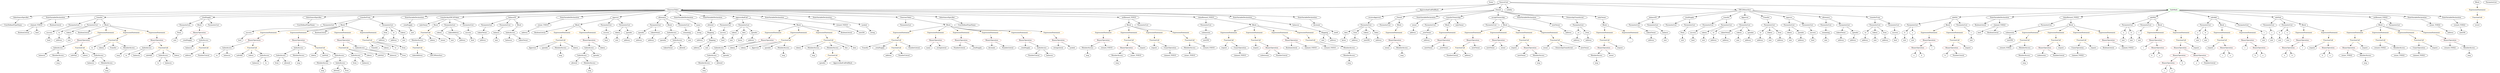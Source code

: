 strict digraph {
	graph [bb="0,0,20058,684"];
	node [label="\N"];
	Enter	[height=0.5,
		pos="11970,666",
		width=0.83628];
	Parameter_spender_3	[color=black,
		height=0.5,
		label=spender,
		pos="5172,378",
		width=1.1135];
	ElementaryTypeName_address_31	[color=black,
		height=0.5,
		label=address,
		pos="5142,306",
		width=1.0996];
	Parameter_spender_3 -> ElementaryTypeName_address_31	[pos="e,5149.2,323.79 5164.7,360.05 5161.4,352.32 5157.4,342.96 5153.7,334.27"];
	VariableDeclaration__to	[color=black,
		height=0.5,
		label=_to,
		pos="12649,378",
		width=0.75];
	ElementaryTypeName_address_17	[color=black,
		height=0.5,
		label=address,
		pos="12640,306",
		width=1.0996];
	VariableDeclaration__to -> ElementaryTypeName_address_17	[pos="e,12642,324.1 12647,359.7 12646,352.32 12645,343.52 12644,335.25"];
	Identifier_to_2	[color=black,
		height=0.5,
		label=to,
		pos="718.97,234",
		width=0.75];
	ElementaryTypeName_uint256_4	[color=black,
		height=0.5,
		label=uint256,
		pos="9723,306",
		width=1.0442];
	IndexAccess_Unnamed_17	[color=black,
		height=0.5,
		label=IndexAccess,
		pos="5419,378",
		width=1.6402];
	Identifier_spender_2	[color=black,
		height=0.5,
		label=spender,
		pos="5337,306",
		width=1.1135];
	IndexAccess_Unnamed_17 -> Identifier_spender_2	[pos="e,5355,322.43 5400,360.76 5389.2,351.56 5375.5,339.9 5363.7,329.79"];
	IndexAccess_Unnamed_18	[color=black,
		height=0.5,
		label=IndexAccess,
		pos="5454,306",
		width=1.6402];
	IndexAccess_Unnamed_17 -> IndexAccess_Unnamed_18	[pos="e,5445.4,324.1 5427.6,359.7 5431.4,352.07 5436,342.92 5440.3,334.4"];
	FunctionCall_Unnamed_31	[color=orange,
		height=0.5,
		label=FunctionCall,
		pos="9910,306",
		width=1.6125];
	Identifier_require_12	[color=black,
		height=0.5,
		label=require,
		pos="9861,234",
		width=1.0026];
	FunctionCall_Unnamed_31 -> Identifier_require_12	[pos="e,9872.4,251.31 9898.1,288.05 9892.4,279.85 9885.4,269.83 9879,260.71"];
	UnaryOperation_Unnamed_3	[color=black,
		height=0.5,
		label=UnaryOperation,
		pos="9985,234",
		width=1.9452];
	FunctionCall_Unnamed_31 -> UnaryOperation_Unnamed_3	[pos="e,9967.1,251.71 9927.7,288.41 9937,279.76 9948.5,269 9958.8,259.42"];
	ParameterList_Unnamed_5	[color=black,
		height=0.5,
		label=ParameterList,
		pos="16466,450",
		width=1.7095];
	Parameter_submission	[color=black,
		height=0.5,
		label=submission,
		pos="16192,378",
		width=1.46];
	ParameterList_Unnamed_5 -> Parameter_submission	[pos="e,16232,390.11 16420,437.72 16377,427.19 16311,410.91 16254,396 16250,395.07 16247,394.09 16243,393.1"];
	ParameterList_Unnamed_6	[color=black,
		height=0.5,
		label=ParameterList,
		pos="17117,450",
		width=1.7095];
	Parameter_a_2	[color=black,
		height=0.5,
		label=a,
		pos="17069,378",
		width=0.75];
	ParameterList_Unnamed_6 -> Parameter_a_2	[pos="e,17080,394.83 17105,432.05 17100,423.73 17093,413.54 17086,404.32"];
	Parameter_b_2	[color=black,
		height=0.5,
		label=b,
		pos="17141,378",
		width=0.75];
	ParameterList_Unnamed_6 -> Parameter_b_2	[pos="e,17135,395.62 17123,431.7 17126,424.04 17129,414.85 17132,406.3"];
	ParameterList_Unnamed_45	[color=black,
		height=0.5,
		label=ParameterList,
		pos="9723,450",
		width=1.7095];
	Parameter_submission_1	[color=black,
		height=0.5,
		label=submission,
		pos="9723,378",
		width=1.46];
	ParameterList_Unnamed_45 -> Parameter_submission_1	[pos="e,9723,396.1 9723,431.7 9723,424.41 9723,415.73 9723,407.54"];
	FunctionDefinition_safeDiv	[color=black,
		height=0.5,
		label=safeDiv,
		pos="15749,522",
		width=1.0719];
	ParameterList_Unnamed_8	[color=black,
		height=0.5,
		label=ParameterList,
		pos="15413,450",
		width=1.7095];
	FunctionDefinition_safeDiv -> ParameterList_Unnamed_8	[pos="e,15462,461.23 15714,513.77 15657,501.9 15543,478.14 15473,463.49"];
	Block_Unnamed_5	[color=black,
		height=0.5,
		label=Block,
		pos="15693,450",
		width=0.90558];
	FunctionDefinition_safeDiv -> Block_Unnamed_5	[pos="e,15706,466.67 15736,504.76 15729,496.07 15720,485.19 15713,475.49"];
	ParameterList_Unnamed_9	[color=black,
		height=0.5,
		label=ParameterList,
		pos="15805,450",
		width=1.7095];
	FunctionDefinition_safeDiv -> ParameterList_Unnamed_9	[pos="e,15792,467.63 15762,504.76 15769,496.4 15777,486.02 15784,476.61"];
	VariableDeclaration_to	[color=black,
		height=0.5,
		label=to,
		pos="14149,378",
		width=0.75];
	ElementaryTypeName_address_9	[color=black,
		height=0.5,
		label=address,
		pos="14145,306",
		width=1.0996];
	VariableDeclaration_to -> ElementaryTypeName_address_9	[pos="e,14146,324.1 14148,359.7 14148,352.41 14147,343.73 14147,335.54"];
	VariableDeclaration__totalSupply	[color=black,
		height=0.5,
		label=_totalSupply,
		pos="3310,450",
		width=1.6125];
	ElementaryTypeName_uint_20	[color=black,
		height=0.5,
		label=uint,
		pos="3337,378",
		width=0.75];
	VariableDeclaration__totalSupply -> ElementaryTypeName_uint_20	[pos="e,3330.6,395.62 3316.6,431.7 3319.6,424.04 3323.1,414.85 3326.4,406.3"];
	IndexAccess_Unnamed_19	[color=black,
		height=0.5,
		label=IndexAccess,
		pos="5797,234",
		width=1.6402];
	IndexAccess_Unnamed_20	[color=black,
		height=0.5,
		label=IndexAccess,
		pos="5739,162",
		width=1.6402];
	IndexAccess_Unnamed_19 -> IndexAccess_Unnamed_20	[pos="e,5752.9,179.79 5782.9,216.05 5776.1,207.8 5767.7,197.7 5760.1,188.54"];
	Identifier_spender_3	[color=black,
		height=0.5,
		label=spender,
		pos="5856,162",
		width=1.1135];
	IndexAccess_Unnamed_19 -> Identifier_spender_3	[pos="e,5842.2,179.31 5811.3,216.05 5818.4,207.59 5827.2,197.19 5835,187.84"];
	BinaryOperation_Unnamed_41	[color=brown,
		height=0.5,
		label=BinaryOperation,
		pos="10389,306",
		width=1.9867];
	BooleanLiteral_Unnamed_9	[color=black,
		height=0.5,
		label=BooleanLiteral,
		pos="10389,234",
		width=1.7788];
	BinaryOperation_Unnamed_41 -> BooleanLiteral_Unnamed_9	[pos="e,10389,252.1 10389,287.7 10389,280.41 10389,271.73 10389,263.54"];
	Identifier_claimed_TOD10_2	[color=black,
		height=0.5,
		label=claimed_TOD10,
		pos="10544,234",
		width=2.0145];
	BinaryOperation_Unnamed_41 -> Identifier_claimed_TOD10_2	[pos="e,10510,250.28 10423,289.81 10445,279.62 10475,266.08 10500,255.01"];
	VariableDeclaration_reward_TOD10	[color=black,
		height=0.5,
		label=reward_TOD10,
		pos="6675,450",
		width=1.9313];
	ElementaryTypeName_uint256_3	[color=black,
		height=0.5,
		label=uint256,
		pos="6918,378",
		width=1.0442];
	VariableDeclaration_reward_TOD10 -> ElementaryTypeName_uint256_3	[pos="e,6889,389.9 6724,436.94 6763.9,426.85 6821.4,411.64 6871,396 6873.4,395.25 6875.8,394.45 6878.3,393.62"];
	MemberAccess_Unnamed_15	[color=black,
		height=0.5,
		label=MemberAccess,
		pos="5676,90",
		width=1.9174];
	IndexAccess_Unnamed_20 -> MemberAccess_Unnamed_15	[pos="e,5691.2,107.96 5724,144.41 5716.5,136.08 5707.3,125.8 5698.9,116.49"];
	Identifier_allowed_4	[color=black,
		height=0.5,
		label=allowed,
		pos="5802,90",
		width=1.0858];
	IndexAccess_Unnamed_20 -> Identifier_allowed_4	[pos="e,5787.6,106.99 5753.9,144.41 5761.7,135.74 5771.4,124.97 5780,115.38"];
	ParameterList_Unnamed_20	[color=black,
		height=0.5,
		label=ParameterList,
		pos="15087,450",
		width=1.7095];
	Parameter_to_1	[color=black,
		height=0.5,
		label=to,
		pos="15007,378",
		width=0.75];
	ParameterList_Unnamed_20 -> Parameter_to_1	[pos="e,15023,392.88 15068,432.41 15057,422.81 15043,410.63 15031,400.32"];
	Parameter_tokens_2	[color=black,
		height=0.5,
		label=tokens,
		pos="15087,378",
		width=0.97489];
	ParameterList_Unnamed_20 -> Parameter_tokens_2	[pos="e,15087,396.1 15087,431.7 15087,424.41 15087,415.73 15087,407.54"];
	Parameter_from	[color=black,
		height=0.5,
		label=from,
		pos="15169,378",
		width=0.7947];
	ParameterList_Unnamed_20 -> Parameter_from	[pos="e,15153,393.02 15106,432.76 15117,423.08 15132,410.67 15144,400.22"];
	UnaryOperation_Unnamed_1	[color=black,
		height=0.5,
		label=UnaryOperation,
		pos="16712,234",
		width=1.9452];
	Identifier_claimed_TOD22_1	[color=black,
		height=0.5,
		label=claimed_TOD22,
		pos="16722,162",
		width=2.0145];
	UnaryOperation_Unnamed_1 -> Identifier_claimed_TOD22_1	[pos="e,16720,180.1 16714,215.7 16715,208.32 16717,199.52 16718,191.25"];
	ElementaryTypeName_uint_8	[color=black,
		height=0.5,
		label=uint,
		pos="17213,306",
		width=0.75];
	BinaryOperation_Unnamed_16	[color=brown,
		height=0.5,
		label=BinaryOperation,
		pos="15702,234",
		width=1.9867];
	Identifier_b_5	[color=black,
		height=0.5,
		label=b,
		pos="15648,162",
		width=0.75];
	BinaryOperation_Unnamed_16 -> Identifier_b_5	[pos="e,15660,178.36 15689,216.05 15682,207.44 15674,196.81 15667,187.33"];
	NumberLiteral_Unnamed_2	[color=black,
		height=0.5,
		label=NumberLiteral,
		pos="15757,162",
		width=1.765];
	BinaryOperation_Unnamed_16 -> NumberLiteral_Unnamed_2	[pos="e,15744,179.79 15715,216.05 15722,207.89 15730,197.91 15737,188.82"];
	BinaryOperation_Unnamed_28	[color=brown,
		height=0.5,
		label=BinaryOperation,
		pos="7772,306",
		width=1.9867];
	NumberLiteral_Unnamed_5	[color=black,
		height=0.5,
		label=NumberLiteral,
		pos="7742,234",
		width=1.765];
	BinaryOperation_Unnamed_28 -> NumberLiteral_Unnamed_5	[pos="e,7749.3,252.1 7764.6,287.7 7761.3,280.15 7757.4,271.12 7753.8,262.68"];
	Identifier__totalSupply	[color=black,
		height=0.5,
		label=_totalSupply,
		pos="7882,234",
		width=1.6125];
	BinaryOperation_Unnamed_28 -> Identifier__totalSupply	[pos="e,7857.4,250.67 7797.5,288.76 7812.4,279.27 7831.4,267.15 7847.7,256.82"];
	FunctionDefinition_balanceOf	[color=black,
		height=0.5,
		label=balanceOf,
		pos="13302,522",
		width=1.3491];
	ParameterList_Unnamed_12	[color=black,
		height=0.5,
		label=ParameterList,
		pos="13161,450",
		width=1.7095];
	FunctionDefinition_balanceOf -> ParameterList_Unnamed_12	[pos="e,13191,465.94 13274,507 13253,496.69 13224,482.52 13201,471.02"];
	ParameterList_Unnamed_13	[color=black,
		height=0.5,
		label=ParameterList,
		pos="13302,450",
		width=1.7095];
	FunctionDefinition_balanceOf -> ParameterList_Unnamed_13	[pos="e,13302,468.1 13302,503.7 13302,496.41 13302,487.73 13302,479.54"];
	ExpressionStatement_Unnamed_17	[color=orange,
		height=0.5,
		label=ExpressionStatement,
		pos="12868,378",
		width=2.458];
	FunctionCall_Unnamed_10	[color=orange,
		height=0.5,
		label=FunctionCall,
		pos="12869,306",
		width=1.6125];
	ExpressionStatement_Unnamed_17 -> FunctionCall_Unnamed_10	[pos="e,12869,324.1 12868,359.7 12868,352.41 12868,343.73 12869,335.54"];
	Identifier_safeAdd	[color=black,
		height=0.5,
		label=safeAdd,
		pos="1185,162",
		width=1.1689];
	IndexAccess_Unnamed_10	[color=black,
		height=0.5,
		label=IndexAccess,
		pos="2889,162",
		width=1.6402];
	Identifier_from_1	[color=black,
		height=0.5,
		label=from,
		pos="2881,90",
		width=0.7947];
	IndexAccess_Unnamed_10 -> Identifier_from_1	[pos="e,2882.9,108.1 2887,143.7 2886.2,136.41 2885.2,127.73 2884.2,119.54"];
	Identifier_balances_8	[color=black,
		height=0.5,
		label=balances,
		pos="2970,90",
		width=1.1828];
	IndexAccess_Unnamed_10 -> Identifier_balances_8	[pos="e,2951.8,106.67 2907.8,144.76 2918.3,135.62 2931.7,124.06 2943.4,114"];
	MemberAccess_Unnamed_21	[color=black,
		height=0.5,
		label=MemberAccess,
		pos="8767,234",
		width=1.9174];
	Identifier_msg_17	[color=black,
		height=0.5,
		label=msg,
		pos="8767,162",
		width=0.75];
	MemberAccess_Unnamed_21 -> Identifier_msg_17	[pos="e,8767,180.1 8767,215.7 8767,208.41 8767,199.73 8767,191.54"];
	Identifier_reward_TOD10_2	[color=black,
		height=0.5,
		label=reward_TOD10,
		pos="10704,234",
		width=1.9313];
	Identifier_require_10	[color=black,
		height=0.5,
		label=require,
		pos="9299,234",
		width=1.0026];
	ElementaryTypeName_string_1	[color=black,
		height=0.5,
		label=string,
		pos="5637,378",
		width=0.864];
	StateVariableDeclaration_Unnamed	[color=black,
		height=0.5,
		label=StateVariableDeclaration,
		pos="16104,522",
		width=2.8184];
	BooleanLiteral_Unnamed_1	[color=black,
		height=0.5,
		label=BooleanLiteral,
		pos="15949,450",
		width=1.7788];
	StateVariableDeclaration_Unnamed -> BooleanLiteral_Unnamed_1	[pos="e,15982,465.83 16068,504.76 16045,494.53 16016,481.25 15992,470.45"];
	VariableDeclaration_claimed_TOD22	[color=black,
		height=0.5,
		label=claimed_TOD22,
		pos="16104,450",
		width=2.0145];
	StateVariableDeclaration_Unnamed -> VariableDeclaration_claimed_TOD22	[pos="e,16104,468.1 16104,503.7 16104,496.41 16104,487.73 16104,479.54"];
	InheritanceSpecifier_Unnamed	[color=black,
		height=0.5,
		label=InheritanceSpecifier,
		pos="167.97,522",
		width=2.3333];
	UserDefinedTypeName_Unnamed	[color=black,
		height=0.5,
		label=UserDefinedTypeName,
		pos="97.969,450",
		width=2.7214];
	InheritanceSpecifier_Unnamed -> UserDefinedTypeName_Unnamed	[pos="e,114.76,467.79 151.02,504.05 142.51,495.54 132.04,485.07 122.65,475.68"];
	ElementaryTypeName_bool_6	[color=black,
		height=0.5,
		label=bool,
		pos="1940,306",
		width=0.76697];
	Identifier_reward_TOD22_1	[color=black,
		height=0.5,
		label=reward_TOD22,
		pos="19715,234",
		width=1.9313];
	ElementaryTypeName_bool_7	[color=black,
		height=0.5,
		label=bool,
		pos="5833,306",
		width=0.76697];
	Parameter_balance	[color=black,
		height=0.5,
		label=balance,
		pos="13339,378",
		width=1.0719];
	ElementaryTypeName_uint_13	[color=black,
		height=0.5,
		label=uint,
		pos="13339,306",
		width=0.75];
	Parameter_balance -> ElementaryTypeName_uint_13	[pos="e,13339,324.1 13339,359.7 13339,352.41 13339,343.73 13339,335.54"];
	ParameterList_Unnamed_43	[color=black,
		height=0.5,
		label=ParameterList,
		pos="5858,450",
		width=1.7095];
	Parameter_success_6	[color=black,
		height=0.5,
		label=success,
		pos="5832,378",
		width=1.1135];
	ParameterList_Unnamed_43 -> Parameter_success_6	[pos="e,5838.3,396.1 5851.5,431.7 5848.7,424.15 5845.4,415.12 5842.3,406.68"];
	Identifier_balances_2	[color=black,
		height=0.5,
		label=balances,
		pos="4122,306",
		width=1.1828];
	Identifier_owner_2	[color=black,
		height=0.5,
		label=owner,
		pos="12420,234",
		width=0.93331];
	ExpressionStatement_Unnamed_16	[color=orange,
		height=0.5,
		label=ExpressionStatement,
		pos="11217,378",
		width=2.458];
	BinaryOperation_Unnamed_19	[color=brown,
		height=0.5,
		label=BinaryOperation,
		pos="11222,306",
		width=1.9867];
	ExpressionStatement_Unnamed_16 -> BinaryOperation_Unnamed_19	[pos="e,11221,324.1 11218,359.7 11219,352.41 11219,343.73 11220,335.54"];
	ElementaryTypeName_address_7	[color=black,
		height=0.5,
		label=address,
		pos="15002,306",
		width=1.0996];
	Parameter_to_1 -> ElementaryTypeName_address_7	[pos="e,15003,324.1 15006,359.7 15005,352.41 15005,343.73 15004,335.54"];
	Identifier_to_1	[color=black,
		height=0.5,
		label=to,
		pos="1260,90",
		width=0.75];
	Identifier_require_9	[color=black,
		height=0.5,
		label=require,
		pos="12171,234",
		width=1.0026];
	StateVariableDeclaration_Unnamed_11	[color=black,
		height=0.5,
		label=StateVariableDeclaration,
		pos="440.97,522",
		width=2.8184];
	VariableDeclaration_claimed_TOD10	[color=black,
		height=0.5,
		label=claimed_TOD10,
		pos="285.97,450",
		width=2.0145];
	StateVariableDeclaration_Unnamed_11 -> VariableDeclaration_claimed_TOD10	[pos="e,319.87,466.31 405.02,504.76 382.76,494.71 354.01,481.73 330.34,471.04"];
	BooleanLiteral_Unnamed_8	[color=black,
		height=0.5,
		label=BooleanLiteral,
		pos="440.97,450",
		width=1.7788];
	StateVariableDeclaration_Unnamed_11 -> BooleanLiteral_Unnamed_8	[pos="e,440.97,468.1 440.97,503.7 440.97,496.41 440.97,487.73 440.97,479.54"];
	ElementaryTypeName_uint_23	[color=black,
		height=0.5,
		label=uint,
		pos="1392,306",
		width=0.75];
	FunctionCall_Unnamed_28	[color=orange,
		height=0.5,
		label=FunctionCall,
		pos="9307,306",
		width=1.6125];
	FunctionCall_Unnamed_28 -> Identifier_require_10	[pos="e,9300.9,252.1 9305,287.7 9304.2,280.41 9303.2,271.73 9302.2,263.54"];
	UnaryOperation_Unnamed_2	[color=black,
		height=0.5,
		label=UnaryOperation,
		pos="9423,234",
		width=1.9452];
	FunctionCall_Unnamed_28 -> UnaryOperation_Unnamed_2	[pos="e,9396.5,250.98 9332.7,289.46 9348.7,279.81 9369.5,267.27 9387.1,256.65"];
	Identifier_msg_4	[color=black,
		height=0.5,
		label=msg,
		pos="12808,90",
		width=0.75];
	FunctionDefinition_transfer_1	[color=black,
		height=0.5,
		label=transfer,
		pos="781.97,522",
		width=1.0719];
	ParameterList_Unnamed_35	[color=black,
		height=0.5,
		label=ParameterList,
		pos="584.97,450",
		width=1.7095];
	FunctionDefinition_transfer_1 -> ParameterList_Unnamed_35	[pos="e,622.95,464.5 752.05,510.37 720.6,499.19 670.64,481.44 633.53,468.26"];
	ParameterList_Unnamed_34	[color=black,
		height=0.5,
		label=ParameterList,
		pos="725.97,450",
		width=1.7095];
	FunctionDefinition_transfer_1 -> ParameterList_Unnamed_34	[pos="e,739.28,467.63 768.98,504.76 762.29,496.4 753.98,486.02 746.45,476.61"];
	Block_Unnamed_13	[color=black,
		height=0.5,
		label=Block,
		pos="837.97,450",
		width=0.90558];
	FunctionDefinition_transfer_1 -> Block_Unnamed_13	[pos="e,825.44,466.67 794.96,504.76 801.91,496.07 810.62,485.19 818.38,475.49"];
	FunctionCall_Unnamed_33	[color=orange,
		height=0.5,
		label=FunctionCall,
		pos="10539,306",
		width=1.6125];
	FunctionCall_Unnamed_33 -> Identifier_reward_TOD10_2	[pos="e,10669,249.87 10572,290.83 10597,280.32 10631,265.87 10658,254.31"];
	MemberAccess_Unnamed_22	[color=black,
		height=0.5,
		label=MemberAccess,
		pos="10861,234",
		width=1.9174];
	FunctionCall_Unnamed_33 -> MemberAccess_Unnamed_22	[pos="e,10809,246.35 10583,293.63 10590,291.69 10598,289.74 10606,288 10684,270.12 10704,268.55 10783,252 10788,250.96 10793,249.87 10798,\
248.77"];
	Parameter_data	[color=black,
		height=0.5,
		label=data,
		pos="10820,378",
		width=0.75];
	ElementaryTypeName_bytes	[color=black,
		height=0.5,
		label=bytes,
		pos="10815,306",
		width=0.85014];
	Parameter_data -> ElementaryTypeName_bytes	[pos="e,10816,324.1 10819,359.7 10818,352.41 10818,343.73 10817,335.54"];
	FunctionDefinition_Owned	[color=black,
		height=0.5,
		label=Owned,
		pos="11263,522",
		width=1.0442];
	ParameterList_Unnamed_26	[color=black,
		height=0.5,
		label=ParameterList,
		pos="11151,450",
		width=1.7095];
	FunctionDefinition_Owned -> ParameterList_Unnamed_26	[pos="e,11176,466.76 11241,507.17 11225,497.35 11204,483.98 11186,472.74"];
	Block_Unnamed_6	[color=black,
		height=0.5,
		label=Block,
		pos="11263,450",
		width=0.90558];
	FunctionDefinition_Owned -> Block_Unnamed_6	[pos="e,11263,468.1 11263,503.7 11263,496.41 11263,487.73 11263,479.54"];
	BinaryOperation_Unnamed_15	[color=brown,
		height=0.5,
		label=BinaryOperation,
		pos="17416,90",
		width=1.9867];
	Identifier_c_4	[color=black,
		height=0.5,
		label=c,
		pos="17380,18",
		width=0.75];
	BinaryOperation_Unnamed_15 -> Identifier_c_4	[pos="e,17388,35.145 17407,71.697 17403,63.752 17398,54.158 17394,45.344"];
	Identifier_a_6	[color=black,
		height=0.5,
		label=a,
		pos="17452,18",
		width=0.75];
	BinaryOperation_Unnamed_15 -> Identifier_a_6	[pos="e,17444,35.145 17425,71.697 17429,63.752 17434,54.158 17438,45.344"];
	ElementaryTypeName_address	[color=black,
		height=0.5,
		label=address,
		pos="19685,378",
		width=1.0996];
	ElementaryTypeName_address_10	[color=black,
		height=0.5,
		label=address,
		pos="13862,306",
		width=1.0996];
	VariableDeclaration_owner_TOD22	[color=black,
		height=0.5,
		label=owner_TOD22,
		pos="19575,450",
		width=1.862];
	VariableDeclaration_owner_TOD22 -> ElementaryTypeName_address	[pos="e,19663,393.09 19600,432.94 19616,422.89 19636,409.85 19653,399.11"];
	MemberAccess_Unnamed_6	[color=black,
		height=0.5,
		label=MemberAccess,
		pos="12808,162",
		width=1.9174];
	MemberAccess_Unnamed_6 -> Identifier_msg_4	[pos="e,12808,108.1 12808,143.7 12808,136.41 12808,127.73 12808,119.54"];
	IndexAccess_Unnamed_7	[color=black,
		height=0.5,
		label=IndexAccess,
		pos="4755,234",
		width=1.6402];
	IndexAccess_Unnamed_8	[color=black,
		height=0.5,
		label=IndexAccess,
		pos="4696,162",
		width=1.6402];
	IndexAccess_Unnamed_7 -> IndexAccess_Unnamed_8	[pos="e,4710.1,179.79 4740.7,216.05 4733.7,207.8 4725.2,197.7 4717.5,188.54"];
	Identifier_spender	[color=black,
		height=0.5,
		label=spender,
		pos="4813,162",
		width=1.1135];
	IndexAccess_Unnamed_7 -> Identifier_spender	[pos="e,4799.5,179.31 4769,216.05 4775.9,207.68 4784.5,197.4 4792.1,188.13"];
	BooleanLiteral_Unnamed_3	[color=black,
		height=0.5,
		label=BooleanLiteral,
		pos="664.97,378",
		width=1.7788];
	BinaryOperation_Unnamed_6	[color=brown,
		height=0.5,
		label=BinaryOperation,
		pos="18903,234",
		width=1.9867];
	Identifier_owner_TOD22	[color=black,
		height=0.5,
		label=owner_TOD22,
		pos="18890,162",
		width=1.862];
	BinaryOperation_Unnamed_6 -> Identifier_owner_TOD22	[pos="e,18893,180.1 18900,215.7 18898,208.32 18897,199.52 18895,191.25"];
	MemberAccess_Unnamed	[color=black,
		height=0.5,
		label=MemberAccess,
		pos="19044,162",
		width=1.9174];
	BinaryOperation_Unnamed_6 -> MemberAccess_Unnamed	[pos="e,19013,178.49 18934,217.46 18954,207.5 18981,194.44 19002,183.61"];
	FunctionDefinition_totalSupply_1	[color=black,
		height=0.5,
		label=totalSupply,
		pos="1652,522",
		width=1.4739];
	ParameterList_Unnamed_31	[color=black,
		height=0.5,
		label=ParameterList,
		pos="1480,450",
		width=1.7095];
	FunctionDefinition_totalSupply_1 -> ParameterList_Unnamed_31	[pos="e,1514.8,465.18 1618.8,507.5 1592.2,496.68 1554.6,481.37 1525.2,469.41"];
	Block_Unnamed_11	[color=black,
		height=0.5,
		label=Block,
		pos="1596,450",
		width=0.90558];
	FunctionDefinition_totalSupply_1 -> Block_Unnamed_11	[pos="e,1608.8,466.99 1638.7,504.41 1631.9,495.92 1623.5,485.41 1615.9,475.96"];
	ParameterList_Unnamed_30	[color=black,
		height=0.5,
		label=ParameterList,
		pos="1708,450",
		width=1.7095];
	FunctionDefinition_totalSupply_1 -> ParameterList_Unnamed_30	[pos="e,1694.4,467.96 1665.2,504.41 1671.8,496.16 1680,486.01 1687.3,476.78"];
	ExpressionStatement_Unnamed_23	[color=orange,
		height=0.5,
		label=ExpressionStatement,
		pos="11833,378",
		width=2.458];
	BinaryOperation_Unnamed_24	[color=brown,
		height=0.5,
		label=BinaryOperation,
		pos="11833,306",
		width=1.9867];
	ExpressionStatement_Unnamed_23 -> BinaryOperation_Unnamed_24	[pos="e,11833,324.1 11833,359.7 11833,352.41 11833,343.73 11833,335.54"];
	StateVariableDeclaration_Unnamed_3	[color=black,
		height=0.5,
		label=StateVariableDeclaration,
		pos="11448,522",
		width=2.8184];
	VariableDeclaration_owner	[color=black,
		height=0.5,
		label=owner,
		pos="11363,450",
		width=0.93331];
	StateVariableDeclaration_Unnamed_3 -> VariableDeclaration_owner	[pos="e,11381,465.66 11427,504.05 11416,494.7 11402,482.99 11390,472.94"];
	ElementaryTypeName_uint_26	[color=black,
		height=0.5,
		label=uint,
		pos="4960,306",
		width=0.75];
	Parameter_success_4	[color=black,
		height=0.5,
		label=success,
		pos="4888,378",
		width=1.1135];
	ElementaryTypeName_bool_5	[color=black,
		height=0.5,
		label=bool,
		pos="4887,306",
		width=0.76697];
	Parameter_success_4 -> ElementaryTypeName_bool_5	[pos="e,4887.2,324.1 4887.7,359.7 4887.6,352.41 4887.5,343.73 4887.4,335.54"];
	Block_Unnamed_20	[color=black,
		height=0.5,
		label=Block,
		pos="19884,666",
		width=0.90558];
	ExpressionStatement_Unnamed_50	[color=orange,
		height=0.5,
		label=ExpressionStatement,
		pos="19884,594",
		width=2.458];
	Block_Unnamed_20 -> ExpressionStatement_Unnamed_50	[pos="e,19884,612.1 19884,647.7 19884,640.41 19884,631.73 19884,623.54"];
	Parameter_tokens_7	[color=black,
		height=0.5,
		label=tokens,
		pos="5925,378",
		width=0.97489];
	ElementaryTypeName_uint_29	[color=black,
		height=0.5,
		label=uint,
		pos="5906,306",
		width=0.75];
	Parameter_tokens_7 -> ElementaryTypeName_uint_29	[pos="e,5910.6,324.1 5920.3,359.7 5918.2,352.24 5915.8,343.32 5913.6,334.97"];
	IndexAccess_Unnamed_15	[color=black,
		height=0.5,
		label=IndexAccess,
		pos="1827,234",
		width=1.6402];
	Identifier_to_3	[color=black,
		height=0.5,
		label=to,
		pos="1739,162",
		width=0.75];
	IndexAccess_Unnamed_15 -> Identifier_to_3	[pos="e,1755.7,176.33 1806.6,216.76 1794,206.79 1777.8,193.93 1764.5,183.28"];
	Identifier_balances_9	[color=black,
		height=0.5,
		label=balances,
		pos="1827,162",
		width=1.1828];
	IndexAccess_Unnamed_15 -> Identifier_balances_9	[pos="e,1827,180.1 1827,215.7 1827,208.41 1827,199.73 1827,191.54"];
	MemberAccess_Unnamed_19	[color=black,
		height=0.5,
		label=MemberAccess,
		pos="9006,162",
		width=1.9174];
	Identifier_msg_16	[color=black,
		height=0.5,
		label=msg,
		pos="9006,90",
		width=0.75];
	MemberAccess_Unnamed_19 -> Identifier_msg_16	[pos="e,9006,108.1 9006,143.7 9006,136.41 9006,127.73 9006,119.54"];
	Identifier_msg_11	[color=black,
		height=0.5,
		label=msg,
		pos="2419,90",
		width=0.75];
	FunctionCall_Unnamed_26	[color=orange,
		height=0.5,
		label=FunctionCall,
		pos="6677,306",
		width=1.6125];
	Identifier_tokens_11	[color=black,
		height=0.5,
		label=tokens,
		pos="6449,234",
		width=0.97489];
	FunctionCall_Unnamed_26 -> Identifier_tokens_11	[pos="e,6475.8,245.81 6633.5,293.64 6596,283.57 6540.5,268.01 6493,252 6490.9,251.29 6488.7,250.55 6486.6,249.78"];
	MemberAccess_Unnamed_18	[color=black,
		height=0.5,
		label=MemberAccess,
		pos="6571,234",
		width=1.9174];
	FunctionCall_Unnamed_26 -> MemberAccess_Unnamed_18	[pos="e,6595.4,251.14 6653.2,289.29 6638.9,279.88 6620.6,267.76 6604.8,257.36"];
	MemberAccess_Unnamed_17	[color=black,
		height=0.5,
		label=MemberAccess,
		pos="6727,234",
		width=1.9174];
	FunctionCall_Unnamed_26 -> MemberAccess_Unnamed_17	[pos="e,6715,251.79 6689.1,288.05 6694.8,279.97 6701.9,270.12 6708.3,261.11"];
	Identifier_this	[color=black,
		height=0.5,
		label=this,
		pos="6841,234",
		width=0.75];
	FunctionCall_Unnamed_26 -> Identifier_this	[pos="e,6819.3,245.42 6711.7,291.17 6737.5,280.73 6773.6,265.88 6805,252 6806.3,251.42 6807.6,250.82 6809,250.21"];
	Identifier_data	[color=black,
		height=0.5,
		label=data,
		pos="6913,234",
		width=0.75];
	FunctionCall_Unnamed_26 -> Identifier_data	[pos="e,6891.9,245.72 6723.8,295.14 6764.8,285.9 6825.7,270.73 6877,252 6878.5,251.44 6880.1,250.83 6881.6,250.2"];
	Identifier__totalSupply_3	[color=black,
		height=0.5,
		label=_totalSupply,
		pos="1495,306",
		width=1.6125];
	Identifier_b_4	[color=black,
		height=0.5,
		label=b,
		pos="17533,90",
		width=0.75];
	MemberAccess_Unnamed_14	[color=black,
		height=0.5,
		label=MemberAccess,
		pos="2614,90",
		width=1.9174];
	Identifier_msg_12	[color=black,
		height=0.5,
		label=msg,
		pos="2614,18",
		width=0.75];
	MemberAccess_Unnamed_14 -> Identifier_msg_12	[pos="e,2614,36.104 2614,71.697 2614,64.407 2614,55.726 2614,47.536"];
	ExpressionStatement_Unnamed_29	[color=orange,
		height=0.5,
		label=ExpressionStatement,
		pos="7303,378",
		width=2.458];
	FunctionCall_Unnamed_14	[color=orange,
		height=0.5,
		label=FunctionCall,
		pos="7252,306",
		width=1.6125];
	ExpressionStatement_Unnamed_29 -> FunctionCall_Unnamed_14	[pos="e,7264.1,323.62 7290.4,359.7 7284.5,351.61 7277.3,341.81 7270.8,332.87"];
	ExpressionStatement_Unnamed_22	[color=orange,
		height=0.5,
		label=ExpressionStatement,
		pos="12028,378",
		width=2.458];
	BinaryOperation_Unnamed_23	[color=brown,
		height=0.5,
		label=BinaryOperation,
		pos="12028,306",
		width=1.9867];
	ExpressionStatement_Unnamed_22 -> BinaryOperation_Unnamed_23	[pos="e,12028,324.1 12028,359.7 12028,352.41 12028,343.73 12028,335.54"];
	VariableDeclaration_tokenOwner	[color=black,
		height=0.5,
		label=tokenOwner,
		pos="13862,378",
		width=1.5571];
	VariableDeclaration_tokenOwner -> ElementaryTypeName_address_10	[pos="e,13862,324.1 13862,359.7 13862,352.41 13862,343.73 13862,335.54"];
	BinaryOperation_Unnamed_35	[color=brown,
		height=0.5,
		label=BinaryOperation,
		pos="2431,306",
		width=1.9867];
	IndexAccess_Unnamed_11	[color=black,
		height=0.5,
		label=IndexAccess,
		pos="2419,234",
		width=1.6402];
	BinaryOperation_Unnamed_35 -> IndexAccess_Unnamed_11	[pos="e,2421.9,252.1 2428,287.7 2426.7,280.32 2425.2,271.52 2423.8,263.25"];
	FunctionCall_Unnamed_22	[color=orange,
		height=0.5,
		label=FunctionCall,
		pos="2590,234",
		width=1.6125];
	BinaryOperation_Unnamed_35 -> FunctionCall_Unnamed_22	[pos="e,2557.4,249.32 2465.5,289.81 2489.4,279.29 2521.3,265.21 2546.9,253.96"];
	BinaryOperation_Unnamed_17	[color=brown,
		height=0.5,
		label=BinaryOperation,
		pos="15546,306",
		width=1.9867];
	BinaryOperation_Unnamed_18	[color=brown,
		height=0.5,
		label=BinaryOperation,
		pos="15448,234",
		width=1.9867];
	BinaryOperation_Unnamed_17 -> BinaryOperation_Unnamed_18	[pos="e,15471,251.39 15523,288.76 15510,279.64 15494,268.1 15480,258.06"];
	Identifier_c_5	[color=black,
		height=0.5,
		label=c,
		pos="15565,234",
		width=0.75];
	BinaryOperation_Unnamed_17 -> Identifier_c_5	[pos="e,15560,252.1 15551,287.7 15553,280.24 15555,271.32 15557,262.97"];
	Identifier_tokens_2	[color=black,
		height=0.5,
		label=tokens,
		pos="798.97,234",
		width=0.97489];
	Parameter_success_6 -> ElementaryTypeName_bool_7	[pos="e,5832.7,324.1 5832.2,359.7 5832.3,352.41 5832.4,343.73 5832.6,335.54"];
	ExpressionStatement_Unnamed_37	[color=orange,
		height=0.5,
		label=ExpressionStatement,
		pos="2213,378",
		width=2.458];
	BinaryOperation_Unnamed_36	[color=brown,
		height=0.5,
		label=BinaryOperation,
		pos="2057,306",
		width=1.9867];
	ExpressionStatement_Unnamed_37 -> BinaryOperation_Unnamed_36	[pos="e,2090.9,322.22 2177.6,361.12 2154.9,350.96 2125.4,337.71 2101.2,326.86"];
	Identifier_balances_7	[color=black,
		height=0.5,
		label=balances,
		pos="3196,162",
		width=1.1828];
	Identifier_reward_TOD22	[color=black,
		height=0.5,
		label=reward_TOD22,
		pos="19153,234",
		width=1.9313];
	ElementaryTypeName_uint_17	[color=black,
		height=0.5,
		label=uint,
		pos="15087,306",
		width=0.75];
	Parameter_tokens_2 -> ElementaryTypeName_uint_17	[pos="e,15087,324.1 15087,359.7 15087,352.41 15087,343.73 15087,335.54"];
	Identifier_Approval	[color=black,
		height=0.5,
		label=Approval,
		pos="4290,234",
		width=1.266];
	ElementaryTypeName_address_4	[color=black,
		height=0.5,
		label=address,
		pos="13763,306",
		width=1.0996];
	Block_Unnamed_7	[color=black,
		height=0.5,
		label=Block,
		pos="12868,450",
		width=0.90558];
	Block_Unnamed_7 -> ExpressionStatement_Unnamed_17	[pos="e,12868,396.1 12868,431.7 12868,424.41 12868,415.73 12868,407.54"];
	ExpressionStatement_Unnamed_18	[color=orange,
		height=0.5,
		label=ExpressionStatement,
		pos="13063,378",
		width=2.458];
	Block_Unnamed_7 -> ExpressionStatement_Unnamed_18	[pos="e,13021,394.24 12895,439.41 12924,428.81 12973,411.47 13010,398.08"];
	InheritanceSpecifier_Unnamed_2	[color=black,
		height=0.5,
		label=InheritanceSpecifier,
		pos="2615,522",
		width=2.3333];
	UserDefinedTypeName_Unnamed_2	[color=black,
		height=0.5,
		label=UserDefinedTypeName,
		pos="2483,450",
		width=2.7214];
	InheritanceSpecifier_Unnamed_2 -> UserDefinedTypeName_Unnamed_2	[pos="e,2513.9,467.39 2584.4,504.76 2566.4,495.25 2543.5,483.1 2524,472.76"];
	ContractDefinition_CleariumToken	[color=black,
		height=0.5,
		label=CleariumToken,
		pos="5457,594",
		width=1.8759];
	ContractDefinition_CleariumToken -> InheritanceSpecifier_Unnamed	[pos="e,239.26,531.9 5389.3,593.17 4860.3,594.4 1380.8,600.04 330.97,540 304.74,538.5 276.23,535.87 250.49,533.12"];
	ContractDefinition_CleariumToken -> StateVariableDeclaration_Unnamed_11	[pos="e,533.95,529.51 5389.1,592.68 4883.7,590.19 1698.7,573.38 733.97,540 671.32,537.83 601.22,533.82 545.3,530.24"];
	ContractDefinition_CleariumToken -> FunctionDefinition_transfer_1	[pos="e,820.65,523.91 5389.5,592.26 5012.7,588.09 3129,566.74 1590,540 1302.9,535.01 958.56,527.14 831.87,524.18"];
	ContractDefinition_CleariumToken -> FunctionDefinition_totalSupply_1	[pos="e,1704.9,524.06 5389.5,591.82 5069.2,586.2 3669.4,561.57 2522,540 2220.5,534.33 1860.3,527.17 1716.2,524.29"];
	ContractDefinition_CleariumToken -> InheritanceSpecifier_Unnamed_2	[pos="e,2695,527.72 5389.7,592.3 5098.6,589.14 3919.1,574.72 2951,540 2868.2,537.03 2774,532.14 2706.5,528.36"];
	FunctionDefinition_transferFrom_1	[color=black,
		height=0.5,
		label=transferFrom,
		pos="3019,522",
		width=1.6402];
	ContractDefinition_CleariumToken -> FunctionDefinition_transferFrom_1	[pos="e,3074.4,528.6 5389.2,592.89 5116.8,592.15 4075.3,586.26 3220,540 3175.1,537.57 3124.7,533.31 3085.6,529.66"];
	StateVariableDeclaration_Unnamed_8	[color=black,
		height=0.5,
		label=StateVariableDeclaration,
		pos="3330,522",
		width=2.8184];
	ContractDefinition_CleariumToken -> StateVariableDeclaration_Unnamed_8	[pos="e,3418.2,531.27 5389.4,592.45 5141.9,590.16 4262.2,579.57 3538,540 3502.6,538.07 3464,535.14 3429.7,532.25"];
	FunctionDefinition_transferAnyERC20Token	[color=black,
		height=0.5,
		label=transferAnyERC20Token,
		pos="3652,522",
		width=2.9293];
	ContractDefinition_CleariumToken -> FunctionDefinition_transferAnyERC20Token	[pos="e,3753.8,526.95 5390.3,590.42 5120.4,579.95 4106.8,540.64 3765.2,527.39"];
	FunctionDefinition_balanceOf_1	[color=black,
		height=0.5,
		label=balanceOf,
		pos="4162,522",
		width=1.3491];
	ContractDefinition_CleariumToken -> FunctionDefinition_balanceOf_1	[pos="e,4204.8,530.94 5389.1,592.65 5207.2,591.14 4693.6,583.07 4269,540 4251.7,538.25 4233,535.55 4216.1,532.82"];
	StateVariableDeclaration_Unnamed_12	[color=black,
		height=0.5,
		label=StateVariableDeclaration,
		pos="4379,522",
		width=2.8184];
	ContractDefinition_CleariumToken -> StateVariableDeclaration_Unnamed_12	[pos="e,4473,529.11 5392,588.78 5211.9,577.08 4705.3,544.19 4484.3,529.84"];
	FunctionDefinition_approve_1	[color=black,
		height=0.5,
		label=approve,
		pos="4959,522",
		width=1.1412];
	ContractDefinition_CleariumToken -> FunctionDefinition_approve_1	[pos="e,4997.8,528.45 5398.4,584.76 5299.6,570.88 5101.8,543.07 5009.1,530.04"];
	FunctionDefinition_allowance_1	[color=black,
		height=0.5,
		label=allowance,
		pos="5373,522",
		width=1.3076];
	ContractDefinition_CleariumToken -> FunctionDefinition_allowance_1	[pos="e,5391.9,538.75 5437.1,576.41 5426.2,567.33 5412.5,555.93 5400.6,546"];
	StateVariableDeclaration_Unnamed_6	[color=black,
		height=0.5,
		label=StateVariableDeclaration,
		pos="5540,522",
		width=2.8184];
	ContractDefinition_CleariumToken -> StateVariableDeclaration_Unnamed_6	[pos="e,5519.9,539.96 5476.6,576.41 5486.9,567.73 5499.7,556.95 5511.1,547.34"];
	StateVariableDeclaration_Unnamed_10	[color=black,
		height=0.5,
		label=StateVariableDeclaration,
		pos="5761,522",
		width=2.8184];
	ContractDefinition_CleariumToken -> StateVariableDeclaration_Unnamed_10	[pos="e,5700.6,536.9 5506.8,581.52 5556.6,570.07 5633.5,552.36 5689.7,539.42"];
	FunctionDefinition_approveAndCall	[color=black,
		height=0.5,
		label=approveAndCall,
		pos="5978,522",
		width=1.9867];
	ContractDefinition_CleariumToken -> FunctionDefinition_approveAndCall	[pos="e,5919.2,532.67 5517.7,585.8 5598.5,576.11 5745.6,557.98 5871,540 5882.9,538.28 5895.7,536.36 5908,534.43"];
	StateVariableDeclaration_Unnamed_13	[color=black,
		height=0.5,
		label=StateVariableDeclaration,
		pos="6285,522",
		width=2.8184];
	ContractDefinition_CleariumToken -> StateVariableDeclaration_Unnamed_13	[pos="e,6194.8,530.63 5520.6,587.62 5663.3,575.55 6010.3,546.22 6183.4,531.59"];
	StateVariableDeclaration_Unnamed_5	[color=black,
		height=0.5,
		label=StateVariableDeclaration,
		pos="6734,522",
		width=2.8184];
	ContractDefinition_CleariumToken -> StateVariableDeclaration_Unnamed_5	[pos="e,6638.3,528.24 5522.5,589.41 5729.6,578.06 6371.4,542.88 6627.2,528.86"];
	FunctionDefinition_CleariumToken	[color=black,
		height=0.5,
		label=CleariumToken,
		pos="7035,522",
		width=1.8759];
	ContractDefinition_CleariumToken -> FunctionDefinition_CleariumToken	[pos="e,6972.7,529.35 5524.1,591.64 5724.8,587.31 6337.1,572.22 6844,540 6882.8,537.53 6926,533.78 6961.4,530.42"];
	InheritanceSpecifier_Unnamed_1	[color=black,
		height=0.5,
		label=InheritanceSpecifier,
		pos="7481,522",
		width=2.3333];
	ContractDefinition_CleariumToken -> InheritanceSpecifier_Unnamed_1	[pos="e,7400,527.06 5524,591.19 5748.5,585.06 6495.1,564.09 7112,540 7206.3,536.32 7314.1,531.25 7388.8,527.61"];
	FunctionDefinition_setReward_TOD10	[color=black,
		height=0.5,
		label=setReward_TOD10,
		pos="9112,522",
		width=2.3194];
	ContractDefinition_CleariumToken -> FunctionDefinition_setReward_TOD10	[pos="e,9028.9,524.59 5524.3,591.71 5970.3,583.17 8495.8,534.8 9017.6,524.81"];
	FunctionDefinition_claimReward_TOD10	[color=black,
		height=0.5,
		label=claimReward_TOD10,
		pos="9723,522",
		width=2.5689];
	ContractDefinition_CleariumToken -> FunctionDefinition_claimReward_TOD10	[pos="e,9633,526.46 5524.7,592.51 5895.5,589.74 7716.2,574.89 9204,540 9349,536.6 9516.9,530.75 9621.5,526.88"];
	StateVariableDeclaration_Unnamed_9	[color=black,
		height=0.5,
		label=StateVariableDeclaration,
		pos="10191,522",
		width=2.8184];
	ContractDefinition_CleariumToken -> StateVariableDeclaration_Unnamed_9	[pos="e,10095,528.33 5524.7,593.05 5929.8,593.14 8074.7,591.12 9824,540 9911.6,537.44 10011,532.73 10084,528.91"];
	StateVariableDeclaration_Unnamed_7	[color=black,
		height=0.5,
		label=StateVariableDeclaration,
		pos="10590,522",
		width=2.8184];
	ContractDefinition_CleariumToken -> StateVariableDeclaration_Unnamed_7	[pos="e,10497,529.58 5524.5,592.71 6036.3,590.41 9310.2,574.54 10301,540 10362,537.86 10431,533.88 10486,530.31"];
	ElementaryTypeName_uint_19	[color=black,
		height=0.5,
		label=uint,
		pos="13963,306",
		width=0.75];
	ElementaryTypeName_address_3	[color=black,
		height=0.5,
		label=address,
		pos="14905,306",
		width=1.0996];
	ElementaryTypeName_address_23	[color=black,
		height=0.5,
		label=address,
		pos="7191,162",
		width=1.0996];
	Identifier_tokens_5	[color=black,
		height=0.5,
		label=tokens,
		pos="3001,162",
		width=0.97489];
	Parameter_None_1	[color=black,
		height=0.5,
		label=None,
		pos="1427,378",
		width=0.85014];
	ParameterList_Unnamed_31 -> Parameter_None_1	[pos="e,1439,394.83 1467.1,432.05 1460.7,423.56 1452.8,413.11 1445.7,403.73"];
	ParameterList_Unnamed_40	[color=black,
		height=0.5,
		label=ParameterList,
		pos="5286,450",
		width=1.7095];
	ParameterList_Unnamed_40 -> Parameter_spender_3	[pos="e,5194.8,393 5260.4,433.29 5243.8,423.09 5222,409.7 5204.2,398.78"];
	Parameter_tokenOwner_3	[color=black,
		height=0.5,
		label=tokenOwner,
		pos="5286,378",
		width=1.5571];
	ParameterList_Unnamed_40 -> Parameter_tokenOwner_3	[pos="e,5286,396.1 5286,431.7 5286,424.41 5286,415.73 5286,407.54"];
	Identifier_msg_15	[color=black,
		height=0.5,
		label=msg,
		pos="6571,162",
		width=0.75];
	MemberAccess_Unnamed_18 -> Identifier_msg_15	[pos="e,6571,180.1 6571,215.7 6571,208.41 6571,199.73 6571,191.54"];
	FunctionCall_Unnamed_8	[color=orange,
		height=0.5,
		label=FunctionCall,
		pos="17541,306",
		width=1.6125];
	BinaryOperation_Unnamed_12	[color=brown,
		height=0.5,
		label=BinaryOperation,
		pos="17531,234",
		width=1.9867];
	FunctionCall_Unnamed_8 -> BinaryOperation_Unnamed_12	[pos="e,17533,252.1 17538,287.7 17537,280.32 17536,271.52 17535,263.25"];
	Identifier_require_6	[color=black,
		height=0.5,
		label=require,
		pos="17657,234",
		width=1.0026];
	FunctionCall_Unnamed_8 -> Identifier_require_6	[pos="e,17635,248.37 17567,289.46 17584,279.07 17607,265.3 17625,254.22"];
	Identifier_claimed_TOD10_1	[color=black,
		height=0.5,
		label=claimed_TOD10,
		pos="9985,162",
		width=2.0145];
	Identifier_balances_10	[color=black,
		height=0.5,
		label=balances,
		pos="2058,90",
		width=1.1828];
	Identifier_msg_13	[color=black,
		height=0.5,
		label=msg,
		pos="5676,18",
		width=0.75];
	MemberAccess_Unnamed_15 -> Identifier_msg_13	[pos="e,5676,36.104 5676,71.697 5676,64.407 5676,55.726 5676,47.536"];
	ExpressionStatement_Unnamed_25	[color=orange,
		height=0.5,
		label=ExpressionStatement,
		pos="7577,378",
		width=2.458];
	BinaryOperation_Unnamed_26	[color=brown,
		height=0.5,
		label=BinaryOperation,
		pos="7577,306",
		width=1.9867];
	ExpressionStatement_Unnamed_25 -> BinaryOperation_Unnamed_26	[pos="e,7577,324.1 7577,359.7 7577,352.41 7577,343.73 7577,335.54"];
	Identifier_allowed_2	[color=black,
		height=0.5,
		label=allowed,
		pos="2729,18",
		width=1.0858];
	Identifier_a_7	[color=black,
		height=0.5,
		label=a,
		pos="15412,162",
		width=0.75];
	ElementaryTypeName_uint_6	[color=black,
		height=0.5,
		label=uint,
		pos="17069,306",
		width=0.75];
	Parameter_a_2 -> ElementaryTypeName_uint_6	[pos="e,17069,324.1 17069,359.7 17069,352.41 17069,343.73 17069,335.54"];
	ElementaryTypeName_uint_30	[color=black,
		height=0.5,
		label=uint,
		pos="3666,306",
		width=0.75];
	FunctionCall_Unnamed_12	[color=orange,
		height=0.5,
		label=FunctionCall,
		pos="12467,306",
		width=1.6125];
	FunctionCall_Unnamed_12 -> Identifier_owner_2	[pos="e,12431,251.31 12456,288.05 12450,279.85 12443,269.83 12437,260.71"];
	Identifier_OwnershipTransferred	[color=black,
		height=0.5,
		label=OwnershipTransferred,
		pos="12566,234",
		width=2.6243];
	FunctionCall_Unnamed_12 -> Identifier_OwnershipTransferred	[pos="e,12542,251.8 12489,289.12 12502,279.98 12519,268.35 12533,258.2"];
	Identifier_newOwner_2	[color=black,
		height=0.5,
		label=newOwner,
		pos="12729,234",
		width=1.4046];
	FunctionCall_Unnamed_12 -> Identifier_newOwner_2	[pos="e,12691,245.99 12511,293.77 12552,283.21 12615,266.84 12669,252 12672,251.05 12676,250.05 12680,249.04"];
	BinaryOperation_Unnamed_20	[color=brown,
		height=0.5,
		label=BinaryOperation,
		pos="12869,234",
		width=1.9867];
	FunctionCall_Unnamed_10 -> BinaryOperation_Unnamed_20	[pos="e,12869,252.1 12869,287.7 12869,280.41 12869,271.73 12869,263.54"];
	Identifier_require_8	[color=black,
		height=0.5,
		label=require,
		pos="12995,234",
		width=1.0026];
	FunctionCall_Unnamed_10 -> Identifier_require_8	[pos="e,12971,248.04 12896,289.81 12916,279.15 12941,264.83 12962,253.5"];
	Identifier_msg_10	[color=black,
		height=0.5,
		label=msg,
		pos="4521,162",
		width=0.75];
	BooleanLiteral_Unnamed_4	[color=black,
		height=0.5,
		label=BooleanLiteral,
		pos="4375,378",
		width=1.7788];
	ElementaryTypeName_uint256_1	[color=black,
		height=0.5,
		label=uint256,
		pos="16190,306",
		width=1.0442];
	Parameter_submission -> ElementaryTypeName_uint256_1	[pos="e,16190,324.1 16191,359.7 16191,352.41 16191,343.73 16191,335.54"];
	Identifier_Transfer	[color=black,
		height=0.5,
		label=Transfer,
		pos="7000,234",
		width=1.1689];
	MemberAccess_Unnamed_23	[color=black,
		height=0.5,
		label=MemberAccess,
		pos="10861,162",
		width=1.9174];
	Identifier_msg_18	[color=black,
		height=0.5,
		label=msg,
		pos="10861,90",
		width=0.75];
	MemberAccess_Unnamed_23 -> Identifier_msg_18	[pos="e,10861,108.1 10861,143.7 10861,136.41 10861,127.73 10861,119.54"];
	Identifier_from_3	[color=black,
		height=0.5,
		label=from,
		pos="2815,18",
		width=0.7947];
	ModifierInvocation_onlyOwner_1	[color=black,
		height=0.5,
		label=onlyOwner,
		pos="3438,450",
		width=1.4323];
	Identifier_from	[color=black,
		height=0.5,
		label=from,
		pos="3285,162",
		width=0.7947];
	BinaryOperation_Unnamed	[color=brown,
		height=0.5,
		label=BinaryOperation,
		pos="18074,306",
		width=1.9867];
	Identifier_c	[color=black,
		height=0.5,
		label=c,
		pos="18039,234",
		width=0.75];
	BinaryOperation_Unnamed -> Identifier_c	[pos="e,18047,251.62 18065,287.7 18061,279.87 18057,270.44 18052,261.73"];
	BinaryOperation_Unnamed_1	[color=brown,
		height=0.5,
		label=BinaryOperation,
		pos="18156,234",
		width=1.9867];
	BinaryOperation_Unnamed -> BinaryOperation_Unnamed_1	[pos="e,18136,251.71 18093,288.41 18104,279.67 18116,268.79 18128,259.13"];
	BooleanLiteral_Unnamed_2	[color=black,
		height=0.5,
		label=BooleanLiteral,
		pos="16954,234",
		width=1.7788];
	Parameter_success_3	[color=black,
		height=0.5,
		label=success,
		pos="379.97,378",
		width=1.1135];
	ParameterList_Unnamed_35 -> Parameter_success_3	[pos="e,411.16,389.65 545.93,435.67 510.45,423.55 458.25,405.73 421.9,393.32"];
	Identifier_tokens_9	[color=black,
		height=0.5,
		label=tokens,
		pos="5909,234",
		width=0.97489];
	BinaryOperation_Unnamed_30	[color=brown,
		height=0.5,
		label=BinaryOperation,
		pos="1596,378",
		width=1.9867];
	Block_Unnamed_11 -> BinaryOperation_Unnamed_30	[pos="e,1596,396.1 1596,431.7 1596,424.41 1596,415.73 1596,407.54"];
	Identifier_a_5	[color=black,
		height=0.5,
		label=a,
		pos="17628,90",
		width=0.75];
	ParameterList_Unnamed_39	[color=black,
		height=0.5,
		label=ParameterList,
		pos="2661,450",
		width=1.7095];
	FunctionDefinition_transferFrom_1 -> ParameterList_Unnamed_39	[pos="e,2706.4,462.44 2968.1,512.53 2910.4,502.71 2813.6,485.63 2731,468 2726.6,467.07 2722.1,466.08 2717.6,465.04"];
	Block_Unnamed_15	[color=black,
		height=0.5,
		label=Block,
		pos="2773,450",
		width=0.90558];
	FunctionDefinition_transferFrom_1 -> Block_Unnamed_15	[pos="e,2801.4,459.08 2977,509.05 2930.8,495.91 2857.2,474.97 2812.2,462.15"];
	ParameterList_Unnamed_38	[color=black,
		height=0.5,
		label=ParameterList,
		pos="3162,450",
		width=1.7095];
	FunctionDefinition_transferFrom_1 -> ParameterList_Unnamed_38	[pos="e,3131.7,465.82 3049.3,506.15 3070.3,495.85 3098.6,482.02 3121.6,470.78"];
	Identifier_require_4	[color=black,
		height=0.5,
		label=require,
		pos="16836,234",
		width=1.0026];
	Identifier__	[color=black,
		height=0.5,
		label=_,
		pos="13063,306",
		width=0.75];
	ExpressionStatement_Unnamed_18 -> Identifier__	[pos="e,13063,324.1 13063,359.7 13063,352.41 13063,343.73 13063,335.54"];
	BooleanLiteral_Unnamed_7	[color=black,
		height=0.5,
		label=BooleanLiteral,
		pos="177.97,378",
		width=1.7788];
	VariableDeclaration_claimed_TOD10 -> BooleanLiteral_Unnamed_7	[pos="e,202.51,394.91 260.92,432.76 246.37,423.33 227.83,411.32 211.98,401.04"];
	ElementaryTypeName_bool_8	[color=black,
		height=0.5,
		label=bool,
		pos="287.97,378",
		width=0.76697];
	VariableDeclaration_claimed_TOD10 -> ElementaryTypeName_bool_8	[pos="e,287.48,396.1 286.46,431.7 286.67,424.41 286.92,415.73 287.15,407.54"];
	ElementaryTypeName_uint_5	[color=black,
		height=0.5,
		label=uint,
		pos="18279,306",
		width=0.75];
	MemberAccess_Unnamed_4	[color=black,
		height=0.5,
		label=MemberAccess,
		pos="16294,162",
		width=1.9174];
	Identifier_msg_2	[color=black,
		height=0.5,
		label=msg,
		pos="16294,90",
		width=0.75];
	MemberAccess_Unnamed_4 -> Identifier_msg_2	[pos="e,16294,108.1 16294,143.7 16294,136.41 16294,127.73 16294,119.54"];
	ParameterList_Unnamed_18	[color=black,
		height=0.5,
		label=ParameterList,
		pos="14395,450",
		width=1.7095];
	Parameter_tokens_1	[color=black,
		height=0.5,
		label=tokens,
		pos="14393,378",
		width=0.97489];
	ParameterList_Unnamed_18 -> Parameter_tokens_1	[pos="e,14393,396.1 14394,431.7 14394,424.41 14394,415.73 14394,407.54"];
	Parameter_spender_1	[color=black,
		height=0.5,
		label=spender,
		pos="14486,378",
		width=1.1135];
	ParameterList_Unnamed_18 -> Parameter_spender_1	[pos="e,14467,393.95 14416,432.76 14428,423.25 14444,411.1 14458,400.77"];
	Parameter_success_7	[color=black,
		height=0.5,
		label=success,
		pos="3793,378",
		width=1.1135];
	ElementaryTypeName_bool_9	[color=black,
		height=0.5,
		label=bool,
		pos="3836,306",
		width=0.76697];
	Parameter_success_7 -> ElementaryTypeName_bool_9	[pos="e,3826.1,322.99 3803.2,360.41 3808.3,352.1 3814.6,341.85 3820.3,332.56"];
	MemberAccess_Unnamed_20	[color=black,
		height=0.5,
		label=MemberAccess,
		pos="9580,234",
		width=1.9174];
	Identifier_owner_TOD10_1	[color=black,
		height=0.5,
		label=owner_TOD10,
		pos="9580,162",
		width=1.862];
	MemberAccess_Unnamed_20 -> Identifier_owner_TOD10_1	[pos="e,9580,180.1 9580,215.7 9580,208.41 9580,199.73 9580,191.54"];
	Parameter_b_3	[color=black,
		height=0.5,
		label=b,
		pos="15341,378",
		width=0.75];
	ElementaryTypeName_uint_10	[color=black,
		height=0.5,
		label=uint,
		pos="15341,306",
		width=0.75];
	Parameter_b_3 -> ElementaryTypeName_uint_10	[pos="e,15341,324.1 15341,359.7 15341,352.41 15341,343.73 15341,335.54"];
	BinaryOperation_Unnamed_18 -> Identifier_a_7	[pos="e,15420,179.14 15439,215.7 15435,207.75 15430,198.16 15426,189.34"];
	Identifier_b_6	[color=black,
		height=0.5,
		label=b,
		pos="15484,162",
		width=0.75];
	BinaryOperation_Unnamed_18 -> Identifier_b_6	[pos="e,15476,179.14 15457,215.7 15461,207.75 15466,198.16 15470,189.34"];
	ExpressionStatement_Unnamed_10	[color=orange,
		height=0.5,
		label=ExpressionStatement,
		pos="16351,378",
		width=2.458];
	FunctionCall_Unnamed_7	[color=orange,
		height=0.5,
		label=FunctionCall,
		pos="16304,306",
		width=1.6125];
	ExpressionStatement_Unnamed_10 -> FunctionCall_Unnamed_7	[pos="e,16315,324.1 16339,359.7 16334,351.81 16328,342.3 16322,333.55"];
	Identifier_msg_6	[color=black,
		height=0.5,
		label=msg,
		pos="437.97,90",
		width=0.75];
	ExpressionStatement_Unnamed_36	[color=orange,
		height=0.5,
		label=ExpressionStatement,
		pos="2431,378",
		width=2.458];
	ExpressionStatement_Unnamed_36 -> BinaryOperation_Unnamed_35	[pos="e,2431,324.1 2431,359.7 2431,352.41 2431,343.73 2431,335.54"];
	ParameterList_Unnamed_29	[color=black,
		height=0.5,
		label=ParameterList,
		pos="7035,450",
		width=1.7095];
	ElementaryTypeName_uint_24	[color=black,
		height=0.5,
		label=uint,
		pos="4020,306",
		width=0.75];
	Block_Unnamed_14	[color=black,
		height=0.5,
		label=Block,
		pos="4643,450",
		width=0.90558];
	Block_Unnamed_14 -> BooleanLiteral_Unnamed_4	[pos="e,4420.6,390.93 4613.8,441.38 4570.2,430 4487.5,408.39 4431.7,393.83"];
	ExpressionStatement_Unnamed_34	[color=orange,
		height=0.5,
		label=ExpressionStatement,
		pos="4546,378",
		width=2.458];
	Block_Unnamed_14 -> ExpressionStatement_Unnamed_34	[pos="e,4569.2,395.76 4623.8,435.17 4610.8,425.8 4593.3,413.19 4578.2,402.29"];
	ExpressionStatement_Unnamed_33	[color=orange,
		height=0.5,
		label=ExpressionStatement,
		pos="4741,378",
		width=2.458];
	Block_Unnamed_14 -> ExpressionStatement_Unnamed_33	[pos="e,4717.5,395.76 4662.3,435.17 4675.5,425.8 4693.1,413.19 4708.4,402.29"];
	ElementaryTypeName_address_21	[color=black,
		height=0.5,
		label=address,
		pos="5643,306",
		width=1.0996];
	IndexAccess_Unnamed_6	[color=black,
		height=0.5,
		label=IndexAccess,
		pos="1304,162",
		width=1.6402];
	IndexAccess_Unnamed_6 -> Identifier_to_1	[pos="e,1269.9,106.83 1293.3,144.05 1288.1,135.73 1281.7,125.54 1275.9,116.32"];
	Identifier_balances_6	[color=black,
		height=0.5,
		label=balances,
		pos="1348,90",
		width=1.1828];
	IndexAccess_Unnamed_6 -> Identifier_balances_6	[pos="e,1337.4,107.79 1314.6,144.05 1319.6,136.06 1325.8,126.33 1331.4,117.4"];
	ParameterList_Unnamed_42	[color=black,
		height=0.5,
		label=ParameterList,
		pos="6003,450",
		width=1.7095];
	ParameterList_Unnamed_42 -> Parameter_tokens_7	[pos="e,5941.7,394.04 5984.5,432.41 5974.2,423.22 5961.4,411.67 5950.2,401.66"];
	Parameter_data_1	[color=black,
		height=0.5,
		label=data,
		pos="6005,378",
		width=0.75];
	ParameterList_Unnamed_42 -> Parameter_data_1	[pos="e,6004.5,396.1 6003.5,431.7 6003.7,424.41 6003.9,415.73 6004.2,407.54"];
	Parameter_spender_4	[color=black,
		height=0.5,
		label=spender,
		pos="6090,378",
		width=1.1135];
	ParameterList_Unnamed_42 -> Parameter_spender_4	[pos="e,6071.1,394.19 6023.1,432.76 6034.8,423.4 6049.6,411.5 6062.3,401.28"];
	FunctionCall_Unnamed_20	[color=orange,
		height=0.5,
		label=FunctionCall,
		pos="4521,306",
		width=1.6125];
	ExpressionStatement_Unnamed_34 -> FunctionCall_Unnamed_20	[pos="e,4527.1,324.1 4539.8,359.7 4537.1,352.15 4533.9,343.12 4530.9,334.68"];
	Identifier_c_3	[color=black,
		height=0.5,
		label=c,
		pos="17243,234",
		width=0.75];
	ExpressionStatement_Unnamed_15	[color=orange,
		height=0.5,
		label=ExpressionStatement,
		pos="15546,378",
		width=2.458];
	ExpressionStatement_Unnamed_15 -> BinaryOperation_Unnamed_17	[pos="e,15546,324.1 15546,359.7 15546,352.41 15546,343.73 15546,335.54"];
	ExpressionStatement_Unnamed_3	[color=orange,
		height=0.5,
		label=ExpressionStatement,
		pos="18556,378",
		width=2.458];
	BinaryOperation_Unnamed_4	[color=brown,
		height=0.5,
		label=BinaryOperation,
		pos="18540,306",
		width=1.9867];
	ExpressionStatement_Unnamed_3 -> BinaryOperation_Unnamed_4	[pos="e,18544,324.1 18552,359.7 18550,352.32 18548,343.52 18546,335.25"];
	ElementaryTypeName_uint_16	[color=black,
		height=0.5,
		label=uint,
		pos="14400,306",
		width=0.75];
	Parameter_tokens_1 -> ElementaryTypeName_uint_16	[pos="e,14398,324.1 14395,359.7 14395,352.41 14396,343.73 14397,335.54"];
	ExpressionStatement_Unnamed_5	[color=orange,
		height=0.5,
		label=ExpressionStatement,
		pos="18954,378",
		width=2.458];
	FunctionCall_Unnamed_3	[color=orange,
		height=0.5,
		label=FunctionCall,
		pos="18954,306",
		width=1.6125];
	ExpressionStatement_Unnamed_5 -> FunctionCall_Unnamed_3	[pos="e,18954,324.1 18954,359.7 18954,352.41 18954,343.73 18954,335.54"];
	ExpressionStatement_Unnamed_6	[color=orange,
		height=0.5,
		label=ExpressionStatement,
		pos="19149,378",
		width=2.458];
	FunctionCall_Unnamed_4	[color=orange,
		height=0.5,
		label=FunctionCall,
		pos="19153,306",
		width=1.6125];
	ExpressionStatement_Unnamed_6 -> FunctionCall_Unnamed_4	[pos="e,19152,324.1 19150,359.7 19150,352.41 19151,343.73 19151,335.54"];
	MemberAccess_Unnamed_2	[color=black,
		height=0.5,
		label=MemberAccess,
		pos="19872,234",
		width=1.9174];
	Identifier_msg_1	[color=black,
		height=0.5,
		label=msg,
		pos="19872,162",
		width=0.75];
	MemberAccess_Unnamed_2 -> Identifier_msg_1	[pos="e,19872,180.1 19872,215.7 19872,208.41 19872,199.73 19872,191.54"];
	ParameterList_Unnamed_17	[color=black,
		height=0.5,
		label=ParameterList,
		pos="13725,450",
		width=1.7095];
	Parameter_success	[color=black,
		height=0.5,
		label=success,
		pos="13588,378",
		width=1.1135];
	ParameterList_Unnamed_17 -> Parameter_success	[pos="e,13613,392.04 13695,433.81 13674,423.05 13646,408.56 13624,397.19"];
	Parameter_a	[color=black,
		height=0.5,
		label=a,
		pos="17674,378",
		width=0.75];
	ElementaryTypeName_uint	[color=black,
		height=0.5,
		label=uint,
		pos="17674,306",
		width=0.75];
	Parameter_a -> ElementaryTypeName_uint	[pos="e,17674,324.1 17674,359.7 17674,352.41 17674,343.73 17674,335.54"];
	FunctionCall_Unnamed_6	[color=orange,
		height=0.5,
		label=FunctionCall,
		pos="16546,306",
		width=1.6125];
	BinaryOperation_Unnamed_8	[color=brown,
		height=0.5,
		label=BinaryOperation,
		pos="16462,234",
		width=1.9867];
	FunctionCall_Unnamed_6 -> BinaryOperation_Unnamed_8	[pos="e,16482,251.63 16526,288.76 16516,279.88 16502,268.71 16491,258.85"];
	Identifier_require_5	[color=black,
		height=0.5,
		label=require,
		pos="16588,234",
		width=1.0026];
	FunctionCall_Unnamed_6 -> Identifier_require_5	[pos="e,16578,251.31 16556,288.05 16561,279.94 16567,270.04 16572,261.01"];
	ExpressionStatement_Unnamed_30	[color=orange,
		height=0.5,
		label=ExpressionStatement,
		pos="835.97,378",
		width=2.458];
	BinaryOperation_Unnamed_31	[color=brown,
		height=0.5,
		label=BinaryOperation,
		pos="665.97,306",
		width=1.9867];
	ExpressionStatement_Unnamed_30 -> BinaryOperation_Unnamed_31	[pos="e,702.25,321.94 797.82,361.29 772.58,350.9 739.34,337.21 712.54,326.18"];
	Block_Unnamed_2	[color=black,
		height=0.5,
		label=Block,
		pos="19149,450",
		width=0.90558];
	Block_Unnamed_2 -> ExpressionStatement_Unnamed_5	[pos="e,18996,394.24 19122,439.41 19093,428.81 19044,411.47 19007,398.08"];
	Block_Unnamed_2 -> ExpressionStatement_Unnamed_6	[pos="e,19149,396.1 19149,431.7 19149,424.41 19149,415.73 19149,407.54"];
	ExpressionStatement_Unnamed_4	[color=orange,
		height=0.5,
		label=ExpressionStatement,
		pos="19344,378",
		width=2.458];
	Block_Unnamed_2 -> ExpressionStatement_Unnamed_4	[pos="e,19299,393.81 19174,438.32 19179,436.17 19185,433.97 19190,432 19222,419.83 19258,407.27 19288,397.44"];
	ExpressionStatement_Unnamed_7	[color=orange,
		height=0.5,
		label=ExpressionStatement,
		pos="19539,378",
		width=2.458];
	Block_Unnamed_2 -> ExpressionStatement_Unnamed_7	[pos="e,19474,390.56 19173,437.73 19179,435.57 19184,433.51 19190,432 19299,402.18 19330,413.63 19441,396 19448,394.88 19455,393.67 19463,\
392.44"];
	Identifier_owner_TOD22_1	[color=black,
		height=0.5,
		label=owner_TOD22,
		pos="19310,162",
		width=1.862];
	Parameter_b_1	[color=black,
		height=0.5,
		label=b,
		pos="18351,378",
		width=0.75];
	ElementaryTypeName_uint_4	[color=black,
		height=0.5,
		label=uint,
		pos="18351,306",
		width=0.75];
	Parameter_b_1 -> ElementaryTypeName_uint_4	[pos="e,18351,324.1 18351,359.7 18351,352.41 18351,343.73 18351,335.54"];
	IndexAccess_Unnamed_12	[color=black,
		height=0.5,
		label=IndexAccess,
		pos="2273,162",
		width=1.6402];
	Identifier_from_2	[color=black,
		height=0.5,
		label=from,
		pos="2239,90",
		width=0.7947];
	IndexAccess_Unnamed_12 -> Identifier_from_2	[pos="e,2247,107.62 2264.6,143.7 2260.8,135.87 2256.2,126.44 2252,117.73"];
	Identifier_allowed_1	[color=black,
		height=0.5,
		label=allowed,
		pos="2325,90",
		width=1.0858];
	IndexAccess_Unnamed_12 -> Identifier_allowed_1	[pos="e,2312.9,107.31 2285.6,144.05 2291.7,135.77 2299.3,125.62 2306.1,116.42"];
	Identifier_require_13	[color=black,
		height=0.5,
		label=require,
		pos="10109,234",
		width=1.0026];
	Block_Unnamed_21	[color=black,
		height=0.5,
		label=Block,
		pos="3540,450",
		width=0.90558];
	FunctionCall_Unnamed_35	[color=orange,
		height=0.5,
		label=FunctionCall,
		pos="3445,378",
		width=1.6125];
	Block_Unnamed_21 -> FunctionCall_Unnamed_35	[pos="e,3466.7,395.01 3521.2,435.17 3508.2,425.6 3490.6,412.65 3475.6,401.6"];
	Identifier_Transfer_2	[color=black,
		height=0.5,
		label=Transfer,
		pos="3033,234",
		width=1.1689];
	ExpressionStatement_Unnamed_39	[color=orange,
		height=0.5,
		label=ExpressionStatement,
		pos="6237,378",
		width=2.458];
	BinaryOperation_Unnamed_37	[color=brown,
		height=0.5,
		label=BinaryOperation,
		pos="6199,306",
		width=1.9867];
	ExpressionStatement_Unnamed_39 -> BinaryOperation_Unnamed_37	[pos="e,6208.3,324.1 6227.6,359.7 6223.4,351.98 6218.4,342.71 6213.7,334.11"];
	FunctionCall_Unnamed_2	[color=orange,
		height=0.5,
		label=FunctionCall,
		pos="19467,306",
		width=1.6125];
	UnaryOperation_Unnamed	[color=black,
		height=0.5,
		label=UnaryOperation,
		pos="19467,234",
		width=1.9452];
	FunctionCall_Unnamed_2 -> UnaryOperation_Unnamed	[pos="e,19467,252.1 19467,287.7 19467,280.41 19467,271.73 19467,263.54"];
	Identifier_require_2	[color=black,
		height=0.5,
		label=require,
		pos="19591,234",
		width=1.0026];
	FunctionCall_Unnamed_2 -> Identifier_require_2	[pos="e,19568,248.21 19494,289.64 19513,279.08 19538,265 19558,253.78"];
	Identifier_newOwner_3	[color=black,
		height=0.5,
		label=newOwner,
		pos="11981,234",
		width=1.4046];
	Identifier_submission_1	[color=black,
		height=0.5,
		label=submission,
		pos="10181,162",
		width=1.46];
	BinaryOperation_Unnamed_27	[color=brown,
		height=0.5,
		label=BinaryOperation,
		pos="8001,306",
		width=1.9867];
	Identifier_decimals	[color=black,
		height=0.5,
		label=decimals,
		pos="8001,234",
		width=1.1967];
	BinaryOperation_Unnamed_27 -> Identifier_decimals	[pos="e,8001,252.1 8001,287.7 8001,280.41 8001,271.73 8001,263.54"];
	NumberLiteral_Unnamed_4	[color=black,
		height=0.5,
		label=NumberLiteral,
		pos="8126,234",
		width=1.765];
	BinaryOperation_Unnamed_27 -> NumberLiteral_Unnamed_4	[pos="e,8098.1,250.58 8029.3,289.12 8046.8,279.34 8069.4,266.69 8088.3,256.07"];
	FunctionCall_Unnamed_4 -> Identifier_reward_TOD22	[pos="e,19153,252.1 19153,287.7 19153,280.41 19153,271.73 19153,263.54"];
	MemberAccess_Unnamed_1	[color=black,
		height=0.5,
		label=MemberAccess,
		pos="19310,234",
		width=1.9174];
	FunctionCall_Unnamed_4 -> MemberAccess_Unnamed_1	[pos="e,19276,250.04 19185,290.67 19208,280.26 19240,266.06 19266,254.6"];
	Identifier_claimed_TOD22	[color=black,
		height=0.5,
		label=claimed_TOD22,
		pos="19468,162",
		width=2.0145];
	ElementaryTypeName_address_22	[color=black,
		height=0.5,
		label=address,
		pos="5608,234",
		width=1.0996];
	ElementaryTypeName_address_6	[color=black,
		height=0.5,
		label=address,
		pos="15172,306",
		width=1.0996];
	Parameter_from -> ElementaryTypeName_address_6	[pos="e,15171,324.1 15170,359.7 15170,352.41 15170,343.73 15171,335.54"];
	ElementaryTypeName_bool	[color=black,
		height=0.5,
		label=bool,
		pos="15947,378",
		width=0.76697];
	ElementaryTypeName_uint_9	[color=black,
		height=0.5,
		label=uint,
		pos="15413,306",
		width=0.75];
	ParameterList_Unnamed_7	[color=black,
		height=0.5,
		label=ParameterList,
		pos="17258,450",
		width=1.7095];
	Parameter_c_2	[color=black,
		height=0.5,
		label=c,
		pos="17213,378",
		width=0.75];
	ParameterList_Unnamed_7 -> Parameter_c_2	[pos="e,17223,394.83 17247,432.05 17242,423.73 17235,413.54 17229,404.32"];
	FunctionDefinition_totalSupply	[color=black,
		height=0.5,
		label=totalSupply,
		pos="13584,522",
		width=1.4739];
	ParameterList_Unnamed_10	[color=black,
		height=0.5,
		label=ParameterList,
		pos="13443,450",
		width=1.7095];
	FunctionDefinition_totalSupply -> ParameterList_Unnamed_10	[pos="e,13473,465.97 13555,506.5 13534,496.22 13506,482.3 13483,470.97"];
	ParameterList_Unnamed_11	[color=black,
		height=0.5,
		label=ParameterList,
		pos="13584,450",
		width=1.7095];
	FunctionDefinition_totalSupply -> ParameterList_Unnamed_11	[pos="e,13584,468.1 13584,503.7 13584,496.41 13584,487.73 13584,479.54"];
	ExpressionStatement_Unnamed_32	[color=orange,
		height=0.5,
		label=ExpressionStatement,
		pos="1031,378",
		width=2.458];
	FunctionCall_Unnamed_19	[color=orange,
		height=0.5,
		label=FunctionCall,
		pos="893.97,306",
		width=1.6125];
	ExpressionStatement_Unnamed_32 -> FunctionCall_Unnamed_19	[pos="e,923.23,321.95 999.19,360.76 979.58,350.74 954.27,337.81 933.39,327.14"];
	ParameterList_Unnamed_25	[color=black,
		height=0.5,
		label=ParameterList,
		pos="12649,450",
		width=1.7095];
	ParameterList_Unnamed_25 -> VariableDeclaration__to	[pos="e,12649,396.1 12649,431.7 12649,424.41 12649,415.73 12649,407.54"];
	VariableDeclaration__from	[color=black,
		height=0.5,
		label=_from,
		pos="12728,378",
		width=0.93331];
	ParameterList_Unnamed_25 -> VariableDeclaration__from	[pos="e,12711,394.04 12668,432.41 12678,423.22 12691,411.67 12702,401.66"];
	ParameterList_Unnamed_32	[color=black,
		height=0.5,
		label=ParameterList,
		pos="3934,450",
		width=1.7095];
	Parameter_tokenOwner_2	[color=black,
		height=0.5,
		label=tokenOwner,
		pos="3907,378",
		width=1.5571];
	ParameterList_Unnamed_32 -> Parameter_tokenOwner_2	[pos="e,3913.6,396.1 3927.3,431.7 3924.4,424.15 3920.9,415.12 3917.6,406.68"];
	ParameterList_Unnamed_3	[color=black,
		height=0.5,
		label=ParameterList,
		pos="18279,450",
		width=1.7095];
	Parameter_c_1	[color=black,
		height=0.5,
		label=c,
		pos="18279,378",
		width=0.75];
	ParameterList_Unnamed_3 -> Parameter_c_1	[pos="e,18279,396.1 18279,431.7 18279,424.41 18279,415.73 18279,407.54"];
	FunctionCall_Unnamed_32	[color=orange,
		height=0.5,
		label=FunctionCall,
		pos="10109,306",
		width=1.6125];
	FunctionCall_Unnamed_32 -> Identifier_require_13	[pos="e,10109,252.1 10109,287.7 10109,280.41 10109,271.73 10109,263.54"];
	BinaryOperation_Unnamed_40	[color=brown,
		height=0.5,
		label=BinaryOperation,
		pos="10235,234",
		width=1.9867];
	FunctionCall_Unnamed_32 -> BinaryOperation_Unnamed_40	[pos="e,10206,250.89 10136,289.81 10154,280.06 10177,267.26 10196,256.48"];
	Identifier_require	[color=black,
		height=0.5,
		label=require,
		pos="17761,234",
		width=1.0026];
	ElementaryTypeName_bool_2	[color=black,
		height=0.5,
		label=bool,
		pos="14584,306",
		width=0.76697];
	StateVariableDeclaration_Unnamed_8 -> VariableDeclaration__totalSupply	[pos="e,3314.9,468.1 3325,503.7 3322.9,496.24 3320.3,487.32 3318,478.97"];
	ExpressionStatement_Unnamed_46	[color=orange,
		height=0.5,
		label=ExpressionStatement,
		pos="9910,378",
		width=2.458];
	ExpressionStatement_Unnamed_46 -> FunctionCall_Unnamed_31	[pos="e,9910,324.1 9910,359.7 9910,352.41 9910,343.73 9910,335.54"];
	ElementaryTypeName_uint_12	[color=black,
		height=0.5,
		label=uint,
		pos="13499,306",
		width=0.75];
	FunctionDefinition_transferAnyERC20Token -> ModifierInvocation_onlyOwner_1	[pos="e,3474.7,463.02 3604.5,505.46 3569,493.86 3520.7,478.06 3485.3,466.47"];
	FunctionDefinition_transferAnyERC20Token -> Block_Unnamed_21	[pos="e,3561,464.13 3625.1,504.23 3608.7,493.95 3587.6,480.77 3570.5,470.09"];
	ParameterList_Unnamed_47	[color=black,
		height=0.5,
		label=ParameterList,
		pos="3652,450",
		width=1.7095];
	FunctionDefinition_transferAnyERC20Token -> ParameterList_Unnamed_47	[pos="e,3652,468.1 3652,503.7 3652,496.41 3652,487.73 3652,479.54"];
	ParameterList_Unnamed_48	[color=black,
		height=0.5,
		label=ParameterList,
		pos="3793,450",
		width=1.7095];
	FunctionDefinition_transferAnyERC20Token -> ParameterList_Unnamed_48	[pos="e,3762.5,466.11 3685,504.59 3705.2,494.59 3731.1,481.73 3752.4,471.12"];
	Parameter_tokens_5	[color=black,
		height=0.5,
		label=tokens,
		pos="4981,378",
		width=0.97489];
	Parameter_tokens_5 -> ElementaryTypeName_uint_26	[pos="e,4965,323.79 4975.9,360.05 4973.6,352.4 4970.8,343.16 4968.2,334.56"];
	ParameterList_Unnamed	[color=black,
		height=0.5,
		label=ParameterList,
		pos="17746,450",
		width=1.7095];
	ParameterList_Unnamed -> Parameter_a	[pos="e,17688,393.11 17729,432.41 17719,423.06 17707,411.26 17697,401.13"];
	Parameter_b	[color=black,
		height=0.5,
		label=b,
		pos="17746,378",
		width=0.75];
	ParameterList_Unnamed -> Parameter_b	[pos="e,17746,396.1 17746,431.7 17746,424.41 17746,415.73 17746,407.54"];
	Parameter_success_5	[color=black,
		height=0.5,
		label=success,
		pos="2024,378",
		width=1.1135];
	ParameterList_Unnamed_39 -> Parameter_success_5	[pos="e,2059.7,386.51 2616.5,437.21 2607.8,435.21 2598.6,433.35 2590,432 2381.2,399.3 2325.5,423.23 2116,396 2101.2,394.08 2085.3,391.36 \
2070.8,388.66"];
	ElementaryTypeName_address_11	[color=black,
		height=0.5,
		label=address,
		pos="14048,306",
		width=1.0996];
	FunctionDefinition_balanceOf_1 -> ParameterList_Unnamed_32	[pos="e,3975.1,463.64 4125.3,509.75 4087.7,498.19 4028.7,480.07 3986.1,467.01"];
	ParameterList_Unnamed_33	[color=black,
		height=0.5,
		label=ParameterList,
		pos="4075,450",
		width=1.7095];
	FunctionDefinition_balanceOf_1 -> ParameterList_Unnamed_33	[pos="e,4095.2,467.31 4142.2,505.12 4130.9,496.03 4116.6,484.46 4104,474.35"];
	Block_Unnamed_12	[color=black,
		height=0.5,
		label=Block,
		pos="4187,450",
		width=0.90558];
	FunctionDefinition_balanceOf_1 -> Block_Unnamed_12	[pos="e,4180.9,468.1 4168.1,503.7 4170.8,496.15 4174.1,487.12 4177.1,478.68"];
	Parameter_from_1	[color=black,
		height=0.5,
		label=from,
		pos="10907,378",
		width=0.7947];
	ElementaryTypeName_address_12	[color=black,
		height=0.5,
		label=address,
		pos="10903,306",
		width=1.0996];
	Parameter_from_1 -> ElementaryTypeName_address_12	[pos="e,10904,324.1 10906,359.7 10906,352.41 10905,343.73 10905,335.54"];
	ContractDefinition_ApproveAndCallFallBack	[color=black,
		height=0.5,
		label=ApproveAndCallFallBack,
		pos="11515,594",
		width=2.957];
	FunctionDefinition_receiveApproval	[color=black,
		height=0.5,
		label=receiveApproval,
		pos="11058,522",
		width=1.9867];
	ContractDefinition_ApproveAndCallFallBack -> FunctionDefinition_receiveApproval	[pos="e,11118,532.16 11438,581.2 11352,567.98 11213,546.71 11129,533.88"];
	Identifier_reward_TOD22_2	[color=black,
		height=0.5,
		label=reward_TOD22,
		pos="16146,234",
		width=1.9313];
	FunctionCall_Unnamed_7 -> Identifier_reward_TOD22_2	[pos="e,16180,250.04 16272,290.67 16248,280.26 16216,266.06 16190,254.6"];
	MemberAccess_Unnamed_3	[color=black,
		height=0.5,
		label=MemberAccess,
		pos="16303,234",
		width=1.9174];
	FunctionCall_Unnamed_7 -> MemberAccess_Unnamed_3	[pos="e,16303,252.1 16304,287.7 16304,280.41 16303,271.73 16303,263.54"];
	stringLiteral_Unnamed	[color=black,
		height=0.5,
		label=stringLiteral,
		pos="8532,234",
		width=1.5016];
	Block_Unnamed_10	[color=black,
		height=0.5,
		label=Block,
		pos="7675,450",
		width=0.90558];
	Block_Unnamed_10 -> ExpressionStatement_Unnamed_29	[pos="e,7366.2,390.9 7644.2,443.21 7586.2,432.29 7459.1,408.38 7377.4,393.01"];
	Block_Unnamed_10 -> ExpressionStatement_Unnamed_25	[pos="e,7600.4,395.76 7655.6,435.17 7642.5,425.8 7624.8,413.19 7609.6,402.29"];
	ExpressionStatement_Unnamed_27	[color=orange,
		height=0.5,
		label=ExpressionStatement,
		pos="7772,378",
		width=2.458];
	Block_Unnamed_10 -> ExpressionStatement_Unnamed_27	[pos="e,7748.7,395.76 7694.1,435.17 7707.1,425.8 7724.6,413.19 7739.7,402.29"];
	ExpressionStatement_Unnamed_26	[color=orange,
		height=0.5,
		label=ExpressionStatement,
		pos="7999,378",
		width=2.458];
	Block_Unnamed_10 -> ExpressionStatement_Unnamed_26	[pos="e,7926.2,388.61 7700,437.92 7705.5,435.75 7711.4,433.64 7717,432 7782.4,412.82 7858.5,399 7915.1,390.29"];
	ExpressionStatement_Unnamed_28	[color=orange,
		height=0.5,
		label=ExpressionStatement,
		pos="8230,378",
		width=2.458];
	Block_Unnamed_10 -> ExpressionStatement_Unnamed_28	[pos="e,8157.3,388.64 7699.4,437.71 7705.1,435.49 7711.2,433.42 7717,432 7881.3,391.84 7927.8,414.65 8096,396 8112.2,394.2 8129.4,392.13 \
8146,390.06"];
	ExpressionStatement_Unnamed_24	[color=orange,
		height=0.5,
		label=ExpressionStatement,
		pos="8479,378",
		width=2.458];
	Block_Unnamed_10 -> ExpressionStatement_Unnamed_24	[pos="e,8404.8,388.08 7699.4,437.56 7705.1,435.35 7711.1,433.32 7717,432 7981.9,372.26 8056.4,419.1 8327,396 8348.6,394.15 8371.9,391.75 \
8393.6,389.34"];
	Parameter_tokenOwner	[color=black,
		height=0.5,
		label=tokenOwner,
		pos="13226,378",
		width=1.5571];
	ElementaryTypeName_address_1	[color=black,
		height=0.5,
		label=address,
		pos="13226,306",
		width=1.0996];
	Parameter_tokenOwner -> ElementaryTypeName_address_1	[pos="e,13226,324.1 13226,359.7 13226,352.41 13226,343.73 13226,335.54"];
	Parameter__newOwner	[color=black,
		height=0.5,
		label=_newOwner,
		pos="11476,378",
		width=1.5432];
	ElementaryTypeName_address_18	[color=black,
		height=0.5,
		label=address,
		pos="11475,306",
		width=1.0996];
	Parameter__newOwner -> ElementaryTypeName_address_18	[pos="e,11475,324.1 11476,359.7 11476,352.41 11475,343.73 11475,335.54"];
	FunctionDefinition_transfer	[color=black,
		height=0.5,
		label=transfer,
		pos="13866,522",
		width=1.0719];
	FunctionDefinition_transfer -> ParameterList_Unnamed_17	[pos="e,13755,466.07 13840,508.16 13819,497.81 13790,483.07 13766,471.15"];
	ParameterList_Unnamed_16	[color=black,
		height=0.5,
		label=ParameterList,
		pos="13866,450",
		width=1.7095];
	FunctionDefinition_transfer -> ParameterList_Unnamed_16	[pos="e,13866,468.1 13866,503.7 13866,496.41 13866,487.73 13866,479.54"];
	Parameter_balance_1	[color=black,
		height=0.5,
		label=balance,
		pos="4020,378",
		width=1.0719];
	Parameter_balance_1 -> ElementaryTypeName_uint_24	[pos="e,4020,324.1 4020,359.7 4020,352.41 4020,343.73 4020,335.54"];
	ParameterList_Unnamed_37	[color=black,
		height=0.5,
		label=ParameterList,
		pos="4888,450",
		width=1.7095];
	ParameterList_Unnamed_37 -> Parameter_success_4	[pos="e,4888,396.1 4888,431.7 4888,424.41 4888,415.73 4888,407.54"];
	Identifier_owner	[color=black,
		height=0.5,
		label=owner,
		pos="11161,234",
		width=0.93331];
	BinaryOperation_Unnamed_19 -> Identifier_owner	[pos="e,11175,250.83 11207,288.05 11200,279.47 11191,268.89 11182,259.44"];
	MemberAccess_Unnamed_5	[color=black,
		height=0.5,
		label=MemberAccess,
		pos="11282,234",
		width=1.9174];
	BinaryOperation_Unnamed_19 -> MemberAccess_Unnamed_5	[pos="e,11268,251.79 11236,288.05 11244,279.71 11252,269.49 11260,260.25"];
	VariableDeclaration_owner_TOD10	[color=black,
		height=0.5,
		label=owner_TOD10,
		pos="4342,450",
		width=1.862];
	StateVariableDeclaration_Unnamed_12 -> VariableDeclaration_owner_TOD10	[pos="e,4351,468.1 4369.8,503.7 4365.7,495.98 4360.8,486.71 4356.3,478.11"];
	Identifier_owner_TOD10	[color=black,
		height=0.5,
		label=owner_TOD10,
		pos="9160,162",
		width=1.862];
	FunctionCall_Unnamed_30	[color=orange,
		height=0.5,
		label=FunctionCall,
		pos="9580,306",
		width=1.6125];
	FunctionCall_Unnamed_30 -> MemberAccess_Unnamed_20	[pos="e,9580,252.1 9580,287.7 9580,280.41 9580,271.73 9580,263.54"];
	Identifier_reward_TOD10	[color=black,
		height=0.5,
		label=reward_TOD10,
		pos="9737,234",
		width=1.9313];
	FunctionCall_Unnamed_30 -> Identifier_reward_TOD10	[pos="e,9703,250.16 9612.1,290.67 9635.4,280.29 9667.1,266.15 9692.7,254.72"];
	ExpressionStatement_Unnamed_12	[color=orange,
		height=0.5,
		label=ExpressionStatement,
		pos="17346,378",
		width=2.458];
	BinaryOperation_Unnamed_10	[color=brown,
		height=0.5,
		label=BinaryOperation,
		pos="17346,306",
		width=1.9867];
	ExpressionStatement_Unnamed_12 -> BinaryOperation_Unnamed_10	[pos="e,17346,324.1 17346,359.7 17346,352.41 17346,343.73 17346,335.54"];
	Parameter_a_1	[color=black,
		height=0.5,
		label=a,
		pos="18423,378",
		width=0.75];
	ElementaryTypeName_uint_3	[color=black,
		height=0.5,
		label=uint,
		pos="18423,306",
		width=0.75];
	Parameter_a_1 -> ElementaryTypeName_uint_3	[pos="e,18423,324.1 18423,359.7 18423,352.41 18423,343.73 18423,335.54"];
	EventDefinition_Approval	[color=black,
		height=0.5,
		label=Approval,
		pos="14007,522",
		width=1.266];
	ParameterList_Unnamed_23	[color=black,
		height=0.5,
		label=ParameterList,
		pos="14007,450",
		width=1.7095];
	EventDefinition_Approval -> ParameterList_Unnamed_23	[pos="e,14007,468.1 14007,503.7 14007,496.41 14007,487.73 14007,479.54"];
	ElementaryTypeName_bytes_1	[color=black,
		height=0.5,
		label=bytes,
		pos="5982,306",
		width=0.85014];
	Parameter_data_1 -> ElementaryTypeName_bytes_1	[pos="e,5987.5,323.79 5999.4,360.05 5996.9,352.4 5993.9,343.16 5991,334.56"];
	FunctionCall_Unnamed_29	[color=orange,
		height=0.5,
		label=FunctionCall,
		pos="9112,306",
		width=1.6125];
	BinaryOperation_Unnamed_38	[color=brown,
		height=0.5,
		label=BinaryOperation,
		pos="9083,234",
		width=1.9867];
	FunctionCall_Unnamed_29 -> BinaryOperation_Unnamed_38	[pos="e,9090.1,252.1 9104.8,287.7 9101.7,280.15 9097.9,271.12 9094.4,262.68"];
	Identifier_require_11	[color=black,
		height=0.5,
		label=require,
		pos="9209,234",
		width=1.0026];
	FunctionCall_Unnamed_29 -> Identifier_require_11	[pos="e,9189,249.39 9134,289.12 9147.6,279.32 9165.1,266.65 9179.8,256.02"];
	Identifier_a_3	[color=black,
		height=0.5,
		label=a,
		pos="18382,162",
		width=0.75];
	NumberLiteral_Unnamed_7	[color=black,
		height=0.5,
		label=NumberLiteral,
		pos="7312,162",
		width=1.765];
	Identifier_tokens_10	[color=black,
		height=0.5,
		label=tokens,
		pos="5997,234",
		width=0.97489];
	FunctionCall_Unnamed_13	[color=orange,
		height=0.5,
		label=FunctionCall,
		pos="11735,234",
		width=1.6125];
	BinaryOperation_Unnamed_24 -> FunctionCall_Unnamed_13	[pos="e,11757,250.91 11810,288.76 11797,279.42 11781,267.55 11766,257.33"];
	Identifier_newOwner_4	[color=black,
		height=0.5,
		label=newOwner,
		pos="11862,234",
		width=1.4046];
	BinaryOperation_Unnamed_24 -> Identifier_newOwner_4	[pos="e,11855,252.1 11840,287.7 11843,280.15 11847,271.12 11851,262.68"];
	Parameter_c	[color=black,
		height=0.5,
		label=c,
		pos="18207,378",
		width=0.75];
	ElementaryTypeName_uint_2	[color=black,
		height=0.5,
		label=uint,
		pos="18207,306",
		width=0.75];
	Parameter_c -> ElementaryTypeName_uint_2	[pos="e,18207,324.1 18207,359.7 18207,352.41 18207,343.73 18207,335.54"];
	Block_Unnamed_4	[color=black,
		height=0.5,
		label=Block,
		pos="17370,450",
		width=0.90558];
	Block_Unnamed_4 -> ExpressionStatement_Unnamed_12	[pos="e,17352,396.28 17364,432.05 17362,424.52 17358,415.44 17356,406.94"];
	ExpressionStatement_Unnamed_13	[color=orange,
		height=0.5,
		label=ExpressionStatement,
		pos="17541,378",
		width=2.458];
	Block_Unnamed_4 -> ExpressionStatement_Unnamed_13	[pos="e,17503,394.62 17396,438.52 17421,428.07 17461,411.76 17492,398.85"];
	Identifier_allowed	[color=black,
		height=0.5,
		label=allowed,
		pos="4633,90",
		width=1.0858];
	IndexAccess_Unnamed_2	[color=black,
		height=0.5,
		label=IndexAccess,
		pos="4136,378",
		width=1.6402];
	IndexAccess_Unnamed_2 -> Identifier_balances_2	[pos="e,4125.4,324.1 4132.5,359.7 4131,352.32 4129.3,343.52 4127.6,335.25"];
	Identifier_tokenOwner	[color=black,
		height=0.5,
		label=tokenOwner,
		pos="4239,306",
		width=1.5571];
	IndexAccess_Unnamed_2 -> Identifier_tokenOwner	[pos="e,4215.7,322.82 4159.3,361.12 4173.3,351.63 4191.2,339.44 4206.6,329.03"];
	FunctionCall_Unnamed_27	[color=orange,
		height=0.5,
		label=FunctionCall,
		pos="6727,162",
		width=1.6125];
	MemberAccess_Unnamed_17 -> FunctionCall_Unnamed_27	[pos="e,6727,180.1 6727,215.7 6727,208.41 6727,199.73 6727,191.54"];
	Identifier_spender_1	[color=black,
		height=0.5,
		label=spender,
		pos="4394,234",
		width=1.1135];
	ElementaryTypeName_uint_15	[color=black,
		height=0.5,
		label=uint,
		pos="13678,306",
		width=0.75];
	Parameter_success_2	[color=black,
		height=0.5,
		label=success,
		pos="15256,378",
		width=1.1135];
	ElementaryTypeName_bool_3	[color=black,
		height=0.5,
		label=bool,
		pos="15257,306",
		width=0.76697];
	Parameter_success_2 -> ElementaryTypeName_bool_3	[pos="e,15257,324.1 15256,359.7 15256,352.41 15256,343.73 15257,335.54"];
	IndexAccess_Unnamed_8 -> Identifier_allowed	[pos="e,4647.4,106.99 4681,144.41 4673.2,135.74 4663.5,124.97 4654.9,115.38"];
	MemberAccess_Unnamed_11	[color=black,
		height=0.5,
		label=MemberAccess,
		pos="4759,90",
		width=1.9174];
	IndexAccess_Unnamed_8 -> MemberAccess_Unnamed_11	[pos="e,4743.7,107.96 4710.9,144.41 4718.4,136.08 4727.7,125.8 4736,116.49"];
	MemberAccess_Unnamed_24	[color=black,
		height=0.5,
		label=MemberAccess,
		pos="3378,306",
		width=1.9174];
	FunctionCall_Unnamed_36	[color=orange,
		height=0.5,
		label=FunctionCall,
		pos="3394,234",
		width=1.6125];
	MemberAccess_Unnamed_24 -> FunctionCall_Unnamed_36	[pos="e,3390.1,252.1 3381.9,287.7 3383.6,280.32 3385.6,271.52 3387.5,263.25"];
	Parameter_c_2 -> ElementaryTypeName_uint_8	[pos="e,17213,324.1 17213,359.7 17213,352.41 17213,343.73 17213,335.54"];
	Mapping_Unnamed	[color=black,
		height=0.5,
		label=Mapping,
		pos="10645,378",
		width=1.2105];
	ElementaryTypeName_uint_21	[color=black,
		height=0.5,
		label=uint,
		pos="10642,306",
		width=0.75];
	Mapping_Unnamed -> ElementaryTypeName_uint_21	[pos="e,10643,324.1 10644,359.7 10644,352.41 10644,343.73 10643,335.54"];
	ElementaryTypeName_address_20	[color=black,
		height=0.5,
		label=address,
		pos="10727,306",
		width=1.0996];
	Mapping_Unnamed -> ElementaryTypeName_address_20	[pos="e,10709,322.49 10663,361.46 10674,352.13 10688,340.09 10700,329.7"];
	IndexAccess_Unnamed_3	[color=black,
		height=0.5,
		label=IndexAccess,
		pos="437.97,234",
		width=1.6402];
	BinaryOperation_Unnamed_31 -> IndexAccess_Unnamed_3	[pos="e,478.63,247.48 621.74,291.42 583.86,279.79 529.28,263.04 489.45,250.81"];
	FunctionCall_Unnamed_17	[color=orange,
		height=0.5,
		label=FunctionCall,
		pos="615.97,234",
		width=1.6125];
	BinaryOperation_Unnamed_31 -> FunctionCall_Unnamed_17	[pos="e,627.96,251.79 653.87,288.05 648.09,279.97 641.06,270.12 634.62,261.11"];
	FunctionDefinition_approve_1 -> Block_Unnamed_14	[pos="e,4672.7,457.59 4922.7,512.97 4863.4,499.82 4745.8,473.78 4683.7,460.01"];
	FunctionDefinition_approve_1 -> ParameterList_Unnamed_37	[pos="e,4904.5,467.31 4942.9,505.12 4933.9,496.29 4922.6,485.13 4912.6,475.24"];
	ParameterList_Unnamed_36	[color=black,
		height=0.5,
		label=ParameterList,
		pos="5029,450",
		width=1.7095];
	FunctionDefinition_approve_1 -> ParameterList_Unnamed_36	[pos="e,5012.2,467.8 4974.9,505.12 4983.6,496.42 4994.5,485.45 5004.3,475.66"];
	Block_Unnamed	[color=black,
		height=0.5,
		label=Block,
		pos="17879,450",
		width=0.90558];
	ExpressionStatement_Unnamed_1	[color=orange,
		height=0.5,
		label=ExpressionStatement,
		pos="17879,378",
		width=2.458];
	Block_Unnamed -> ExpressionStatement_Unnamed_1	[pos="e,17879,396.1 17879,431.7 17879,424.41 17879,415.73 17879,407.54"];
	ExpressionStatement_Unnamed	[color=orange,
		height=0.5,
		label=ExpressionStatement,
		pos="18074,378",
		width=2.458];
	Block_Unnamed -> ExpressionStatement_Unnamed	[pos="e,18032,394.24 17906,439.41 17935,428.81 17984,411.47 18021,398.08"];
	Identifier_require_1	[color=black,
		height=0.5,
		label=require,
		pos="18616,234",
		width=1.0026];
	ParameterList_Unnamed_36 -> Parameter_tokens_5	[pos="e,4992.2,395.31 5017.4,432.05 5011.7,423.85 5004.9,413.83 4998.6,404.71"];
	Parameter_spender_2	[color=black,
		height=0.5,
		label=spender,
		pos="5074,378",
		width=1.1135];
	ParameterList_Unnamed_36 -> Parameter_spender_2	[pos="e,5063.2,395.79 5039.9,432.05 5045,424.06 5051.3,414.33 5057,405.4"];
	BinaryOperation_Unnamed_30 -> Identifier__totalSupply_3	[pos="e,1517.8,322.83 1572.3,360.59 1558.8,351.24 1541.7,339.4 1527,329.23"];
	IndexAccess_Unnamed_1	[color=black,
		height=0.5,
		label=IndexAccess,
		pos="1630,306",
		width=1.6402];
	BinaryOperation_Unnamed_30 -> IndexAccess_Unnamed_1	[pos="e,1621.7,324.1 1604.4,359.7 1608.1,352.07 1612.5,342.92 1616.7,334.4"];
	Identifier_newOwner	[color=black,
		height=0.5,
		label=newOwner,
		pos="11479,234",
		width=1.4046];
	FunctionCall_Unnamed_20 -> Identifier_Approval	[pos="e,4325.2,245.92 4480.4,292.87 4444.7,282.19 4391.4,266.16 4345,252 4342.1,251.11 4339.1,250.2 4336.1,249.28"];
	FunctionCall_Unnamed_20 -> Identifier_spender_1	[pos="e,4418.5,248.5 4493.4,289.81 4474.3,279.29 4448.8,265.19 4428.3,253.94"];
	MemberAccess_Unnamed_12	[color=black,
		height=0.5,
		label=MemberAccess,
		pos="4521,234",
		width=1.9174];
	FunctionCall_Unnamed_20 -> MemberAccess_Unnamed_12	[pos="e,4521,252.1 4521,287.7 4521,280.41 4521,271.73 4521,263.54"];
	Identifier_tokens_4	[color=black,
		height=0.5,
		label=tokens,
		pos="4643,234",
		width=0.97489];
	FunctionCall_Unnamed_20 -> Identifier_tokens_4	[pos="e,4620.4,247.98 4547.7,289.64 4566.3,279.01 4591,264.82 4610.6,253.56"];
	ParameterList_Unnamed_12 -> Parameter_tokenOwner	[pos="e,13211,395.47 13176,432.41 13184,423.87 13194,413.28 13203,403.79"];
	ParameterList_Unnamed_21	[color=black,
		height=0.5,
		label=ParameterList,
		pos="15242,450",
		width=1.7095];
	ParameterList_Unnamed_21 -> Parameter_success_2	[pos="e,15253,396.1 15245,431.7 15247,424.32 15249,415.52 15250,407.25"];
	ElementaryTypeName_bool_4	[color=black,
		height=0.5,
		label=bool,
		pos="378.97,306",
		width=0.76697];
	Parameter_success_3 -> ElementaryTypeName_bool_4	[pos="e,379.21,324.1 379.72,359.7 379.62,352.41 379.49,343.73 379.38,335.54"];
	ElementaryTypeName_address_27	[color=black,
		height=0.5,
		label=address,
		pos="5045,306",
		width=1.0996];
	ParameterList_Unnamed_27	[color=black,
		height=0.5,
		label=ParameterList,
		pos="11501,450",
		width=1.7095];
	ParameterList_Unnamed_27 -> Parameter__newOwner	[pos="e,11482,396.1 11495,431.7 11492,424.15 11489,415.12 11486,406.68"];
	BooleanLiteral_Unnamed_5	[color=black,
		height=0.5,
		label=BooleanLiteral,
		pos="2602,378",
		width=1.7788];
	IndexAccess_Unnamed_5	[color=black,
		height=0.5,
		label=IndexAccess,
		pos="1169,234",
		width=1.6402];
	Identifier_to	[color=black,
		height=0.5,
		label=to,
		pos="993.97,162",
		width=0.75];
	IndexAccess_Unnamed_5 -> Identifier_to	[pos="e,1015.2,173.34 1131.8,219.71 1103.6,209.42 1064.1,194.53 1030,180 1028.5,179.36 1026.9,178.69 1025.4,178"];
	Identifier_balances_5	[color=black,
		height=0.5,
		label=balances,
		pos="1082,162",
		width=1.1828];
	IndexAccess_Unnamed_5 -> Identifier_balances_5	[pos="e,1101.1,178.43 1148.8,216.76 1137.2,207.47 1122.6,195.67 1109.9,185.49"];
	ElementaryTypeName_uint_1	[color=black,
		height=0.5,
		label=uint,
		pos="17746,306",
		width=0.75];
	Parameter_b -> ElementaryTypeName_uint_1	[pos="e,17746,324.1 17746,359.7 17746,352.41 17746,343.73 17746,335.54"];
	ElementaryTypeName_address_32	[color=black,
		height=0.5,
		label=address,
		pos="6070,306",
		width=1.0996];
	Parameter_spender_4 -> ElementaryTypeName_address_32	[pos="e,6074.9,324.1 6085,359.7 6082.9,352.24 6080.3,343.32 6078,334.97"];
	ElementaryTypeName_uint256	[color=black,
		height=0.5,
		label=uint256,
		pos="19780,378",
		width=1.0442];
	ParameterList_Unnamed_24	[color=black,
		height=0.5,
		label=ParameterList,
		pos="10995,450",
		width=1.7095];
	ParameterList_Unnamed_24 -> Parameter_data	[pos="e,10843,388.13 10960,434.83 10929,422.42 10884,404.5 10853,392.33"];
	ParameterList_Unnamed_24 -> Parameter_from_1	[pos="e,10924,392.79 10975,432.76 10962,422.92 10946,410.26 10933,399.7"];
	Parameter_tokens_3	[color=black,
		height=0.5,
		label=tokens,
		pos="10995,378",
		width=0.97489];
	ParameterList_Unnamed_24 -> Parameter_tokens_3	[pos="e,10995,396.1 10995,431.7 10995,424.41 10995,415.73 10995,407.54"];
	Parameter_token	[color=black,
		height=0.5,
		label=token,
		pos="11079,378",
		width=0.864];
	ParameterList_Unnamed_24 -> Parameter_token	[pos="e,11062,393.25 11014,432.76 11026,423.14 11041,410.84 11053,400.43"];
	Identifier_owner_1	[color=black,
		height=0.5,
		label=owner,
		pos="12929,162",
		width=0.93331];
	Identifier__totalSupply_2	[color=black,
		height=0.5,
		label=_totalSupply,
		pos="7118,234",
		width=1.6125];
	ExpressionStatement_Unnamed_45	[color=orange,
		height=0.5,
		label=ExpressionStatement,
		pos="8917,378",
		width=2.458];
	BinaryOperation_Unnamed_39	[color=brown,
		height=0.5,
		label=BinaryOperation,
		pos="8917,306",
		width=1.9867];
	ExpressionStatement_Unnamed_45 -> BinaryOperation_Unnamed_39	[pos="e,8917,324.1 8917,359.7 8917,352.41 8917,343.73 8917,335.54"];
	Identifier_name	[color=black,
		height=0.5,
		label=name,
		pos="7504,234",
		width=0.83628];
	FunctionDefinition_allowance_1 -> ParameterList_Unnamed_40	[pos="e,5306.1,467.22 5353.7,505.46 5342.3,496.32 5327.7,484.59 5315,474.35"];
	Block_Unnamed_16	[color=black,
		height=0.5,
		label=Block,
		pos="5401,450",
		width=0.90558];
	FunctionDefinition_allowance_1 -> Block_Unnamed_16	[pos="e,5394.3,467.79 5379.7,504.05 5382.8,496.32 5386.6,486.96 5390.1,478.27"];
	ParameterList_Unnamed_41	[color=black,
		height=0.5,
		label=ParameterList,
		pos="5521,450",
		width=1.7095];
	FunctionDefinition_allowance_1 -> ParameterList_Unnamed_41	[pos="e,5489.6,465.84 5401.9,507.34 5423.9,496.89 5454.7,482.35 5479.4,470.66"];
	Identifier_owner_3	[color=black,
		height=0.5,
		label=owner,
		pos="12083,234",
		width=0.93331];
	Block_Unnamed_16 -> IndexAccess_Unnamed_17	[pos="e,5414.6,396.1 5405.4,431.7 5407.3,424.32 5409.6,415.52 5411.7,407.25"];
	Identifier_b_3	[color=black,
		height=0.5,
		label=b,
		pos="17310,162",
		width=0.75];
	BinaryOperation_Unnamed_23 -> Identifier_newOwner_3	[pos="e,11992,251.79 12017,288.05 12011,279.97 12005,270.12 11999,261.11"];
	BinaryOperation_Unnamed_23 -> Identifier_owner_3	[pos="e,12071,250.83 12041,288.05 12048,279.56 12056,269.11 12064,259.73"];
	FunctionCall_Unnamed	[color=orange,
		height=0.5,
		label=FunctionCall,
		pos="17879,306",
		width=1.6125];
	ExpressionStatement_Unnamed_1 -> FunctionCall_Unnamed	[pos="e,17879,324.1 17879,359.7 17879,352.41 17879,343.73 17879,335.54"];
	Identifier_msg_3	[color=black,
		height=0.5,
		label=msg,
		pos="11282,162",
		width=0.75];
	BinaryOperation_Unnamed_25	[color=brown,
		height=0.5,
		label=BinaryOperation,
		pos="8532,306",
		width=1.9867];
	BinaryOperation_Unnamed_25 -> stringLiteral_Unnamed	[pos="e,8532,252.1 8532,287.7 8532,280.41 8532,271.73 8532,263.54"];
	Identifier_symbol	[color=black,
		height=0.5,
		label=symbol,
		pos="8642,234",
		width=1.0581];
	BinaryOperation_Unnamed_25 -> Identifier_symbol	[pos="e,8619.9,249.02 8557.5,288.76 8573.3,278.7 8593.7,265.71 8610.5,255.01"];
	ExpressionStatement_Unnamed_27 -> BinaryOperation_Unnamed_28	[pos="e,7772,324.1 7772,359.7 7772,352.41 7772,343.73 7772,335.54"];
	NumberLiteral_Unnamed_10	[color=black,
		height=0.5,
		label=NumberLiteral,
		pos="10315,162",
		width=1.765];
	Identifier_msg	[color=black,
		height=0.5,
		label=msg,
		pos="19044,90",
		width=0.75];
	MemberAccess_Unnamed -> Identifier_msg	[pos="e,19044,108.1 19044,143.7 19044,136.41 19044,127.73 19044,119.54"];
	NumberLiteral_Unnamed_3	[color=black,
		height=0.5,
		label=NumberLiteral,
		pos="11675,162",
		width=1.765];
	FunctionCall_Unnamed_13 -> NumberLiteral_Unnamed_3	[pos="e,11690,179.96 11721,216.41 11714,208.08 11705,197.8 11697,188.49"];
	ElementaryTypeName_address_19	[color=black,
		height=0.5,
		label=address,
		pos="11796,162",
		width=1.0996];
	FunctionCall_Unnamed_13 -> ElementaryTypeName_address_19	[pos="e,11782,178.99 11749,216.41 11757,207.74 11766,196.97 11775,187.38"];
	Identifier_newOwner_1	[color=black,
		height=0.5,
		label=newOwner,
		pos="12228,162",
		width=1.4046];
	FunctionCall_Unnamed_11	[color=orange,
		height=0.5,
		label=FunctionCall,
		pos="12223,306",
		width=1.6125];
	FunctionCall_Unnamed_11 -> Identifier_require_9	[pos="e,12183,251.31 12210,288.05 12204,279.77 12197,269.62 12190,260.42"];
	BinaryOperation_Unnamed_22	[color=brown,
		height=0.5,
		label=BinaryOperation,
		pos="12297,234",
		width=1.9867];
	FunctionCall_Unnamed_11 -> BinaryOperation_Unnamed_22	[pos="e,12279,251.71 12241,288.41 12250,279.76 12261,269 12271,259.42"];
	Identifier_balances_3	[color=black,
		height=0.5,
		label=balances,
		pos="307.97,162",
		width=1.1828];
	IndexAccess_Unnamed_3 -> Identifier_balances_3	[pos="e,333.48,176.74 409.76,217.81 390.34,207.35 364.39,193.38 343.55,182.16"];
	MemberAccess_Unnamed_8	[color=black,
		height=0.5,
		label=MemberAccess,
		pos="437.97,162",
		width=1.9174];
	IndexAccess_Unnamed_3 -> MemberAccess_Unnamed_8	[pos="e,437.97,180.1 437.97,215.7 437.97,208.41 437.97,199.73 437.97,191.54"];
	MemberAccess_Unnamed_12 -> Identifier_msg_10	[pos="e,4521,180.1 4521,215.7 4521,208.41 4521,199.73 4521,191.54"];
	Parameter_to_2	[color=black,
		height=0.5,
		label=to,
		pos="466.97,378",
		width=0.75];
	ElementaryTypeName_address_26	[color=black,
		height=0.5,
		label=address,
		pos="463.97,306",
		width=1.0996];
	Parameter_to_2 -> ElementaryTypeName_address_26	[pos="e,464.7,324.1 466.23,359.7 465.92,352.41 465.54,343.73 465.19,335.54"];
	Identifier_msg_5	[color=black,
		height=0.5,
		label=msg,
		pos="12366,90",
		width=0.75];
	FunctionCall_Unnamed_1	[color=orange,
		height=0.5,
		label=FunctionCall,
		pos="18742,306",
		width=1.6125];
	FunctionCall_Unnamed_1 -> Identifier_require_1	[pos="e,18639,248.04 18715,289.81 18695,279.15 18670,264.83 18649,253.5"];
	BinaryOperation_Unnamed_3	[color=brown,
		height=0.5,
		label=BinaryOperation,
		pos="18742,234",
		width=1.9867];
	FunctionCall_Unnamed_1 -> BinaryOperation_Unnamed_3	[pos="e,18742,252.1 18742,287.7 18742,280.41 18742,271.73 18742,263.54"];
	Parameter_tokenOwner_1	[color=black,
		height=0.5,
		label=tokenOwner,
		pos="14808,378",
		width=1.5571];
	ElementaryTypeName_address_2	[color=black,
		height=0.5,
		label=address,
		pos="14808,306",
		width=1.0996];
	Parameter_tokenOwner_1 -> ElementaryTypeName_address_2	[pos="e,14808,324.1 14808,359.7 14808,352.41 14808,343.73 14808,335.54"];
	Identifier_msg_14	[color=black,
		height=0.5,
		label=msg,
		pos="6327,162",
		width=0.75];
	ElementaryTypeName_string	[color=black,
		height=0.5,
		label=string,
		pos="7005,378",
		width=0.864];
	Parameter_c_1 -> ElementaryTypeName_uint_5	[pos="e,18279,324.1 18279,359.7 18279,352.41 18279,343.73 18279,335.54"];
	Identifier_tokens_12	[color=black,
		height=0.5,
		label=tokens,
		pos="3500,306",
		width=0.97489];
	Identifier_msg_9	[color=black,
		height=0.5,
		label=msg,
		pos="4759,18",
		width=0.75];
	VariableDeclaration_name	[color=black,
		height=0.5,
		label=name,
		pos="5635,450",
		width=0.83628];
	StateVariableDeclaration_Unnamed_6 -> VariableDeclaration_name	[pos="e,5616.6,464.51 5563,504.05 5576.4,494.19 5593.3,481.7 5607.4,471.31"];
	VariableDeclaration_tokens_1	[color=black,
		height=0.5,
		label=tokens,
		pos="13971,378",
		width=0.97489];
	VariableDeclaration_tokens_1 -> ElementaryTypeName_uint_19	[pos="e,13965,324.1 13969,359.7 13968,352.41 13967,343.73 13966,335.54"];
	ExpressionStatement_Unnamed_26 -> BinaryOperation_Unnamed_27	[pos="e,8000.5,324.1 7999.5,359.7 7999.7,352.41 7999.9,343.73 8000.2,335.54"];
	ElementaryTypeName_bool_1	[color=black,
		height=0.5,
		label=bool,
		pos="13588,306",
		width=0.76697];
	Parameter_success -> ElementaryTypeName_bool_1	[pos="e,13588,324.1 13588,359.7 13588,352.41 13588,343.73 13588,335.54"];
	BinaryOperation_Unnamed_20 -> MemberAccess_Unnamed_6	[pos="e,12823,179.79 12854,216.05 12847,207.71 12838,197.49 12830,188.25"];
	BinaryOperation_Unnamed_20 -> Identifier_owner_1	[pos="e,12915,178.83 12883,216.05 12891,207.47 12900,196.89 12908,187.44"];
	FunctionCall_Unnamed_15	[color=orange,
		height=0.5,
		label=FunctionCall,
		pos="7252,234",
		width=1.6125];
	FunctionCall_Unnamed_15 -> ElementaryTypeName_address_23	[pos="e,7204.9,178.99 7237.5,216.41 7230,207.74 7220.6,196.97 7212.2,187.38"];
	FunctionCall_Unnamed_15 -> NumberLiteral_Unnamed_7	[pos="e,7297.4,179.96 7266.2,216.41 7273.3,208.08 7282.1,197.8 7290.1,188.49"];
	FunctionCall_Unnamed_23	[color=orange,
		height=0.5,
		label=FunctionCall,
		pos="2036,234",
		width=1.6125];
	Identifier_safeAdd_1	[color=black,
		height=0.5,
		label=safeAdd,
		pos="1930,162",
		width=1.1689];
	FunctionCall_Unnamed_23 -> Identifier_safeAdd_1	[pos="e,1952.2,177.7 2012.2,217.29 1997.3,207.48 1978,194.72 1961.8,184.04"];
	Identifier_tokens_7	[color=black,
		height=0.5,
		label=tokens,
		pos="2025,162",
		width=0.97489];
	FunctionCall_Unnamed_23 -> Identifier_tokens_7	[pos="e,2027.7,180.1 2033.3,215.7 2032.1,208.32 2030.7,199.52 2029.4,191.25"];
	IndexAccess_Unnamed_16	[color=black,
		height=0.5,
		label=IndexAccess,
		pos="2137,162",
		width=1.6402];
	FunctionCall_Unnamed_23 -> IndexAccess_Unnamed_16	[pos="e,2114.1,178.82 2058.9,217.12 2072.4,207.72 2089.8,195.67 2104.8,185.33"];
	ParameterList_Unnamed_33 -> Parameter_balance_1	[pos="e,4032.8,395.31 4061.7,432.05 4055.1,423.68 4047,413.4 4039.7,404.13"];
	Identifier_tokenAddress	[color=black,
		height=0.5,
		label=tokenAddress,
		pos="3394,162",
		width=1.7372];
	BinaryOperation_Unnamed_5	[color=brown,
		height=0.5,
		label=BinaryOperation,
		pos="18418,234",
		width=1.9867];
	BinaryOperation_Unnamed_5 -> Identifier_a_3	[pos="e,18390,179.14 18409,215.7 18405,207.75 18400,198.16 18396,189.34"];
	Identifier_b_2	[color=black,
		height=0.5,
		label=b,
		pos="18454,162",
		width=0.75];
	BinaryOperation_Unnamed_5 -> Identifier_b_2	[pos="e,18446,179.14 18427,215.7 18431,207.75 18436,198.16 18440,189.34"];
	VariableDeclaration_allowed	[color=black,
		height=0.5,
		label=allowed,
		pos="5732,450",
		width=1.0858];
	StateVariableDeclaration_Unnamed_10 -> VariableDeclaration_allowed	[pos="e,5739.1,468.1 5753.8,503.7 5750.7,496.15 5746.9,487.12 5743.4,478.68"];
	BinaryOperation_Unnamed_10 -> Identifier_c_3	[pos="e,17261,247.59 17322,288.59 17307,278.21 17287,264.77 17271,253.94"];
	BinaryOperation_Unnamed_11	[color=brown,
		height=0.5,
		label=BinaryOperation,
		pos="17360,234",
		width=1.9867];
	BinaryOperation_Unnamed_10 -> BinaryOperation_Unnamed_11	[pos="e,17357,252.1 17349,287.7 17351,280.32 17353,271.52 17354,263.25"];
	Identifier_tokenOwner_1	[color=black,
		height=0.5,
		label=tokenOwner,
		pos="5360,234",
		width=1.5571];
	Parameter_remaining_1	[color=black,
		height=0.5,
		label=remaining,
		pos="5542,378",
		width=1.2798];
	ParameterList_Unnamed_41 -> Parameter_remaining_1	[pos="e,5536.8,396.1 5526.2,431.7 5528.4,424.24 5531.1,415.32 5533.6,406.97"];
	FunctionDefinition_transferOwnership	[color=black,
		height=0.5,
		label=transferOwnership,
		pos="11689,522",
		width=2.1947];
	FunctionDefinition_transferOwnership -> ParameterList_Unnamed_27	[pos="e,11538,464.75 11649,506.15 11620,495.21 11580,480.26 11548,468.69"];
	Block_Unnamed_8	[color=black,
		height=0.5,
		label=Block,
		pos="11638,450",
		width=0.90558];
	FunctionDefinition_transferOwnership -> Block_Unnamed_8	[pos="e,11650,466.83 11677,504.05 11670,495.65 11663,485.32 11656,476.02"];
	ModifierInvocation_onlyOwner	[color=black,
		height=0.5,
		label=onlyOwner,
		pos="11740,450",
		width=1.4323];
	FunctionDefinition_transferOwnership -> ModifierInvocation_onlyOwner	[pos="e,11728,467.79 11701,504.05 11707,495.89 11715,485.91 11721,476.82"];
	ExpressionStatement_Unnamed_20	[color=orange,
		height=0.5,
		label=ExpressionStatement,
		pos="12223,378",
		width=2.458];
	ExpressionStatement_Unnamed_20 -> FunctionCall_Unnamed_11	[pos="e,12223,324.1 12223,359.7 12223,352.41 12223,343.73 12223,335.54"];
	UnaryOperation_Unnamed -> Identifier_claimed_TOD22	[pos="e,19468,180.1 19467,215.7 19467,208.41 19467,199.73 19468,191.54"];
	Identifier_b	[color=black,
		height=0.5,
		label=b,
		pos="18120,162",
		width=0.75];
	ContractDefinition_Owned	[color=black,
		height=0.5,
		label=Owned,
		pos="12025,594",
		width=1.0442];
	ContractDefinition_Owned -> FunctionDefinition_Owned	[pos="e,11296,531.49 11987,592.02 11883,588.9 11584,577.13 11338,540 11328,538.46 11317,536.31 11307,534.06"];
	ContractDefinition_Owned -> StateVariableDeclaration_Unnamed_3	[pos="e,11530,532.94 11989,588.62 11900,577.9 11671,550.04 11541,534.29"];
	ContractDefinition_Owned -> FunctionDefinition_transferOwnership	[pos="e,11746,534.88 11991,585.9 11936,574.52 11828,551.96 11757,537.19"];
	FunctionDefinition_acceptOwnership	[color=black,
		height=0.5,
		label=acceptOwnership,
		pos="12025,522",
		width=2.0976];
	ContractDefinition_Owned -> FunctionDefinition_acceptOwnership	[pos="e,12025,540.1 12025,575.7 12025,568.41 12025,559.73 12025,551.54"];
	StateVariableDeclaration_Unnamed_4	[color=black,
		height=0.5,
		label=StateVariableDeclaration,
		pos="12247,522",
		width=2.8184];
	ContractDefinition_Owned -> StateVariableDeclaration_Unnamed_4	[pos="e,12195,537.82 12054,582.12 12059,580.02 12065,577.89 12071,576 12108,563.51 12150,550.77 12184,540.92"];
	EventDefinition_OwnershipTransferred	[color=black,
		height=0.5,
		label=OwnershipTransferred,
		pos="12623,522",
		width=2.6243];
	ContractDefinition_Owned -> EventDefinition_OwnershipTransferred	[pos="e,12535,528.7 12053,581.4 12059,579.31 12065,577.37 12071,576 12154,556.91 12388,538.76 12523,529.46"];
	ModifierDefinition_onlyOwner	[color=black,
		height=0.5,
		label=onlyOwner,
		pos="12828,522",
		width=1.4323];
	ContractDefinition_Owned -> ModifierDefinition_onlyOwner	[pos="e,12783,531.52 12052,581.38 12058,579.24 12065,577.28 12071,576 12356,516.81 12436,572.01 12726,540 12741,538.33 12757,535.92 12772,\
533.43"];
	UserDefinedTypeName_Unnamed_1	[color=black,
		height=0.5,
		label=UserDefinedTypeName,
		pos="7824,450",
		width=2.7214];
	ElementaryTypeName_address_25	[color=black,
		height=0.5,
		label=address,
		pos="3921,306",
		width=1.0996];
	Parameter_tokenOwner_2 -> ElementaryTypeName_address_25	[pos="e,3917.5,324.1 3910.4,359.7 3911.9,352.32 3913.7,343.52 3915.3,335.25"];
	BinaryOperation_Unnamed_33	[color=brown,
		height=0.5,
		label=BinaryOperation,
		pos="4755,306",
		width=1.9867];
	BinaryOperation_Unnamed_33 -> IndexAccess_Unnamed_7	[pos="e,4755,252.1 4755,287.7 4755,280.41 4755,271.73 4755,263.54"];
	Identifier_tokens_3	[color=black,
		height=0.5,
		label=tokens,
		pos="4867,234",
		width=0.97489];
	BinaryOperation_Unnamed_33 -> Identifier_tokens_3	[pos="e,4845.3,248.56 4780.9,288.76 4797.3,278.57 4818.4,265.36 4835.6,254.58"];
	Identifier_spender_5	[color=black,
		height=0.5,
		label=spender,
		pos="6644,90",
		width=1.1135];
	FunctionCall_Unnamed_27 -> Identifier_spender_5	[pos="e,6662.3,106.43 6707.7,144.76 6696.8,135.56 6683,123.9 6671,113.79"];
	Identifier_ApproveAndCallFallBack	[color=black,
		height=0.5,
		label=ApproveAndCallFallBack,
		pos="6809,90",
		width=2.957];
	FunctionCall_Unnamed_27 -> Identifier_ApproveAndCallFallBack	[pos="e,6788.9,108.12 6746,144.76 6756.1,136.1 6768.9,125.25 6780.2,115.57"];
	ElementaryTypeName_address_33	[color=black,
		height=0.5,
		label=address,
		pos="4253,378",
		width=1.0996];
	ExpressionStatement_Unnamed_43	[color=orange,
		height=0.5,
		label=ExpressionStatement,
		pos="9112,378",
		width=2.458];
	ExpressionStatement_Unnamed_43 -> FunctionCall_Unnamed_29	[pos="e,9112,324.1 9112,359.7 9112,352.41 9112,343.73 9112,335.54"];
	PragmaDirective_solidity	[color=black,
		height=0.5,
		label=solidity,
		pos="12118,594",
		width=1.0442];
	FunctionDefinition_claimReward_TOD22	[color=black,
		height=0.5,
		label=claimReward_TOD22,
		pos="16660,522",
		width=2.5689];
	FunctionDefinition_claimReward_TOD22 -> ParameterList_Unnamed_5	[pos="e,16504,464.55 16617,505.64 16587,494.66 16546,479.87 16514,468.44"];
	Block_Unnamed_3	[color=black,
		height=0.5,
		label=Block,
		pos="16660,450",
		width=0.90558];
	FunctionDefinition_claimReward_TOD22 -> Block_Unnamed_3	[pos="e,16660,468.1 16660,503.7 16660,496.41 16660,487.73 16660,479.54"];
	Parameter_tokens	[color=black,
		height=0.5,
		label=tokens,
		pos="13681,378",
		width=0.97489];
	Parameter_tokens -> ElementaryTypeName_uint_15	[pos="e,13679,324.1 13680,359.7 13680,352.41 13680,343.73 13679,335.54"];
	Identifier_tokens_8	[color=black,
		height=0.5,
		label=tokens,
		pos="3128,234",
		width=0.97489];
	Block_Unnamed_17	[color=black,
		height=0.5,
		label=Block,
		pos="6432,450",
		width=0.90558];
	Block_Unnamed_17 -> ExpressionStatement_Unnamed_39	[pos="e,6279.4,394.24 6405.3,439.41 6375.7,428.81 6327.4,411.47 6290.1,398.08"];
	ExpressionStatement_Unnamed_40	[color=orange,
		height=0.5,
		label=ExpressionStatement,
		pos="6432,378",
		width=2.458];
	Block_Unnamed_17 -> ExpressionStatement_Unnamed_40	[pos="e,6432,396.1 6432,431.7 6432,424.41 6432,415.73 6432,407.54"];
	ExpressionStatement_Unnamed_41	[color=orange,
		height=0.5,
		label=ExpressionStatement,
		pos="6627,378",
		width=2.458];
	Block_Unnamed_17 -> ExpressionStatement_Unnamed_41	[pos="e,6584.5,394.24 6458.7,439.41 6488.2,428.81 6536.5,411.47 6573.8,398.08"];
	BooleanLiteral_Unnamed_6	[color=black,
		height=0.5,
		label=BooleanLiteral,
		pos="6798,378",
		width=1.7788];
	Block_Unnamed_17 -> BooleanLiteral_Unnamed_6	[pos="e,6750.3,390.3 6462.7,443.9 6516.1,434.94 6629.1,415.5 6724,396 6728.9,394.99 6734,393.9 6739.1,392.78"];
	stringLiteral_Unnamed_1	[color=black,
		height=0.5,
		label=stringLiteral,
		pos="7606,234",
		width=1.5016];
	Block_Unnamed_12 -> IndexAccess_Unnamed_2	[pos="e,4148.1,395.63 4175.1,432.76 4169.1,424.49 4161.6,414.23 4154.8,404.9"];
	MemberAccess_Unnamed_5 -> Identifier_msg_3	[pos="e,11282,180.1 11282,215.7 11282,208.41 11282,199.73 11282,191.54"];
	Identifier_a_4	[color=black,
		height=0.5,
		label=a,
		pos="17382,162",
		width=0.75];
	ElementaryTypeName_address_16	[color=black,
		height=0.5,
		label=address,
		pos="12737,306",
		width=1.0996];
	FunctionCall_Unnamed_24	[color=orange,
		height=0.5,
		label=FunctionCall,
		pos="2966,306",
		width=1.6125];
	FunctionCall_Unnamed_24 -> Identifier_Transfer_2	[pos="e,3017.7,250.99 2981.8,288.41 2990.2,279.66 3000.7,268.75 3009.9,259.08"];
	FunctionCall_Unnamed_24 -> Identifier_tokens_8	[pos="e,3101.6,246.37 2998.8,290.83 3025.5,279.27 3063.3,262.92 3091.2,250.91"];
	Identifier_to_5	[color=black,
		height=0.5,
		label=to,
		pos="3208,234",
		width=0.75];
	FunctionCall_Unnamed_24 -> Identifier_to_5	[pos="e,3186.9,245.75 3009.6,293.88 3068.9,278.76 3168.1,253.4 3172,252 3173.5,251.44 3175.1,250.84 3176.7,250.21"];
	Identifier_from_4	[color=black,
		height=0.5,
		label=from,
		pos="3282,234",
		width=0.7947];
	FunctionCall_Unnamed_24 -> Identifier_from_4	[pos="e,3260.2,245.85 3009.1,293.52 3017,291.57 3025.2,289.64 3033,288 3126,268.29 3152.9,279.64 3244,252 3245.8,251.44 3247.7,250.81 \
3249.6,250.13"];
	ExpressionStatement_Unnamed_42	[color=orange,
		height=0.5,
		label=ExpressionStatement,
		pos="9307,378",
		width=2.458];
	ExpressionStatement_Unnamed_42 -> FunctionCall_Unnamed_28	[pos="e,9307,324.1 9307,359.7 9307,352.41 9307,343.73 9307,335.54"];
	ElementaryTypeName_address_34	[color=black,
		height=0.5,
		label=address,
		pos="3751,306",
		width=1.0996];
	ExpressionStatement_Unnamed -> BinaryOperation_Unnamed	[pos="e,18074,324.1 18074,359.7 18074,352.41 18074,343.73 18074,335.54"];
	FunctionDefinition_safeMul	[color=black,
		height=0.5,
		label=safeMul,
		pos="17314,522",
		width=1.1135];
	FunctionDefinition_safeMul -> ParameterList_Unnamed_6	[pos="e,17155,464.5 17283,510.06 17252,498.86 17202,481.29 17165,468.22"];
	FunctionDefinition_safeMul -> ParameterList_Unnamed_7	[pos="e,17271,467.63 17301,504.76 17294,496.4 17286,486.02 17278,476.61"];
	FunctionDefinition_safeMul -> Block_Unnamed_4	[pos="e,17357,466.67 17327,504.76 17334,496.07 17343,485.19 17350,475.49"];
	FunctionCall_Unnamed_36 -> Identifier_tokenAddress	[pos="e,3394,180.1 3394,215.7 3394,208.41 3394,199.73 3394,191.54"];
	Identifier_ERC20Interface	[color=black,
		height=0.5,
		label=ERC20Interface,
		pos="3545,162",
		width=1.959];
	FunctionCall_Unnamed_36 -> Identifier_ERC20Interface	[pos="e,3511.9,178.33 3425.3,218.5 3447.3,208.28 3477.1,194.45 3501.5,183.16"];
	Parameter_from_2	[color=black,
		height=0.5,
		label=from,
		pos="3103,378",
		width=0.7947];
	ElementaryTypeName_address_28	[color=black,
		height=0.5,
		label=address,
		pos="3082,306",
		width=1.0996];
	Parameter_from_2 -> ElementaryTypeName_address_28	[pos="e,3087.2,324.28 3097.9,360.05 3095.6,352.6 3093,343.64 3090.4,335.22"];
	BinaryOperation_Unnamed_21	[color=brown,
		height=0.5,
		label=BinaryOperation,
		pos="11604,306",
		width=1.9867];
	BinaryOperation_Unnamed_21 -> Identifier_newOwner	[pos="e,11505,249.63 11576,289.12 11558,279.06 11534,265.98 11515,255.19"];
	Identifier__newOwner	[color=black,
		height=0.5,
		label=_newOwner,
		pos="11603,234",
		width=1.5432];
	BinaryOperation_Unnamed_21 -> Identifier__newOwner	[pos="e,11603,252.1 11604,287.7 11604,280.41 11603,271.73 11603,263.54"];
	VariableDeclaration_tokens	[color=black,
		height=0.5,
		label=tokens,
		pos="14229,378",
		width=0.97489];
	ElementaryTypeName_uint_18	[color=black,
		height=0.5,
		label=uint,
		pos="14230,306",
		width=0.75];
	VariableDeclaration_tokens -> ElementaryTypeName_uint_18	[pos="e,14230,324.1 14229,359.7 14229,352.41 14229,343.73 14230,335.54"];
	ElementaryTypeName_uint_25	[color=black,
		height=0.5,
		label=uint,
		pos="548.97,306",
		width=0.75];
	ParameterList_Unnamed_1	[color=black,
		height=0.5,
		label=ParameterList,
		pos="18064,450",
		width=1.7095];
	ParameterList_Unnamed_1 -> Parameter_c	[pos="e,18186,389.45 18095,433.98 18119,422.3 18152,406.14 18176,394.36"];
	ExpressionStatement_Unnamed_47	[color=orange,
		height=0.5,
		label=ExpressionStatement,
		pos="10105,378",
		width=2.458];
	ExpressionStatement_Unnamed_47 -> FunctionCall_Unnamed_32	[pos="e,10108,324.1 10106,359.7 10106,352.41 10107,343.73 10107,335.54"];
	ParameterList_Unnamed_2	[color=black,
		height=0.5,
		label=ParameterList,
		pos="18420,450",
		width=1.7095];
	ParameterList_Unnamed_2 -> Parameter_b_1	[pos="e,18365,393.57 18404,432.41 18395,423.19 18383,411.58 18373,401.54"];
	ParameterList_Unnamed_2 -> Parameter_a_1	[pos="e,18422,396.1 18421,431.7 18421,424.41 18421,415.73 18422,407.54"];
	BinaryOperation_Unnamed_4 -> BinaryOperation_Unnamed_5	[pos="e,18446,250.82 18512,289.12 18495,279.45 18474,266.98 18455,256.44"];
	Identifier_c_2	[color=black,
		height=0.5,
		label=c,
		pos="18535,234",
		width=0.75];
	BinaryOperation_Unnamed_4 -> Identifier_c_2	[pos="e,18536,252.1 18539,287.7 18538,280.41 18538,271.73 18537,263.54"];
	VariableDeclaration_from	[color=black,
		height=0.5,
		label=from,
		pos="14311,378",
		width=0.7947];
	ElementaryTypeName_address_8	[color=black,
		height=0.5,
		label=address,
		pos="14315,306",
		width=1.0996];
	VariableDeclaration_from -> ElementaryTypeName_address_8	[pos="e,14314,324.1 14312,359.7 14312,352.41 14313,343.73 14313,335.54"];
	MemberAccess_Unnamed_11 -> Identifier_msg_9	[pos="e,4759,36.104 4759,71.697 4759,64.407 4759,55.726 4759,47.536"];
	ElementaryTypeName_address_29	[color=black,
		height=0.5,
		label=address,
		pos="3179,306",
		width=1.0996];
	Identifier_submission	[color=black,
		height=0.5,
		label=submission,
		pos="16434,162",
		width=1.46];
	ExpressionStatement_Unnamed_31	[color=orange,
		height=0.5,
		label=ExpressionStatement,
		pos="1226,378",
		width=2.458];
	BinaryOperation_Unnamed_32	[color=brown,
		height=0.5,
		label=BinaryOperation,
		pos="1226,306",
		width=1.9867];
	ExpressionStatement_Unnamed_31 -> BinaryOperation_Unnamed_32	[pos="e,1226,324.1 1226,359.7 1226,352.41 1226,343.73 1226,335.54"];
	ElementaryTypeName_address_14	[color=black,
		height=0.5,
		label=address,
		pos="11363,378",
		width=1.0996];
	VariableDeclaration_owner -> ElementaryTypeName_address_14	[pos="e,11363,396.1 11363,431.7 11363,424.41 11363,415.73 11363,407.54"];
	MemberAccess_Unnamed_7	[color=black,
		height=0.5,
		label=MemberAccess,
		pos="12366,162",
		width=1.9174];
	MemberAccess_Unnamed_7 -> Identifier_msg_5	[pos="e,12366,108.1 12366,143.7 12366,136.41 12366,127.73 12366,119.54"];
	FunctionCall_Unnamed_5	[color=orange,
		height=0.5,
		label=FunctionCall,
		pos="16741,306",
		width=1.6125];
	FunctionCall_Unnamed_5 -> UnaryOperation_Unnamed_1	[pos="e,16719,252.1 16734,287.7 16731,280.15 16727,271.12 16723,262.68"];
	FunctionCall_Unnamed_5 -> Identifier_require_4	[pos="e,16816,249.39 16763,289.12 16776,279.32 16793,266.65 16807,256.02"];
	UnaryOperation_Unnamed_3 -> Identifier_claimed_TOD10_1	[pos="e,9985,180.1 9985,215.7 9985,208.41 9985,199.73 9985,191.54"];
	ParameterList_Unnamed_15	[color=black,
		height=0.5,
		label=ParameterList,
		pos="14686,450",
		width=1.7095];
	Parameter_remaining	[color=black,
		height=0.5,
		label=remaining,
		pos="14688,378",
		width=1.2798];
	ParameterList_Unnamed_15 -> Parameter_remaining	[pos="e,14687,396.1 14686,431.7 14687,424.41 14687,415.73 14687,407.54"];
	FunctionCall_Unnamed_14 -> Identifier_Transfer	[pos="e,7032,246.02 7207.4,294.13 7166.5,283.94 7104.4,267.93 7051,252 7048.3,251.19 7045.5,250.34 7042.7,249.47"];
	FunctionCall_Unnamed_14 -> Identifier__totalSupply_2	[pos="e,7146.7,249.99 7223.2,289.98 7203.8,279.83 7177.9,266.31 7156.7,255.22"];
	FunctionCall_Unnamed_14 -> FunctionCall_Unnamed_15	[pos="e,7252,252.1 7252,287.7 7252,280.41 7252,271.73 7252,263.54"];
	NumberLiteral_Unnamed_8	[color=black,
		height=0.5,
		label=NumberLiteral,
		pos="7392,234",
		width=1.765];
	FunctionCall_Unnamed_14 -> NumberLiteral_Unnamed_8	[pos="e,7361.8,250.07 7281.7,290.15 7302,279.97 7329.3,266.33 7351.6,255.16"];
	Identifier_tokens_6	[color=black,
		height=0.5,
		label=tokens,
		pos="2541,162",
		width=0.97489];
	ParameterList_Unnamed_28	[color=black,
		height=0.5,
		label=ParameterList,
		pos="11969,450",
		width=1.7095];
	ElementaryTypeName_address_24	[color=black,
		height=0.5,
		label=address,
		pos="1509,162",
		width=1.0996];
	Identifier_require_7	[color=black,
		height=0.5,
		label=require,
		pos="15828,234",
		width=1.0026];
	Parameter_c_3	[color=black,
		height=0.5,
		label=c,
		pos="15874,378",
		width=0.75];
	ElementaryTypeName_uint_11	[color=black,
		height=0.5,
		label=uint,
		pos="15874,306",
		width=0.75];
	Parameter_c_3 -> ElementaryTypeName_uint_11	[pos="e,15874,324.1 15874,359.7 15874,352.41 15874,343.73 15874,335.54"];
	ParameterList_Unnamed_13 -> Parameter_balance	[pos="e,13330,395.79 13311,432.05 13315,424.14 13320,414.54 13325,405.69"];
	VariableDeclaration_balances	[color=black,
		height=0.5,
		label=balances,
		pos="10343,450",
		width=1.1828];
	VariableDeclaration_balances -> Mapping_Unnamed	[pos="e,10612,390.13 10382,442.02 10431,432.85 10518,415.6 10592,396 10595,395.21 10598,394.36 10601,393.47"];
	ElementaryTypeName_uint_22	[color=black,
		height=0.5,
		label=uint,
		pos="5693,234",
		width=0.75];
	ElementaryTypeName_uint_28	[color=black,
		height=0.5,
		label=uint,
		pos="5558,306",
		width=0.75];
	ElementaryTypeName_address_15	[color=black,
		height=0.5,
		label=address,
		pos="12564,378",
		width=1.0996];
	Parameter_tokens_8	[color=black,
		height=0.5,
		label=tokens,
		pos="3556,378",
		width=0.97489];
	Parameter_tokens_8 -> ElementaryTypeName_uint_30	[pos="e,3646.8,319.22 3577.4,363.34 3594.5,352.48 3618.5,337.19 3637.3,325.27"];
	VariableDeclaration_reward_TOD22	[color=black,
		height=0.5,
		label=reward_TOD22,
		pos="19735,450",
		width=1.9313];
	VariableDeclaration_reward_TOD22 -> ElementaryTypeName_uint256	[pos="e,19769,395.31 19746,432.05 19751,423.85 19758,413.83 19763,404.71"];
	BinaryOperation_Unnamed_11 -> Identifier_b_3	[pos="e,17321,178.83 17348,216.05 17342,207.65 17334,197.32 17328,188.02"];
	BinaryOperation_Unnamed_11 -> Identifier_a_4	[pos="e,17377,180.1 17365,215.7 17368,208.24 17371,199.32 17373,190.97"];
	ExpressionStatement_Unnamed_2	[color=orange,
		height=0.5,
		label=ExpressionStatement,
		pos="18751,378",
		width=2.458];
	ExpressionStatement_Unnamed_2 -> FunctionCall_Unnamed_1	[pos="e,18744,324.1 18749,359.7 18748,352.32 18747,343.52 18746,335.25"];
	FunctionCall_Unnamed_19 -> Identifier_to_2	[pos="e,740.17,245.34 857.08,291.81 828.89,281.52 789.18,266.58 754.97,252 753.46,251.36 751.92,250.69 750.37,250"];
	FunctionCall_Unnamed_19 -> Identifier_tokens_2	[pos="e,818.5,249.39 872.41,289.12 859.12,279.32 841.92,266.65 827.5,256.02"];
	Identifier_Transfer_1	[color=black,
		height=0.5,
		label=Transfer,
		pos="893.97,234",
		width=1.1689];
	FunctionCall_Unnamed_19 -> Identifier_Transfer_1	[pos="e,893.97,252.1 893.97,287.7 893.97,280.41 893.97,271.73 893.97,263.54"];
	MemberAccess_Unnamed_10	[color=black,
		height=0.5,
		label=MemberAccess,
		pos="1023,234",
		width=1.9174];
	FunctionCall_Unnamed_19 -> MemberAccess_Unnamed_10	[pos="e,994.14,250.64 921.96,289.81 940.13,279.95 964.07,266.96 984.08,256.1"];
	FunctionDefinition_approveAndCall -> ParameterList_Unnamed_43	[pos="e,5884.5,466.5 5950.4,504.94 5933.8,495.25 5912.4,482.78 5894.4,472.27"];
	FunctionDefinition_approveAndCall -> ParameterList_Unnamed_42	[pos="e,5996.9,468.1 5984.1,503.7 5986.8,496.15 5990.1,487.12 5993.1,478.68"];
	FunctionDefinition_approveAndCall -> Block_Unnamed_17	[pos="e,6400.6,455.84 6037.8,511.78 6130.8,497.43 6308,470.11 6389.3,457.58"];
	BinaryOperation_Unnamed_1 -> Identifier_b	[pos="e,18128,179.14 18147,215.7 18143,207.75 18138,198.16 18134,189.34"];
	Identifier_a	[color=black,
		height=0.5,
		label=a,
		pos="18192,162",
		width=0.75];
	BinaryOperation_Unnamed_1 -> Identifier_a	[pos="e,18184,179.14 18165,215.7 18169,207.75 18174,198.16 18178,189.34"];
	StateVariableDeclaration_Unnamed_13 -> VariableDeclaration_reward_TOD10	[pos="e,6619,461.05 6354.2,508.57 6425.9,495.7 6537.1,475.74 6608,463.03"];
	Parameter_to	[color=black,
		height=0.5,
		label=to,
		pos="13761,378",
		width=0.75];
	Parameter_to -> ElementaryTypeName_address_4	[pos="e,13762,324.1 13761,359.7 13762,352.41 13762,343.73 13762,335.54"];
	BinaryOperation_Unnamed_37 -> IndexAccess_Unnamed_19	[pos="e,5840.3,246.56 6146.6,293.33 6137.4,291.44 6127.9,289.58 6119,288 6006.7,268.14 5976.9,273.86 5865,252 5860.6,251.15 5856.1,250.19 \
5851.6,249.17"];
	BinaryOperation_Unnamed_37 -> Identifier_tokens_9	[pos="e,5935.7,246.11 6145.7,293.63 6074.7,278.47 5957.6,253.39 5953,252 5950.9,251.37 5948.7,250.68 5946.5,249.95"];
	ExpressionStatement_Unnamed_49	[color=orange,
		height=0.5,
		label=ExpressionStatement,
		pos="10300,378",
		width=2.458];
	ExpressionStatement_Unnamed_49 -> BinaryOperation_Unnamed_41	[pos="e,10368,323.55 10322,360.05 10333,351.22 10347,340.27 10359,330.62"];
	FunctionCall_Unnamed_9	[color=orange,
		height=0.5,
		label=FunctionCall,
		pos="15741,306",
		width=1.6125];
	FunctionCall_Unnamed_9 -> BinaryOperation_Unnamed_16	[pos="e,15712,252.28 15732,288.05 15727,280.26 15722,270.82 15717,262.08"];
	FunctionCall_Unnamed_9 -> Identifier_require_7	[pos="e,15810,249.72 15761,288.76 15773,279.27 15788,267.17 15801,256.85"];
	ElementaryTypeName_uint_7	[color=black,
		height=0.5,
		label=uint,
		pos="17141,306",
		width=0.75];
	Parameter_tokenAddress	[color=black,
		height=0.5,
		label=tokenAddress,
		pos="3672,378",
		width=1.7372];
	Parameter_tokenAddress -> ElementaryTypeName_address_34	[pos="e,3733.5,322.51 3690.7,360.41 3700.9,351.35 3713.7,339.99 3724.9,330.08"];
	Block_Unnamed_9	[color=black,
		height=0.5,
		label=Block,
		pos="12081,450",
		width=0.90558];
	Block_Unnamed_9 -> ExpressionStatement_Unnamed_23	[pos="e,11892,391.77 12056,438 12051,435.87 12045,433.76 12040,432 11995,417.04 11944,403.83 11903,394.34"];
	Block_Unnamed_9 -> ExpressionStatement_Unnamed_22	[pos="e,12041,396.29 12069,433.12 12063,424.89 12055,414.62 12048,405.26"];
	Block_Unnamed_9 -> ExpressionStatement_Unnamed_20	[pos="e,12190,395.09 12105,437.28 12125,427.17 12155,412.31 12180,400.12"];
	ExpressionStatement_Unnamed_21	[color=orange,
		height=0.5,
		label=ExpressionStatement,
		pos="12418,378",
		width=2.458];
	Block_Unnamed_9 -> ExpressionStatement_Unnamed_21	[pos="e,12358,391.55 12111,442.73 12164,431.79 12274,408.97 12347,393.82"];
	Identifier_to_4	[color=black,
		height=0.5,
		label=to,
		pos="2146,90",
		width=0.75];
	Block_Unnamed_6 -> ExpressionStatement_Unnamed_16	[pos="e,11228,396.12 11252,432.76 11247,424.7 11240,414.74 11234,405.6"];
	Block_Unnamed_3 -> ExpressionStatement_Unnamed_10	[pos="e,16409,392.06 16630,442.22 16582,431.29 16486,409.49 16420,394.57"];
	ExpressionStatement_Unnamed_9	[color=orange,
		height=0.5,
		label=ExpressionStatement,
		pos="16546,378",
		width=2.458];
	Block_Unnamed_3 -> ExpressionStatement_Unnamed_9	[pos="e,16573,395.39 16639,436 16623,426.28 16601,412.75 16582,401.32"];
	ExpressionStatement_Unnamed_8	[color=orange,
		height=0.5,
		label=ExpressionStatement,
		pos="16741,378",
		width=2.458];
	Block_Unnamed_3 -> ExpressionStatement_Unnamed_8	[pos="e,16721,395.95 16677,434.5 16687,425.47 16701,413.64 16713,403.23"];
	ExpressionStatement_Unnamed_11	[color=orange,
		height=0.5,
		label=ExpressionStatement,
		pos="16936,378",
		width=2.458];
	Block_Unnamed_3 -> ExpressionStatement_Unnamed_11	[pos="e,16882,392.7 16689,441.58 16732,430.67 16814,410.03 16871,395.44"];
	MemberAccess_Unnamed_22 -> MemberAccess_Unnamed_23	[pos="e,10861,180.1 10861,215.7 10861,208.41 10861,199.73 10861,191.54"];
	ExpressionStatement_Unnamed_19	[color=orange,
		height=0.5,
		label=ExpressionStatement,
		pos="11638,378",
		width=2.458];
	ExpressionStatement_Unnamed_19 -> BinaryOperation_Unnamed_21	[pos="e,11612,324.1 11630,359.7 11626,352.07 11621,342.92 11617,334.4"];
	ContractDefinition_ERC20Interface	[color=black,
		height=0.5,
		label=ERC20Interface,
		pos="14007,594",
		width=1.959];
	ContractDefinition_ERC20Interface -> FunctionDefinition_balanceOf	[pos="e,13348,527.6 13942,586.57 13806,573.01 13490,541.64 13360,528.72"];
	ContractDefinition_ERC20Interface -> FunctionDefinition_totalSupply	[pos="e,13631,530.75 13949,583.41 13868,570.04 13722,545.92 13642,532.56"];
	ContractDefinition_ERC20Interface -> FunctionDefinition_transfer	[pos="e,13892,535.69 13976,577.46 13954,566.62 13925,552.11 13902,540.79"];
	ContractDefinition_ERC20Interface -> EventDefinition_Approval	[pos="e,14007,540.1 14007,575.7 14007,568.41 14007,559.73 14007,551.54"];
	EventDefinition_Transfer	[color=black,
		height=0.5,
		label=Transfer,
		pos="14133,522",
		width=1.1689];
	ContractDefinition_ERC20Interface -> EventDefinition_Transfer	[pos="e,14108,536.93 14036,577.12 14054,566.81 14078,553.32 14098,542.38"];
	FunctionDefinition_approve	[color=black,
		height=0.5,
		label=approve,
		pos="14395,522",
		width=1.1412];
	ContractDefinition_ERC20Interface -> FunctionDefinition_approve	[pos="e,14357,529.76 14063,582.82 14140,569.05 14275,544.73 14346,531.74"];
	FunctionDefinition_allowance	[color=black,
		height=0.5,
		label=allowance,
		pos="14686,522",
		width=1.3076];
	ContractDefinition_ERC20Interface -> FunctionDefinition_allowance	[pos="e,14641,527.65 14071,586.35 14204,572.7 14504,541.71 14630,528.81"];
	FunctionDefinition_transferFrom	[color=black,
		height=0.5,
		label=transferFrom,
		pos="15087,522",
		width=1.6402];
	ContractDefinition_ERC20Interface -> FunctionDefinition_transferFrom	[pos="e,15029,526.73 14075,588.62 14268,576.08 14823,540.09 15018,527.45"];
	Identifier_revert	[color=black,
		height=0.5,
		label=revert,
		pos="19884,450",
		width=0.87786];
	Identifier_msg_8	[color=black,
		height=0.5,
		label=msg,
		pos="921.97,162",
		width=0.75];
	VariableDeclaration_decimals	[color=black,
		height=0.5,
		label=decimals,
		pos="10663,450",
		width=1.1967];
	ElementaryTypeName_uint8	[color=black,
		height=0.5,
		label=uint8,
		pos="10735,378",
		width=0.7947];
	VariableDeclaration_decimals -> ElementaryTypeName_uint8	[pos="e,10720,393.39 10679,433.12 10689,423.69 10701,411.61 10712,401.25"];
	ElementaryTypeName_address_13	[color=black,
		height=0.5,
		label=address,
		pos="11093,306",
		width=1.0996];
	FunctionDefinition_safeAdd	[color=black,
		height=0.5,
		label=safeAdd,
		pos="17812,522",
		width=1.1689];
	FunctionDefinition_safeAdd -> ParameterList_Unnamed	[pos="e,17762,467.63 17797,504.76 17789,496.14 17778,485.36 17769,475.73"];
	FunctionDefinition_safeAdd -> Block_Unnamed	[pos="e,17864,466.34 17827,505.12 17836,496.04 17847,484.49 17857,474.39"];
	FunctionDefinition_safeAdd -> ParameterList_Unnamed_1	[pos="e,18021,463.02 17847,511.34 17889,499.62 17960,479.74 18010,466.02"];
	ParameterList_Unnamed_22	[color=black,
		height=0.5,
		label=ParameterList,
		pos="14209,450",
		width=1.7095];
	EventDefinition_Transfer -> ParameterList_Unnamed_22	[pos="e,14191,467.55 14150,505.12 14160,496.27 14172,485.07 14183,475.16"];
	ExpressionStatement_Unnamed_48	[color=orange,
		height=0.5,
		label=ExpressionStatement,
		pos="10495,378",
		width=2.458];
	ExpressionStatement_Unnamed_48 -> FunctionCall_Unnamed_33	[pos="e,10528,324.1 10506,359.7 10511,351.9 10517,342.51 10522,333.83"];
	Identifier_Approval_1	[color=black,
		height=0.5,
		label=Approval,
		pos="6096,234",
		width=1.266];
	FunctionCall_Unnamed_25	[color=orange,
		height=0.5,
		label=FunctionCall,
		pos="6347,306",
		width=1.6125];
	ExpressionStatement_Unnamed_40 -> FunctionCall_Unnamed_25	[pos="e,6366.8,323.31 6411.4,360.05 6400.6,351.16 6387.2,340.11 6375.4,330.41"];
	BinaryOperation_Unnamed_32 -> IndexAccess_Unnamed_5	[pos="e,1182.6,251.79 1212.2,288.05 1205.5,279.8 1197.2,269.7 1189.8,260.54"];
	FunctionCall_Unnamed_18	[color=orange,
		height=0.5,
		label=FunctionCall,
		pos="1304,234",
		width=1.6125];
	BinaryOperation_Unnamed_32 -> FunctionCall_Unnamed_18	[pos="e,1285.6,251.47 1244.5,288.41 1254.3,279.61 1266.5,268.63 1277.3,258.92"];
	Parameter_success_5 -> ElementaryTypeName_bool_6	[pos="e,1956.5,320.74 2005.7,361.81 1993.8,351.88 1978.1,338.77 1965,327.87"];
	Identifier_b_1	[color=black,
		height=0.5,
		label=b,
		pos="18682,162",
		width=0.75];
	BinaryOperation_Unnamed_3 -> Identifier_b_1	[pos="e,18695,177.89 18727,216.05 18720,207.13 18710,196.06 18702,186.33"];
	Identifier_a_2	[color=black,
		height=0.5,
		label=a,
		pos="18754,162",
		width=0.75];
	BinaryOperation_Unnamed_3 -> Identifier_a_2	[pos="e,18751,180.1 18745,215.7 18746,208.32 18748,199.52 18749,191.25"];
	ExpressionStatement_Unnamed_9 -> FunctionCall_Unnamed_6	[pos="e,16546,324.1 16546,359.7 16546,352.41 16546,343.73 16546,335.54"];
	Mapping_Unnamed_1	[color=black,
		height=0.5,
		label=Mapping,
		pos="5730,378",
		width=1.2105];
	VariableDeclaration_allowed -> Mapping_Unnamed_1	[pos="e,5730.5,396.1 5731.5,431.7 5731.3,424.41 5731,415.73 5730.8,407.54"];
	IndexAccess_Unnamed_11 -> IndexAccess_Unnamed_12	[pos="e,2303.8,177.78 2388.4,218.33 2366.7,207.95 2337.5,193.94 2313.9,182.61"];
	MemberAccess_Unnamed_13	[color=black,
		height=0.5,
		label=MemberAccess,
		pos="2419,162",
		width=1.9174];
	IndexAccess_Unnamed_11 -> MemberAccess_Unnamed_13	[pos="e,2419,180.1 2419,215.7 2419,208.41 2419,199.73 2419,191.54"];
	BinaryOperation_Unnamed_40 -> Identifier_submission_1	[pos="e,10194,179.79 10222,216.05 10216,207.89 10208,197.91 10201,188.82"];
	BinaryOperation_Unnamed_40 -> NumberLiteral_Unnamed_10	[pos="e,10296,179.47 10254,216.41 10264,207.61 10277,196.63 10288,186.92"];
	Identifier_safeSub	[color=black,
		height=0.5,
		label=safeSub,
		pos="565.97,162",
		width=1.1274];
	Block_Unnamed_1	[color=black,
		height=0.5,
		label=Block,
		pos="18556,450",
		width=0.90558];
	Block_Unnamed_1 -> ExpressionStatement_Unnamed_3	[pos="e,18556,396.1 18556,431.7 18556,424.41 18556,415.73 18556,407.54"];
	Block_Unnamed_1 -> ExpressionStatement_Unnamed_2	[pos="e,18709,394.24 18583,439.41 18612,428.81 18661,411.47 18698,398.08"];
	FunctionDefinition_receiveApproval -> ParameterList_Unnamed_24	[pos="e,11010,467.79 11043,504.05 11035,495.71 11026,485.49 11018,476.25"];
	ExpressionStatement_Unnamed_33 -> BinaryOperation_Unnamed_33	[pos="e,4751.5,324.1 4744.4,359.7 4745.9,352.32 4747.7,343.52 4749.3,335.25"];
	ExpressionStatement_Unnamed_21 -> FunctionCall_Unnamed_12	[pos="e,12455,324.1 12430,359.7 12436,351.73 12442,342.1 12449,333.26"];
	ParameterList_Unnamed_47 -> Parameter_tokens_8	[pos="e,3575.5,393.25 3629.7,432.76 3616.3,422.96 3599,410.36 3584.5,399.83"];
	ParameterList_Unnamed_47 -> Parameter_tokenAddress	[pos="e,3667.1,396.1 3656.9,431.7 3659,424.24 3661.6,415.32 3664,406.97"];
	BinaryOperation_Unnamed_29	[color=brown,
		height=0.5,
		label=BinaryOperation,
		pos="8266,306",
		width=1.9867];
	Identifier__totalSupply_1	[color=black,
		height=0.5,
		label=_totalSupply,
		pos="8266,234",
		width=1.6125];
	BinaryOperation_Unnamed_29 -> Identifier__totalSupply_1	[pos="e,8266,252.1 8266,287.7 8266,280.41 8266,271.73 8266,263.54"];
	IndexAccess_Unnamed	[color=black,
		height=0.5,
		label=IndexAccess,
		pos="8401,234",
		width=1.6402];
	BinaryOperation_Unnamed_29 -> IndexAccess_Unnamed	[pos="e,8372.2,249.94 8296.3,289.29 8315.7,279.22 8341.1,266.05 8362,255.21"];
	ElementaryTypeName_uint_14	[color=black,
		height=0.5,
		label=uint,
		pos="14688,306",
		width=0.75];
	MemberAccess_Unnamed_3 -> MemberAccess_Unnamed_4	[pos="e,16296,180.1 16301,215.7 16300,208.32 16299,199.52 16298,191.25"];
	Block_Unnamed_18	[color=black,
		height=0.5,
		label=Block,
		pos="9112,450",
		width=0.90558];
	Block_Unnamed_18 -> ExpressionStatement_Unnamed_45	[pos="e,8959.4,394.24 9085.3,439.41 9055.7,428.81 9007.4,411.47 8970.1,398.08"];
	Block_Unnamed_18 -> ExpressionStatement_Unnamed_43	[pos="e,9112,396.1 9112,431.7 9112,424.41 9112,415.73 9112,407.54"];
	Block_Unnamed_18 -> ExpressionStatement_Unnamed_42	[pos="e,9261.6,393.81 9137,438.32 9142.3,436.17 9147.8,433.97 9153,432 9185.1,419.83 9221.4,407.27 9250.7,397.44"];
	ExpressionStatement_Unnamed_44	[color=orange,
		height=0.5,
		label=ExpressionStatement,
		pos="9551,378",
		width=2.458];
	Block_Unnamed_18 -> ExpressionStatement_Unnamed_44	[pos="e,9475.9,387.93 9136.3,437.69 9141.7,435.53 9147.5,433.48 9153,432 9182.3,424.1 9356.7,402.33 9464.7,389.28"];
	FunctionDefinition_safeSub	[color=black,
		height=0.5,
		label=safeSub,
		pos="18349,522",
		width=1.1274];
	FunctionDefinition_safeSub -> ParameterList_Unnamed_3	[pos="e,18296,467.8 18333,505.12 18324,496.42 18313,485.45 18304,475.66"];
	FunctionDefinition_safeSub -> ParameterList_Unnamed_2	[pos="e,18403,467.31 18365,505.12 18374,496.29 18385,485.13 18395,475.24"];
	FunctionDefinition_safeSub -> Block_Unnamed_1	[pos="e,18529,460.27 18380,510.37 18417,497.91 18478,477.29 18518,463.92"];
	FunctionCall_Unnamed_25 -> Identifier_tokens_10	[pos="e,6023.2,246.21 6304.2,293.48 6296.2,291.51 6287.9,289.59 6280,288 6174.7,266.76 6144.8,279.52 6041,252 6038.7,251.39 6036.3,250.71 \
6034,249.97"];
	FunctionCall_Unnamed_25 -> Identifier_Approval_1	[pos="e,6130.8,245.98 6303.6,293.76 6263.8,283.32 6203.3,267.15 6151,252 6147.9,251.11 6144.8,250.18 6141.6,249.24"];
	Identifier_spender_4	[color=black,
		height=0.5,
		label=spender,
		pos="6200,234",
		width=1.1135];
	FunctionCall_Unnamed_25 -> Identifier_spender_4	[pos="e,6226.8,247.77 6316.2,290.33 6293.1,279.36 6261.5,264.32 6237.1,252.69"];
	MemberAccess_Unnamed_16	[color=black,
		height=0.5,
		label=MemberAccess,
		pos="6327,234",
		width=1.9174];
	FunctionCall_Unnamed_25 -> MemberAccess_Unnamed_16	[pos="e,6331.9,252.1 6342,287.7 6339.9,280.24 6337.3,271.32 6335,262.97"];
	NumberLiteral_Unnamed_6	[color=black,
		height=0.5,
		label=NumberLiteral,
		pos="8339,162",
		width=1.765];
	Identifier_claimed_TOD10	[color=black,
		height=0.5,
		label=claimed_TOD10,
		pos="9422,162",
		width=2.0145];
	Identifier_balances_4	[color=black,
		height=0.5,
		label=balances,
		pos="706.97,90",
		width=1.1828];
	ExpressionStatement_Unnamed_4 -> FunctionCall_Unnamed_2	[pos="e,19440,322.35 19373,360.59 19390,350.84 19412,338.37 19430,327.92"];
	VariableDeclaration_newOwner	[color=black,
		height=0.5,
		label=newOwner,
		pos="12477,450",
		width=1.4046];
	VariableDeclaration_newOwner -> ElementaryTypeName_address_15	[pos="e,12545,394.1 12497,433.12 12508,423.7 12523,411.63 12536,401.27"];
	BinaryOperation_Unnamed_8 -> Identifier_submission	[pos="e,16441,180.1 16455,215.7 16452,208.15 16448,199.12 16445,190.68"];
	NumberLiteral_Unnamed	[color=black,
		height=0.5,
		label=NumberLiteral,
		pos="16568,162",
		width=1.765];
	BinaryOperation_Unnamed_8 -> NumberLiteral_Unnamed	[pos="e,16544,178.91 16487,216.76 16501,207.33 16519,195.32 16535,185.04"];
	Identifier_safeSub_1	[color=black,
		height=0.5,
		label=safeSub,
		pos="3095,162",
		width=1.1274];
	VariableDeclaration_symbol	[color=black,
		height=0.5,
		label=symbol,
		pos="6883,450",
		width=1.0581];
	StateVariableDeclaration_Unnamed_5 -> VariableDeclaration_symbol	[pos="e,6856.5,463.43 6768.5,504.76 6791.8,493.84 6822.4,479.44 6846.1,468.3"];
	FunctionCall_Unnamed -> Identifier_require	[pos="e,17784,248.37 17853,289.46 17835,279.07 17812,265.3 17793,254.22"];
	BinaryOperation_Unnamed_2	[color=brown,
		height=0.5,
		label=BinaryOperation,
		pos="17887,234",
		width=1.9867];
	FunctionCall_Unnamed -> BinaryOperation_Unnamed_2	[pos="e,17885,252.1 17881,287.7 17882,280.41 17883,271.73 17884,263.54"];
	FunctionDefinition_setReward_TOD22	[color=black,
		height=0.5,
		label=setReward_TOD22,
		pos="19149,522",
		width=2.3194];
	FunctionDefinition_setReward_TOD22 -> Block_Unnamed_2	[pos="e,19149,468.1 19149,503.7 19149,496.41 19149,487.73 19149,479.54"];
	ParameterList_Unnamed_4	[color=black,
		height=0.5,
		label=ParameterList,
		pos="19261,450",
		width=1.7095];
	FunctionDefinition_setReward_TOD22 -> ParameterList_Unnamed_4	[pos="e,19236,466.83 19175,504.59 19190,495.06 19210,482.95 19226,472.65"];
	BinaryOperation_Unnamed_38 -> MemberAccess_Unnamed_19	[pos="e,9024.4,179.71 9064.7,216.41 9055.2,207.76 9043.4,197 9032.8,187.42"];
	BinaryOperation_Unnamed_38 -> Identifier_owner_TOD10	[pos="e,9141.6,179.71 9101.2,216.41 9110.7,207.76 9122.6,197 9133.1,187.42"];
	Mapping_Unnamed_2	[color=black,
		height=0.5,
		label=Mapping,
		pos="5744,306",
		width=1.2105];
	Mapping_Unnamed_2 -> ElementaryTypeName_address_22	[pos="e,5633.5,248.15 5717.4,291.34 5696.4,280.5 5666.8,265.26 5643.6,253.36"];
	Mapping_Unnamed_2 -> ElementaryTypeName_uint_22	[pos="e,5704.3,250.51 5731.9,288.41 5725.6,279.8 5717.8,269.11 5710.9,259.56"];
	FunctionDefinition_CleariumToken -> ParameterList_Unnamed_29	[pos="e,7035,468.1 7035,503.7 7035,496.41 7035,487.73 7035,479.54"];
	FunctionDefinition_CleariumToken -> Block_Unnamed_10	[pos="e,7643.2,454.48 7096.6,514.26 7225.5,500.16 7520.8,467.86 7631.8,455.72"];
	FunctionCall_Unnamed_18 -> Identifier_safeAdd	[pos="e,1209,177.14 1277.9,217.64 1260.5,207.45 1237.6,193.98 1218.9,182.97"];
	FunctionCall_Unnamed_18 -> IndexAccess_Unnamed_6	[pos="e,1304,180.1 1304,215.7 1304,208.41 1304,199.73 1304,191.54"];
	Identifier_tokens_1	[color=black,
		height=0.5,
		label=tokens,
		pos="1416,162",
		width=0.97489];
	FunctionCall_Unnamed_18 -> Identifier_tokens_1	[pos="e,1394.2,176.6 1328.8,217.46 1345.4,207.13 1367.2,193.48 1384.9,182.43"];
	ParameterList_Unnamed_44	[color=black,
		height=0.5,
		label=ParameterList,
		pos="9224,450",
		width=1.7095];
	ElementaryTypeName_address_5	[color=black,
		height=0.5,
		label=address,
		pos="14486,306",
		width=1.0996];
	Parameter_spender_1 -> ElementaryTypeName_address_5	[pos="e,14486,324.1 14486,359.7 14486,352.41 14486,343.73 14486,335.54"];
	FunctionCall_Unnamed_34	[color=orange,
		height=0.5,
		label=FunctionCall,
		pos="19884,522",
		width=1.6125];
	ExpressionStatement_Unnamed_50 -> FunctionCall_Unnamed_34	[pos="e,19884,540.1 19884,575.7 19884,568.41 19884,559.73 19884,551.54"];
	Block_Unnamed_8 -> ExpressionStatement_Unnamed_19	[pos="e,11638,396.1 11638,431.7 11638,424.41 11638,415.73 11638,407.54"];
	Identifier_owner_4	[color=black,
		height=0.5,
		label=owner,
		pos="3587,306",
		width=0.93331];
	IndexAccess_Unnamed -> NumberLiteral_Unnamed_6	[pos="e,8354,179.96 8386.3,216.41 8378.9,208.08 8369.8,197.8 8361.5,188.49"];
	Identifier_balances	[color=black,
		height=0.5,
		label=balances,
		pos="8463,162",
		width=1.1828];
	IndexAccess_Unnamed -> Identifier_balances	[pos="e,8448.8,178.99 8415.7,216.41 8423.3,207.74 8432.9,196.97 8441.4,187.38"];
	Mapping_Unnamed_1 -> ElementaryTypeName_address_21	[pos="e,5661.9,322.25 5710.7,361.46 5698.9,351.97 5683.6,339.68 5670.5,329.18"];
	Mapping_Unnamed_1 -> Mapping_Unnamed_2	[pos="e,5740.5,324.1 5733.4,359.7 5734.9,352.32 5736.7,343.52 5738.3,335.25"];
	ExpressionStatement_Unnamed_14	[color=orange,
		height=0.5,
		label=ExpressionStatement,
		pos="15741,378",
		width=2.458];
	ExpressionStatement_Unnamed_14 -> FunctionCall_Unnamed_9	[pos="e,15741,324.1 15741,359.7 15741,352.41 15741,343.73 15741,335.54"];
	ParameterList_Unnamed_8 -> Parameter_b_3	[pos="e,15355,393.11 15396,432.41 15386,423.06 15374,411.26 15364,401.13"];
	Parameter_a_3	[color=black,
		height=0.5,
		label=a,
		pos="15413,378",
		width=0.75];
	ParameterList_Unnamed_8 -> Parameter_a_3	[pos="e,15413,396.1 15413,431.7 15413,424.41 15413,415.73 15413,407.54"];
	Identifier_balances_1	[color=black,
		height=0.5,
		label=balances,
		pos="1511,234",
		width=1.1828];
	StateVariableDeclaration_Unnamed_1	[color=black,
		height=0.5,
		label=StateVariableDeclaration,
		pos="19441,522",
		width=2.8184];
	StateVariableDeclaration_Unnamed_1 -> VariableDeclaration_owner_TOD22	[pos="e,19545,466.59 19472,504.59 19491,494.82 19515,482.32 19535,471.85"];
	InheritanceSpecifier_Unnamed_1 -> UserDefinedTypeName_Unnamed_1	[pos="e,7760.1,464.03 7540.3,508.89 7598.2,497.07 7686.4,479.07 7749.1,466.28"];
	Identifier_msg_7	[color=black,
		height=0.5,
		label=msg,
		pos="836.97,18",
		width=0.75];
	Identifier_safeSub_2	[color=black,
		height=0.5,
		label=safeSub,
		pos="2635,162",
		width=1.1274];
	NumberLiteral_Unnamed_9	[color=black,
		height=0.5,
		label=NumberLiteral,
		pos="1630,162",
		width=1.765];
	FunctionDefinition_setReward_TOD10 -> Block_Unnamed_18	[pos="e,9112,468.1 9112,503.7 9112,496.41 9112,487.73 9112,479.54"];
	FunctionDefinition_setReward_TOD10 -> ParameterList_Unnamed_44	[pos="e,9198.6,466.83 9138.2,504.59 9153.5,495.06 9172.9,482.95 9189.3,472.65"];
	Identifier_tokens	[color=black,
		height=0.5,
		label=tokens,
		pos="659.97,162",
		width=0.97489];
	ElementaryTypeName_uint256_2	[color=black,
		height=0.5,
		label=uint256,
		pos="10998,306",
		width=1.0442];
	ParameterList_Unnamed_23 -> VariableDeclaration_tokenOwner	[pos="e,13892,393.58 13976,434.15 13955,423.78 13926,409.83 13902,398.55"];
	ParameterList_Unnamed_23 -> VariableDeclaration_tokens_1	[pos="e,13980,395.62 13998,431.7 13994,423.87 13989,414.44 13985,405.73"];
	VariableDeclaration_spender	[color=black,
		height=0.5,
		label=spender,
		pos="14064,378",
		width=1.1135];
	ParameterList_Unnamed_23 -> VariableDeclaration_spender	[pos="e,14051,395.31 14021,432.05 14028,423.68 14036,413.4 14044,404.13"];
	ElementaryTypeName_address_30	[color=black,
		height=0.5,
		label=address,
		pos="5239,306",
		width=1.0996];
	Parameter_tokenOwner_3 -> ElementaryTypeName_address_30	[pos="e,5249.9,323.31 5274.6,360.05 5269.1,351.85 5262.4,341.83 5256.2,332.71"];
	BinaryOperation_Unnamed_34	[color=brown,
		height=0.5,
		label=BinaryOperation,
		pos="2779,306",
		width=1.9867];
	FunctionCall_Unnamed_21	[color=orange,
		height=0.5,
		label=FunctionCall,
		pos="2779,234",
		width=1.6125];
	BinaryOperation_Unnamed_34 -> FunctionCall_Unnamed_21	[pos="e,2779,252.1 2779,287.7 2779,280.41 2779,271.73 2779,263.54"];
	IndexAccess_Unnamed_9	[color=black,
		height=0.5,
		label=IndexAccess,
		pos="2914,234",
		width=1.6402];
	BinaryOperation_Unnamed_34 -> IndexAccess_Unnamed_9	[pos="e,2885.2,249.94 2809.3,289.29 2828.7,279.22 2854.1,266.05 2875,255.21"];
	MemberAccess_Unnamed_13 -> Identifier_msg_11	[pos="e,2419,108.1 2419,143.7 2419,136.41 2419,127.73 2419,119.54"];
	FunctionCall_Unnamed_3 -> BinaryOperation_Unnamed_6	[pos="e,18915,251.79 18942,288.05 18936,279.89 18928,269.91 18922,260.82"];
	Identifier_require_3	[color=black,
		height=0.5,
		label=require,
		pos="19029,234",
		width=1.0026];
	FunctionCall_Unnamed_3 -> Identifier_require_3	[pos="e,19013,250.27 18972,288.41 18982,279.29 18994,267.83 19004,257.87"];
	Parameter_remaining -> ElementaryTypeName_uint_14	[pos="e,14688,324.1 14688,359.7 14688,352.41 14688,343.73 14688,335.54"];
	BinaryOperation_Unnamed_14	[color=brown,
		height=0.5,
		label=BinaryOperation,
		pos="17511,162",
		width=1.9867];
	BinaryOperation_Unnamed_14 -> BinaryOperation_Unnamed_15	[pos="e,17438,107.39 17489,144.76 17477,135.64 17461,124.1 17447,114.06"];
	BinaryOperation_Unnamed_14 -> Identifier_b_4	[pos="e,17528,108.1 17516,143.7 17519,136.24 17522,127.32 17524,118.97"];
	ExpressionStatement_Unnamed_44 -> FunctionCall_Unnamed_30	[pos="e,9572.9,324.1 9558.1,359.7 9561.3,352.15 9565,343.12 9568.5,334.68"];
	Block_Unnamed_19	[color=black,
		height=0.5,
		label=Block,
		pos="10105,450",
		width=0.90558];
	Block_Unnamed_19 -> ExpressionStatement_Unnamed_46	[pos="e,9952.4,394.24 10078,439.41 10049,428.81 10000,411.47 9963.1,398.08"];
	Block_Unnamed_19 -> ExpressionStatement_Unnamed_47	[pos="e,10105,396.1 10105,431.7 10105,424.41 10105,415.73 10105,407.54"];
	Block_Unnamed_19 -> ExpressionStatement_Unnamed_49	[pos="e,10258,394.24 10132,439.41 10161,428.81 10210,411.47 10247,398.08"];
	Block_Unnamed_19 -> ExpressionStatement_Unnamed_48	[pos="e,10430,390.61 10136,443.45 10197,432.56 10333,408.1 10419,392.64"];
	Parameter_None_1 -> ElementaryTypeName_uint_23	[pos="e,1400.2,323.47 1418.7,360.41 1414.7,352.39 1409.8,342.57 1405.2,333.54"];
	Parameter_tokens_4	[color=black,
		height=0.5,
		label=tokens,
		pos="547.97,378",
		width=0.97489];
	Parameter_tokens_4 -> ElementaryTypeName_uint_25	[pos="e,548.73,324.1 548.22,359.7 548.32,352.41 548.44,343.73 548.56,335.54"];
	ExpressionStatement_Unnamed_35	[color=orange,
		height=0.5,
		label=ExpressionStatement,
		pos="2773,378",
		width=2.458];
	ExpressionStatement_Unnamed_35 -> BinaryOperation_Unnamed_34	[pos="e,2777.5,324.1 2774.5,359.7 2775.1,352.41 2775.8,343.73 2776.5,335.54"];
	Identifier_reward_TOD10_1	[color=black,
		height=0.5,
		label=reward_TOD10,
		pos="8924,234",
		width=1.9313];
	Block_Unnamed_15 -> ExpressionStatement_Unnamed_37	[pos="e,2282.6,389.39 2748.7,437.51 2743.3,435.36 2737.5,433.36 2732,432 2559.5,389.5 2510.4,416.36 2334,396 2321,394.5 2307.2,392.73 \
2293.8,390.92"];
	Block_Unnamed_15 -> ExpressionStatement_Unnamed_36	[pos="e,2496.6,390.37 2748.6,437.86 2743.2,435.69 2737.4,433.6 2732,432 2726.5,430.42 2595.2,407.49 2507.8,392.31"];
	Block_Unnamed_15 -> BooleanLiteral_Unnamed_5	[pos="e,2637.3,393.34 2747.4,438.37 2742.3,436.25 2737,434.05 2732,432 2704.1,420.54 2672.8,407.78 2647.9,397.65"];
	Block_Unnamed_15 -> ExpressionStatement_Unnamed_35	[pos="e,2773,396.1 2773,431.7 2773,424.41 2773,415.73 2773,407.54"];
	ExpressionStatement_Unnamed_38	[color=orange,
		height=0.5,
		label=ExpressionStatement,
		pos="2968,378",
		width=2.458];
	Block_Unnamed_15 -> ExpressionStatement_Unnamed_38	[pos="e,2925.5,394.24 2799.7,439.41 2829.2,428.81 2877.5,411.47 2914.8,398.08"];
	ParameterList_Unnamed_34 -> Parameter_to_2	[pos="e,488.2,389.62 679.66,437.72 671.76,435.8 663.63,433.84 655.97,432 588.46,415.81 569.61,418.6 503.97,396 502.18,395.38 500.35,394.71 \
498.53,394"];
	ParameterList_Unnamed_34 -> Parameter_tokens_4	[pos="e,575.35,389.77 690.38,435 660.06,423.08 616.64,406 585.72,393.85"];
	FunctionDefinition_acceptOwnership -> ParameterList_Unnamed_28	[pos="e,11982,467.79 12011,504.05 12005,495.8 11997,485.7 11989,476.54"];
	FunctionDefinition_acceptOwnership -> Block_Unnamed_9	[pos="e,12068,466.83 12039,504.05 12045,495.56 12054,485.11 12061,475.73"];
	VariableDeclaration_owner_TOD10 -> ElementaryTypeName_address_33	[pos="e,4272.3,394.19 4321.3,432.76 4309.4,423.4 4294.3,411.5 4281.3,401.28"];
	VariableDeclaration_claimed_TOD22 -> ElementaryTypeName_bool	[pos="e,15969,389.12 16069,433.83 16045,423.3 16013,408.91 15984,396 15982,395.31 15981,394.6 15979,393.89"];
	BooleanLiteral_Unnamed	[color=black,
		height=0.5,
		label=BooleanLiteral,
		pos="16057,378",
		width=1.7788];
	VariableDeclaration_claimed_TOD22 -> BooleanLiteral_Unnamed	[pos="e,16068,395.79 16093,432.05 16087,423.97 16081,414.12 16075,405.11"];
	BinaryOperation_Unnamed_12 -> BinaryOperation_Unnamed_14	[pos="e,17516,180.1 17526,215.7 17524,208.24 17521,199.32 17519,190.97"];
	BinaryOperation_Unnamed_13	[color=brown,
		height=0.5,
		label=BinaryOperation,
		pos="17672,162",
		width=1.9867];
	BinaryOperation_Unnamed_12 -> BinaryOperation_Unnamed_13	[pos="e,17641,178.49 17562,217.46 17582,207.5 17609,194.44 17630,183.61"];
	FunctionCall_Unnamed_21 -> IndexAccess_Unnamed_10	[pos="e,2864.4,178.66 2803.7,217.29 2818.8,207.65 2838.4,195.18 2855,184.62"];
	FunctionCall_Unnamed_21 -> Identifier_tokens_5	[pos="e,2974.1,173.77 2821.3,221.4 2857.6,211.24 2911,195.68 2957,180 2959.1,179.29 2961.2,178.53 2963.4,177.76"];
	FunctionCall_Unnamed_21 -> Identifier_safeSub_1	[pos="e,3064.2,174.25 2822.1,221.58 2830,219.62 2838.2,217.68 2846,216 2933.8,196.94 2958,202.53 3045,180 3047.7,179.29 3050.6,178.5 3053.4,\
177.66"];
	StateVariableDeclaration_Unnamed_2	[color=black,
		height=0.5,
		label=StateVariableDeclaration,
		pos="19706,522",
		width=2.8184];
	StateVariableDeclaration_Unnamed_2 -> VariableDeclaration_reward_TOD22	[pos="e,19728,468.1 19713,503.7 19716,496.15 19720,487.12 19724,478.68"];
	Parameter_success_1	[color=black,
		height=0.5,
		label=success,
		pos="14584,378",
		width=1.1135];
	Parameter_success_1 -> ElementaryTypeName_bool_2	[pos="e,14584,324.1 14584,359.7 14584,352.41 14584,343.73 14584,335.54"];
	ExpressionStatement_Unnamed_28 -> BinaryOperation_Unnamed_29	[pos="e,8257.2,324.1 8238.9,359.7 8242.8,351.98 8247.6,342.71 8252,334.11"];
	BinaryOperation_Unnamed_39 -> MemberAccess_Unnamed_21	[pos="e,8799.6,250.21 8884.1,289.64 8862.3,279.48 8833.5,266.06 8810,255.07"];
	BinaryOperation_Unnamed_39 -> Identifier_reward_TOD10_1	[pos="e,8922.3,252.1 8918.7,287.7 8919.4,280.41 8920.3,271.73 8921.1,263.54"];
	FunctionCall_Unnamed_34 -> Identifier_revert	[pos="e,19884,468.1 19884,503.7 19884,496.41 19884,487.73 19884,479.54"];
	FunctionDefinition_claimReward_TOD10 -> ParameterList_Unnamed_45	[pos="e,9723,468.1 9723,503.7 9723,496.41 9723,487.73 9723,479.54"];
	FunctionDefinition_claimReward_TOD10 -> Block_Unnamed_19	[pos="e,10074,456.62 9788.6,508.97 9867.3,494.55 9996.8,470.82 10063,458.68"];
	ExpressionStatement_Unnamed_13 -> FunctionCall_Unnamed_8	[pos="e,17541,324.1 17541,359.7 17541,352.41 17541,343.73 17541,335.54"];
	NumberLiteral_Unnamed_1	[color=black,
		height=0.5,
		label=NumberLiteral,
		pos="17737,90",
		width=1.765];
	IndexAccess_Unnamed_13	[color=black,
		height=0.5,
		label=IndexAccess,
		pos="2753,162",
		width=1.6402];
	IndexAccess_Unnamed_13 -> MemberAccess_Unnamed_14	[pos="e,2644.9,106.55 2723.5,146.15 2703.5,136.11 2676.9,122.7 2654.9,111.62"];
	IndexAccess_Unnamed_14	[color=black,
		height=0.5,
		label=IndexAccess,
		pos="2760,90",
		width=1.6402];
	IndexAccess_Unnamed_13 -> IndexAccess_Unnamed_14	[pos="e,2758.3,108.1 2754.7,143.7 2755.4,136.41 2756.3,127.73 2757.1,119.54"];
	Identifier_c_1	[color=black,
		height=0.5,
		label=c,
		pos="17822,162",
		width=0.75];
	BinaryOperation_Unnamed_2 -> Identifier_c_1	[pos="e,17836,177.89 17871,216.05 17863,207.04 17852,195.83 17843,186.04"];
	Identifier_a_1	[color=black,
		height=0.5,
		label=a,
		pos="17894,162",
		width=0.75];
	BinaryOperation_Unnamed_2 -> Identifier_a_1	[pos="e,17892,180.1 17889,215.7 17889,208.41 17890,199.73 17891,191.54"];
	FunctionCall_Unnamed_22 -> Identifier_tokens_6	[pos="e,2552.4,179.31 2578.1,216.05 2572.4,207.85 2565.4,197.83 2559,188.71"];
	FunctionCall_Unnamed_22 -> Identifier_safeSub_2	[pos="e,2624.2,179.79 2600.9,216.05 2606,208.06 2612.3,198.33 2618,189.4"];
	FunctionCall_Unnamed_22 -> IndexAccess_Unnamed_13	[pos="e,2719.8,177.26 2623,218.83 2647.8,208.15 2682.2,193.39 2709.4,181.73"];
	Block_Unnamed_5 -> ExpressionStatement_Unnamed_15	[pos="e,15580,395.03 15669,437.44 15647,427.27 15616,412.21 15590,399.93"];
	Block_Unnamed_5 -> ExpressionStatement_Unnamed_14	[pos="e,15729,396.12 15704,432.76 15710,424.7 15716,414.74 15723,405.6"];
	MemberAccess_Unnamed_10 -> Identifier_msg_8	[pos="e,940.23,175.66 999.54,216.76 984.58,206.4 965.12,192.91 949.44,182.04"];
	StateVariableDeclaration_Unnamed_9 -> VariableDeclaration_balances	[pos="e,10315,463.88 10226,504.76 10250,493.93 10281,479.69 10305,468.58"];
	FunctionDefinition_approve -> ParameterList_Unnamed_18	[pos="e,14395,468.1 14395,503.7 14395,496.41 14395,487.73 14395,479.54"];
	ParameterList_Unnamed_19	[color=black,
		height=0.5,
		label=ParameterList,
		pos="14542,450",
		width=1.7095];
	FunctionDefinition_approve -> ParameterList_Unnamed_19	[pos="e,14511,465.94 14422,508.16 14444,497.73 14475,482.84 14500,470.87"];
	MemberAccess_Unnamed_8 -> Identifier_msg_6	[pos="e,437.97,108.1 437.97,143.7 437.97,136.41 437.97,127.73 437.97,119.54"];
	Parameter_submission_1 -> ElementaryTypeName_uint256_4	[pos="e,9723,324.1 9723,359.7 9723,352.41 9723,343.73 9723,335.54"];
	ElementaryTypeName_uint_27	[color=black,
		height=0.5,
		label=uint,
		pos="3264,306",
		width=0.75];
	BinaryOperation_Unnamed_9	[color=brown,
		height=0.5,
		label=BinaryOperation,
		pos="16952,306",
		width=1.9867];
	BinaryOperation_Unnamed_9 -> BooleanLiteral_Unnamed_2	[pos="e,16953,252.1 16952,287.7 16953,280.41 16953,271.73 16953,263.54"];
	Identifier_claimed_TOD22_2	[color=black,
		height=0.5,
		label=claimed_TOD22,
		pos="17109,234",
		width=2.0145];
	BinaryOperation_Unnamed_9 -> Identifier_claimed_TOD22_2	[pos="e,17075,250.28 16986,289.81 17009,279.57 17040,265.96 17064,254.86"];
	Parameter_to_3	[color=black,
		height=0.5,
		label=to,
		pos="3177,378",
		width=0.75];
	Parameter_to_3 -> ElementaryTypeName_address_29	[pos="e,3178.5,324.1 3177.5,359.7 3177.7,352.41 3177.9,343.73 3178.2,335.54"];
	FunctionCall_Unnamed_16	[color=orange,
		height=0.5,
		label=FunctionCall,
		pos="1630,234",
		width=1.6125];
	FunctionCall_Unnamed_16 -> ElementaryTypeName_address_24	[pos="e,1532.6,176.67 1603.4,217.64 1585.5,207.27 1561.7,193.5 1542.5,182.37"];
	FunctionCall_Unnamed_16 -> NumberLiteral_Unnamed_9	[pos="e,1630,180.1 1630,215.7 1630,208.41 1630,199.73 1630,191.54"];
	ExpressionStatement_Unnamed_24 -> BinaryOperation_Unnamed_25	[pos="e,8519.3,323.79 8491.8,360.05 8498,351.89 8505.5,341.91 8512.4,332.82"];
	ExpressionStatement_Unnamed_38 -> FunctionCall_Unnamed_24	[pos="e,2966.5,324.1 2967.5,359.7 2967.3,352.41 2967,343.73 2966.8,335.54"];
	Parameter_spender_2 -> ElementaryTypeName_address_27	[pos="e,5051.9,323.79 5066.9,360.05 5063.7,352.32 5059.9,342.96 5056.3,334.27"];
	BinaryOperation_Unnamed_36 -> IndexAccess_Unnamed_15	[pos="e,1867.7,247.4 2012.6,291.5 1974.3,279.85 1918.9,262.99 1878.6,250.73"];
	BinaryOperation_Unnamed_36 -> FunctionCall_Unnamed_23	[pos="e,2041.1,252.1 2051.8,287.7 2049.5,280.24 2046.9,271.32 2044.4,262.97"];
	IndexAccess_Unnamed_14 -> Identifier_allowed_2	[pos="e,2736.5,36.104 2752.3,71.697 2748.9,64.067 2744.9,54.916 2741.1,46.396"];
	IndexAccess_Unnamed_14 -> Identifier_from_3	[pos="e,2802.9,34.356 2773.3,72.055 2780.1,63.436 2788.4,52.807 2795.9,43.331"];
	MemberAccess_Unnamed_1 -> Identifier_owner_TOD22_1	[pos="e,19310,180.1 19310,215.7 19310,208.41 19310,199.73 19310,191.54"];
	Parameter_None	[color=black,
		height=0.5,
		label=None,
		pos="13499,378",
		width=0.85014];
	ParameterList_Unnamed_11 -> Parameter_None	[pos="e,13516,393.25 13564,432.76 13553,423.14 13538,410.84 13525,400.43"];
	Parameter_spender	[color=black,
		height=0.5,
		label=spender,
		pos="14922,378",
		width=1.1135];
	Parameter_spender -> ElementaryTypeName_address_3	[pos="e,14909,324.1 14918,359.7 14916,352.32 14914,343.52 14912,335.25"];
	Parameter_tokens_3 -> ElementaryTypeName_uint256_2	[pos="e,10997,324.1 10996,359.7 10996,352.41 10996,343.73 10997,335.54"];
	FunctionDefinition_allowance -> ParameterList_Unnamed_15	[pos="e,14686,468.1 14686,503.7 14686,496.41 14686,487.73 14686,479.54"];
	ParameterList_Unnamed_14	[color=black,
		height=0.5,
		label=ParameterList,
		pos="14827,450",
		width=1.7095];
	FunctionDefinition_allowance -> ParameterList_Unnamed_14	[pos="e,14797,466.01 14714,507.17 14735,496.87 14763,482.66 14786,471.11"];
	UnaryOperation_Unnamed_2 -> Identifier_claimed_TOD10	[pos="e,9422.2,180.1 9422.7,215.7 9422.6,208.41 9422.5,199.73 9422.4,191.54"];
	ParameterList_Unnamed_9 -> Parameter_c_3	[pos="e,15860,393.57 15821,432.41 15830,423.19 15842,411.58 15852,401.54"];
	Block_Unnamed_13 -> BooleanLiteral_Unnamed_3	[pos="e,700.87,393.29 812.4,438.35 807.29,436.23 801.96,434.04 796.97,432 768.56,420.41 736.63,407.58 711.3,397.45"];
	Block_Unnamed_13 -> ExpressionStatement_Unnamed_30	[pos="e,836.46,396.1 837.48,431.7 837.27,424.41 837.02,415.73 836.78,407.54"];
	Block_Unnamed_13 -> ExpressionStatement_Unnamed_32	[pos="e,989.14,394.17 864.81,439.27 894.12,428.63 941.81,411.34 978.6,398"];
	Block_Unnamed_13 -> ExpressionStatement_Unnamed_31	[pos="e,1161.2,390.68 868.74,443.45 929.03,432.57 1064.3,408.17 1150,392.7"];
	Parameter_a_3 -> ElementaryTypeName_uint_9	[pos="e,15413,324.1 15413,359.7 15413,352.41 15413,343.73 15413,335.54"];
	Parameter_remaining_1 -> ElementaryTypeName_uint_28	[pos="e,5554.1,324.1 5545.9,359.7 5547.6,352.32 5549.6,343.52 5551.5,335.25"];
	FunctionCall_Unnamed_17 -> Identifier_safeSub	[pos="e,577.62,179.31 603.87,216.05 597.95,207.77 590.7,197.62 584.13,188.42"];
	FunctionCall_Unnamed_17 -> Identifier_tokens	[pos="e,649.72,179.31 626.62,216.05 631.72,207.94 637.94,198.04 643.62,189.01"];
	IndexAccess_Unnamed_4	[color=black,
		height=0.5,
		label=IndexAccess,
		pos="771.97,162",
		width=1.6402];
	FunctionCall_Unnamed_17 -> IndexAccess_Unnamed_4	[pos="e,739.8,177.44 647.91,218.67 671.5,208.08 703.83,193.58 729.57,182.02"];
	BinaryOperation_Unnamed_26 -> Identifier_name	[pos="e,7519.2,249.57 7559.7,288.41 7550,279.1 7537.7,267.35 7527.2,257.24"];
	BinaryOperation_Unnamed_26 -> stringLiteral_Unnamed_1	[pos="e,7598.9,252.1 7584.1,287.7 7587.3,280.15 7591,271.12 7594.5,262.68"];
	StateVariableDeclaration_Unnamed_4 -> VariableDeclaration_newOwner	[pos="e,12440,462.39 12297,505.9 12336,494.01 12390,477.53 12429,465.74"];
	ExpressionStatement_Unnamed_8 -> FunctionCall_Unnamed_5	[pos="e,16741,324.1 16741,359.7 16741,352.41 16741,343.73 16741,335.54"];
	ParameterList_Unnamed_22 -> VariableDeclaration_to	[pos="e,14162,393.89 14194,432.05 14187,423.13 14177,412.06 14169,402.33"];
	ParameterList_Unnamed_22 -> VariableDeclaration_tokens	[pos="e,14224,396.1 14214,431.7 14216,424.24 14219,415.32 14221,406.97"];
	ParameterList_Unnamed_22 -> VariableDeclaration_from	[pos="e,14292,391.94 14232,432.94 14247,422.65 14267,409.22 14283,398.34"];
	BinaryOperation_Unnamed_22 -> Identifier_newOwner_1	[pos="e,12244,179.31 12280,216.05 12272,207.42 12261,196.76 12252,187.27"];
	BinaryOperation_Unnamed_22 -> MemberAccess_Unnamed_7	[pos="e,12349,179.79 12314,216.05 12322,207.63 12332,197.28 12341,187.97"];
	SourceUnit_Unnamed	[color=black,
		height=0.5,
		label=SourceUnit,
		pos="12071,666",
		width=1.46];
	SourceUnit_Unnamed -> ContractDefinition_CleariumToken	[pos="e,5524.7,595.04 12033,652.99 12025,650.93 12017,649.1 12009,648 11672,601.31 6256.8,595.61 5536,595.05"];
	SourceUnit_Unnamed -> ContractDefinition_ApproveAndCallFallBack	[pos="e,11614,600.93 12032,653.42 12025,651.38 12017,649.45 12009,648 11878,623.26 11726,609.1 11625,601.75"];
	SourceUnit_Unnamed -> ContractDefinition_Owned	[pos="e,12036,611.31 12060,648.05 12054,639.85 12048,629.83 12042,620.71"];
	SourceUnit_Unnamed -> PragmaDirective_solidity	[pos="e,12107,611.31 12082,648.05 12088,639.85 12095,629.83 12101,620.71"];
	SourceUnit_Unnamed -> ContractDefinition_ERC20Interface	[pos="e,13937,597.51 12123,663.11 12390,653.46 13601,609.69 13926,597.92"];
	ContractDefinition_SafeMath	[color=green,
		height=0.5,
		label=SafeMath,
		pos="17570,594",
		width=1.2798];
	SourceUnit_Unnamed -> ContractDefinition_SafeMath	[pos="e,17524,595.59 12124,664.33 12650,657.62 16964,602.71 17513,595.73"];
	MemberAccess_Unnamed_16 -> Identifier_msg_14	[pos="e,6327,180.1 6327,215.7 6327,208.41 6327,199.73 6327,191.54"];
	Identifier_allowed_3	[color=black,
		height=0.5,
		label=allowed,
		pos="5473,234",
		width=1.0858];
	FunctionCall_Unnamed_35 -> MemberAccess_Unnamed_24	[pos="e,3394.2,323.96 3429.1,360.41 3421,351.99 3411.1,341.58 3402.1,332.2"];
	FunctionCall_Unnamed_35 -> Identifier_tokens_12	[pos="e,3487.5,322.83 3458.3,360.05 3465,351.56 3473.2,341.11 3480.5,331.73"];
	FunctionCall_Unnamed_35 -> Identifier_owner_4	[pos="e,3563,318.81 3475.1,362.15 3497.8,350.95 3529,335.56 3552.7,323.88"];
	ParameterList_Unnamed_46	[color=black,
		height=0.5,
		label=ParameterList,
		pos="19996,666",
		width=1.7095];
	StateVariableDeclaration_Unnamed_7 -> VariableDeclaration_decimals	[pos="e,10646,466.83 10608,504.05 10617,495.2 10628,484.23 10638,474.57"];
	Parameter_tokens_6	[color=black,
		height=0.5,
		label=tokens,
		pos="3257,378",
		width=0.97489];
	Parameter_tokens_6 -> ElementaryTypeName_uint_27	[pos="e,3262.3,324.1 3258.7,359.7 3259.4,352.41 3260.3,343.73 3261.1,335.54"];
	BinaryOperation_Unnamed_7	[color=brown,
		height=0.5,
		label=BinaryOperation,
		pos="19715,306",
		width=1.9867];
	BinaryOperation_Unnamed_7 -> Identifier_reward_TOD22_1	[pos="e,19715,252.1 19715,287.7 19715,280.41 19715,271.73 19715,263.54"];
	BinaryOperation_Unnamed_7 -> MemberAccess_Unnamed_2	[pos="e,19838,250.04 19749,289.81 19772,279.5 19803,265.77 19828,254.64"];
	Parameter_b_2 -> ElementaryTypeName_uint_7	[pos="e,17141,324.1 17141,359.7 17141,352.41 17141,343.73 17141,335.54"];
	EventDefinition_OwnershipTransferred -> ParameterList_Unnamed_25	[pos="e,12643,468.1 12629,503.7 12632,496.15 12636,487.12 12639,478.68"];
	BinaryOperation_Unnamed_13 -> Identifier_a_5	[pos="e,17638,106.83 17661,144.05 17656,135.73 17650,125.54 17644,116.32"];
	BinaryOperation_Unnamed_13 -> NumberLiteral_Unnamed_1	[pos="e,17721,107.79 17688,144.05 17696,135.63 17705,125.28 17714,115.97"];
	IndexAccess_Unnamed_1 -> Identifier_balances_1	[pos="e,1534.9,249.07 1603.6,289.46 1586.2,279.27 1563.4,265.84 1544.8,254.87"];
	IndexAccess_Unnamed_1 -> FunctionCall_Unnamed_16	[pos="e,1630,252.1 1630,287.7 1630,280.41 1630,271.73 1630,263.54"];
	IndexAccess_Unnamed_16 -> Identifier_balances_10	[pos="e,2075.6,106.67 2118.6,144.76 2108.4,135.71 2095.5,124.29 2084.3,114.3"];
	IndexAccess_Unnamed_16 -> Identifier_to_4	[pos="e,2143.8,108.1 2139.2,143.7 2140.1,136.32 2141.3,127.52 2142.3,119.25"];
	ParameterList_Unnamed_48 -> Parameter_success_7	[pos="e,3793,396.1 3793,431.7 3793,424.41 3793,415.73 3793,407.54"];
	Parameter_None -> ElementaryTypeName_uint_12	[pos="e,13499,324.1 13499,359.7 13499,352.41 13499,343.73 13499,335.54"];
	ParameterList_Unnamed_16 -> Parameter_tokens	[pos="e,13708,389.65 13829,435.25 13801,424.61 13760,409.46 13725,396 13723,395.27 13721,394.51 13719,393.75"];
	ParameterList_Unnamed_16 -> Parameter_to	[pos="e,13779,391.34 13842,433.12 13826,422.53 13805,408.57 13789,397.49"];
	Parameter_token -> ElementaryTypeName_address_13	[pos="e,11090,324.1 11082,359.7 11084,352.32 11086,343.52 11087,335.25"];
	IndexAccess_Unnamed_4 -> Identifier_balances_4	[pos="e,721.82,106.99 756.57,144.41 748.52,135.74 738.51,124.97 729.6,115.38"];
	MemberAccess_Unnamed_9	[color=black,
		height=0.5,
		label=MemberAccess,
		pos="836.97,90",
		width=1.9174];
	IndexAccess_Unnamed_4 -> MemberAccess_Unnamed_9	[pos="e,821.22,107.96 787.37,144.41 795.19,135.99 804.85,125.58 813.57,116.2"];
	IndexAccess_Unnamed_18 -> Identifier_tokenOwner_1	[pos="e,5381.5,251.06 5432.6,289.12 5420.2,279.87 5404.4,268.07 5390.6,257.84"];
	IndexAccess_Unnamed_18 -> Identifier_allowed_3	[pos="e,5468.3,252.1 5458.7,287.7 5460.7,280.24 5463.1,271.32 5465.4,262.97"];
	VariableDeclaration_name -> ElementaryTypeName_string_1	[pos="e,5636.5,396.1 5635.5,431.7 5635.7,424.41 5635.9,415.73 5636.2,407.54"];
	ExpressionStatement_Unnamed_41 -> FunctionCall_Unnamed_26	[pos="e,6665.1,323.62 6639.3,359.7 6645.1,351.61 6652.1,341.81 6658.5,332.87"];
	ModifierDefinition_onlyOwner -> Block_Unnamed_7	[pos="e,12859,467.31 12838,504.05 12842,496.03 12848,486.26 12853,477.3"];
	ParameterList_Unnamed_19 -> Parameter_success_1	[pos="e,14574,395.79 14552,432.05 14557,424.06 14563,414.33 14568,405.4"];
	VariableDeclaration__from -> ElementaryTypeName_address_16	[pos="e,12735,324.1 12730,359.7 12731,352.32 12732,343.52 12733,335.25"];
	ParameterList_Unnamed_38 -> Parameter_from_2	[pos="e,3115.9,394.36 3147.7,432.05 3140.3,423.35 3131.3,412.59 3123.2,403.03"];
	ParameterList_Unnamed_38 -> Parameter_to_3	[pos="e,3173.3,396.1 3165.7,431.7 3167.3,424.32 3169.1,415.52 3170.9,407.25"];
	ParameterList_Unnamed_38 -> Parameter_tokens_6	[pos="e,3237.6,393.25 3184,432.76 3197.3,422.96 3214.4,410.36 3228.7,399.83"];
	ExpressionStatement_Unnamed_7 -> BinaryOperation_Unnamed_7	[pos="e,19678,321.77 19578,361.46 19604,350.96 19639,337.04 19667,325.89"];
	VariableDeclaration_spender -> ElementaryTypeName_address_11	[pos="e,14052,324.1 14060,359.7 14058,352.32 14056,343.52 14054,335.25"];
	MemberAccess_Unnamed_9 -> Identifier_msg_7	[pos="e,836.97,36.104 836.97,71.697 836.97,64.407 836.97,55.726 836.97,47.536"];
	IndexAccess_Unnamed_9 -> Identifier_balances_7	[pos="e,3164,174.22 2958.2,221.76 2966.1,219.8 2974.3,217.81 2982,216 3054.2,199 3073.5,199.76 3145,180 3147.7,179.25 3150.5,178.44 3153.3,\
177.6"];
	IndexAccess_Unnamed_9 -> Identifier_from	[pos="e,3263.5,174.17 2957.3,221.4 2965.5,219.44 2974,217.54 2982,216 3099.1,193.5 3133.4,213.27 3248,180 3249.6,179.53 3251.2,179 3252.8,\
178.43"];
	FunctionDefinition_transferFrom -> ParameterList_Unnamed_20	[pos="e,15087,468.1 15087,503.7 15087,496.41 15087,487.73 15087,479.54"];
	FunctionDefinition_transferFrom -> ParameterList_Unnamed_21	[pos="e,15209,465.73 15119,506.5 15142,496.05 15174,481.85 15199,470.43"];
	VariableDeclaration_symbol -> ElementaryTypeName_string	[pos="e,6983.6,391.28 6906.5,435.5 6925.7,424.51 6952.9,408.89 6973.8,396.86"];
	ContractDefinition_SafeMath -> FunctionDefinition_safeDiv	[pos="e,15787,526.04 17524,592.05 17335,588.02 16599,571.13 15994,540 15926,536.5 15847,530.75 15798,526.92"];
	ContractDefinition_SafeMath -> StateVariableDeclaration_Unnamed	[pos="e,16201,527.64 17524,590.83 17323,581.21 16508,542.31 16212,528.17"];
	ContractDefinition_SafeMath -> FunctionDefinition_claimReward_TOD22	[pos="e,16745,529.52 17525,589.53 17384,578.7 16950,545.35 16756,530.39"];
	ContractDefinition_SafeMath -> FunctionDefinition_safeMul	[pos="e,17348,532.21 17533,582.9 17487,570.29 17408,548.74 17359,535.21"];
	ContractDefinition_SafeMath -> FunctionDefinition_safeAdd	[pos="e,17778,532.87 17606,582.52 17649,570.12 17720,549.46 17767,536.04"];
	ContractDefinition_SafeMath -> FunctionDefinition_safeSub	[pos="e,18309,526.57 17615,588.99 17750,576.82 18155,540.43 18298,527.57"];
	ContractDefinition_SafeMath -> FunctionDefinition_setReward_TOD22	[pos="e,19068,526.6 17616,590.98 17832,581.38 18759,540.28 19057,527.09"];
	ContractDefinition_SafeMath -> StateVariableDeclaration_Unnamed_1	[pos="e,19353,531.45 17616,592.43 17813,589.84 18597,577.53 19241,540 19274,538.08 19310,535.25 19342,532.44"];
	ContractDefinition_SafeMath -> StateVariableDeclaration_Unnamed_2	[pos="e,19625,533.17 17616,593.17 17835,593.68 18779,592.56 19551,540 19571,538.62 19593,536.59 19614,534.4"];
	ParameterList_Unnamed_14 -> Parameter_tokenOwner_1	[pos="e,14813,396.1 14822,431.7 14820,424.24 14818,415.32 14816,406.97"];
	ParameterList_Unnamed_14 -> Parameter_spender	[pos="e,14902,393.95 14849,432.76 14862,423.25 14878,411.1 14892,400.77"];
	ExpressionStatement_Unnamed_11 -> BinaryOperation_Unnamed_9	[pos="e,16948,324.1 16940,359.7 16942,352.32 16944,343.52 16946,335.25"];
}
